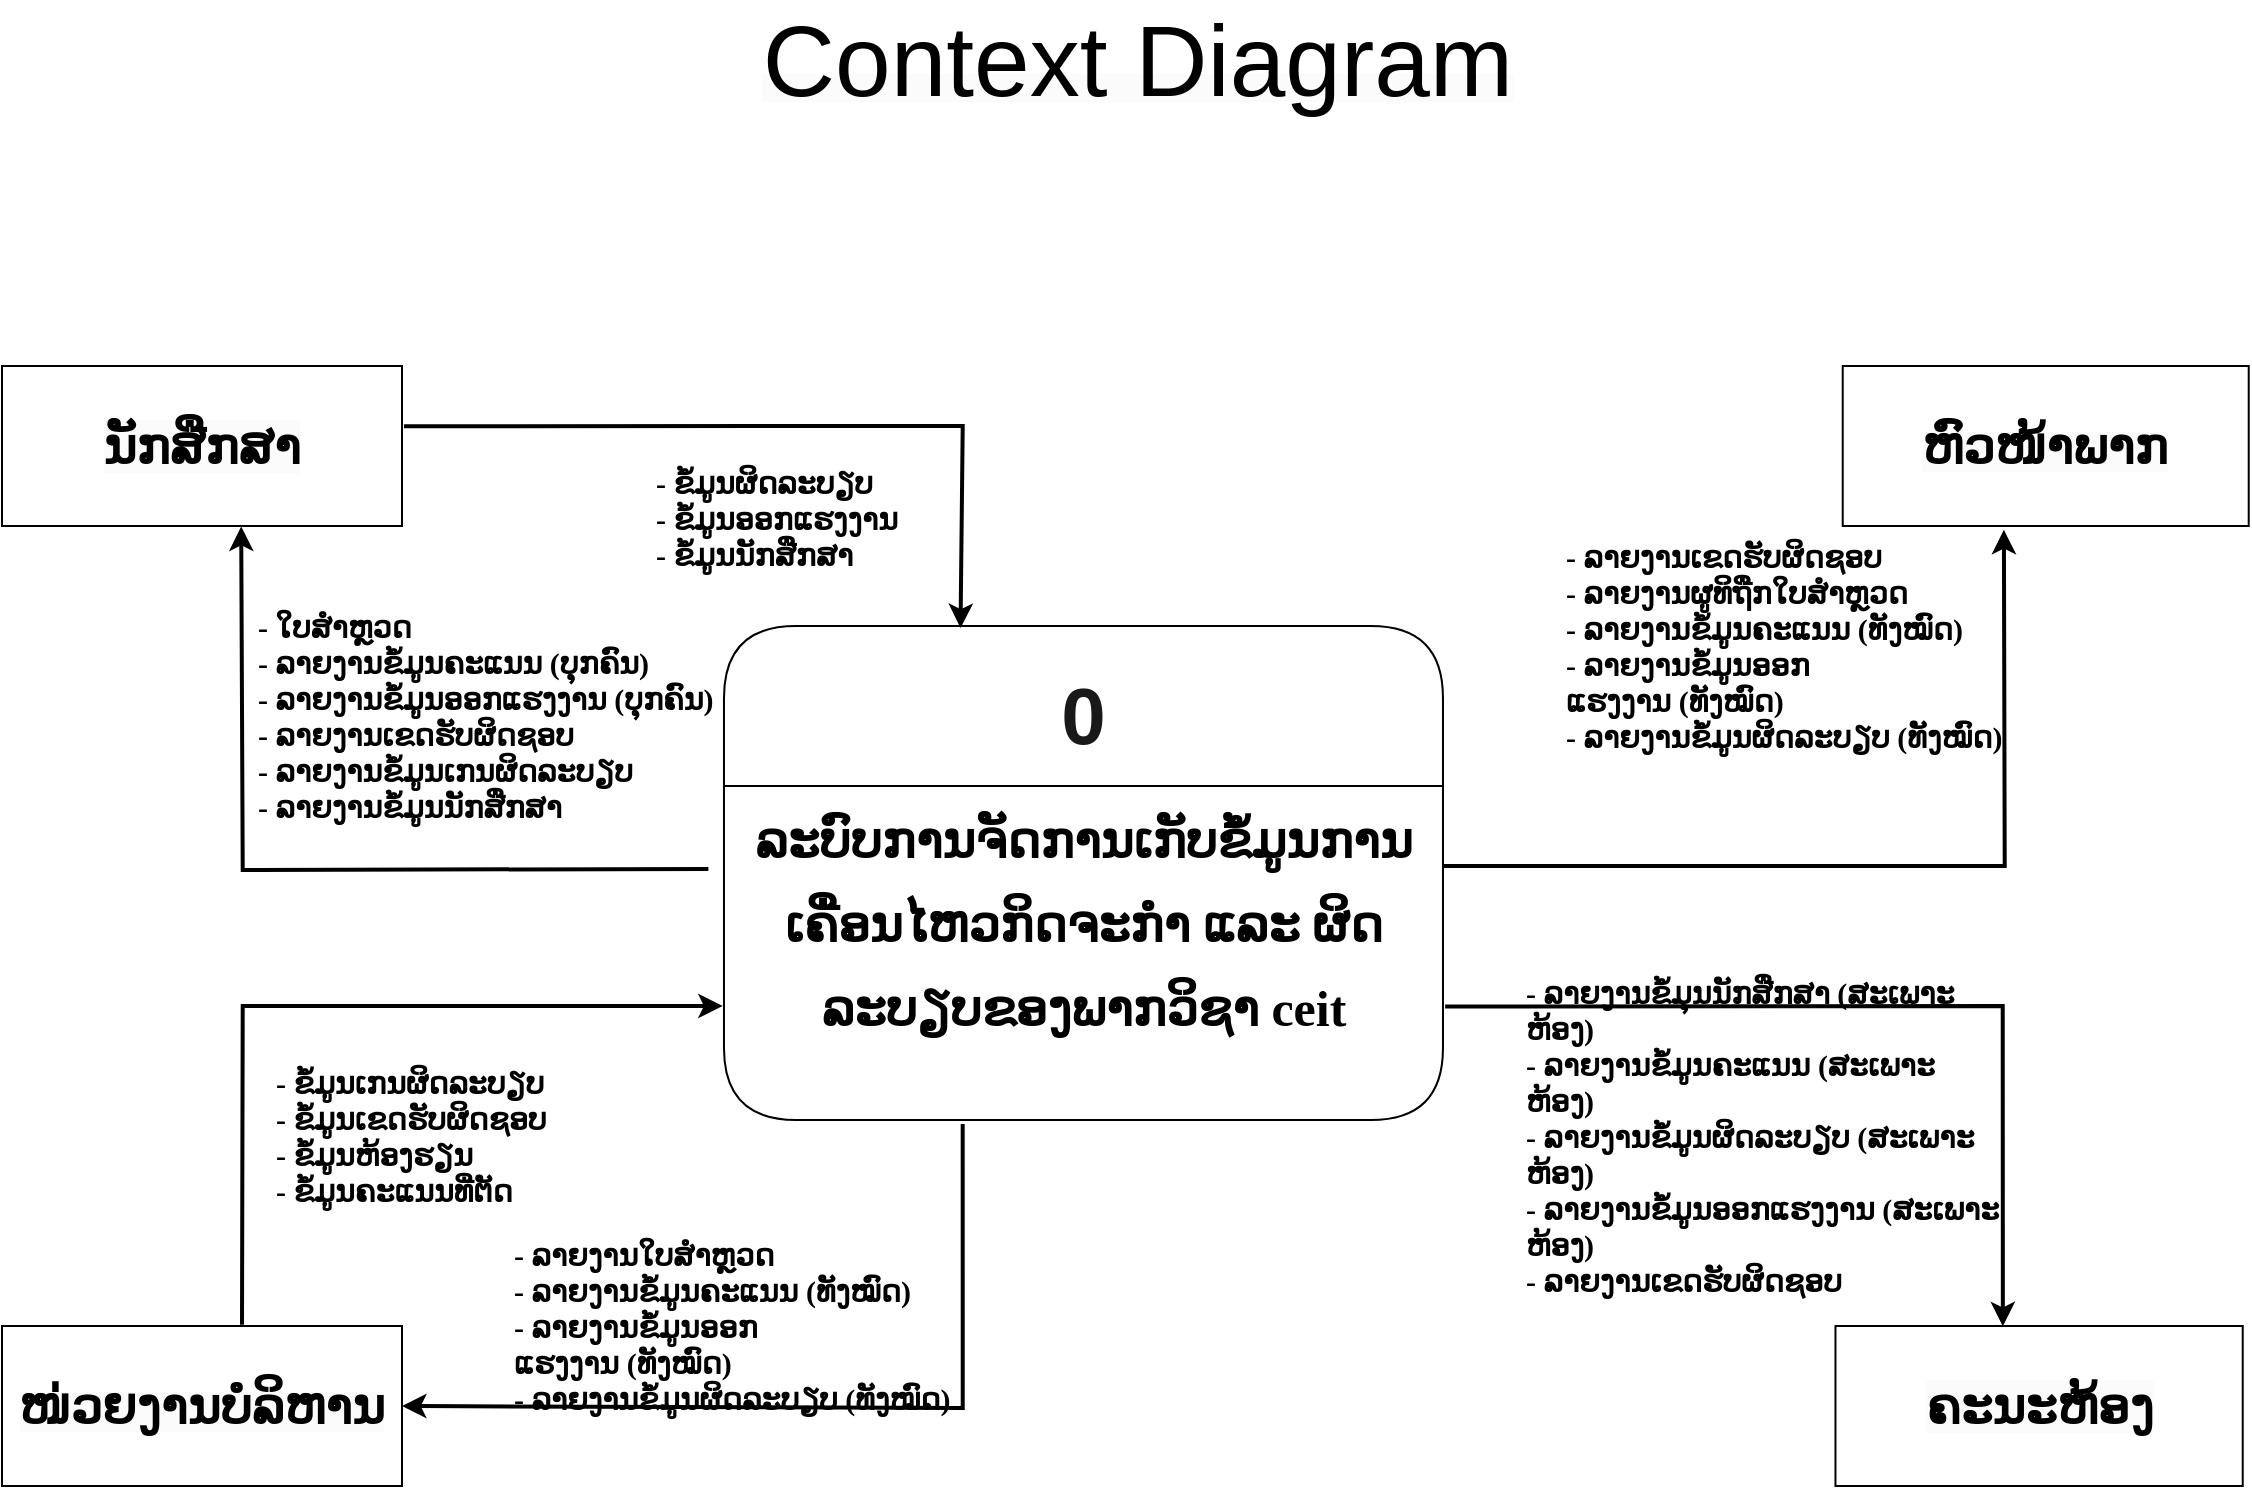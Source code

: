 <mxfile>
    <diagram id="Prv0E_yPXUL5wBgVVHg7" name="Context Diagram">
        <mxGraphModel dx="1517" dy="1113" grid="0" gridSize="10" guides="1" tooltips="1" connect="1" arrows="1" fold="1" page="1" pageScale="1" pageWidth="827" pageHeight="1169" background="#ffffff" math="0" shadow="0">
            <root>
                <mxCell id="0"/>
                <mxCell id="1" parent="0"/>
                <mxCell id="XSOcx2RjnnHx2y-ZBgwv-1" value="&lt;span style=&quot;color: rgb(0, 0, 0); background-color: rgb(251, 251, 251);&quot;&gt;&lt;font style=&quot;font-size: 50px;&quot;&gt;Context Diagram&lt;/font&gt;&lt;/span&gt;" style="text;html=1;strokeColor=none;fillColor=none;align=center;verticalAlign=middle;whiteSpace=wrap;rounded=0;sketch=0;" parent="1" vertex="1">
                    <mxGeometry x="575.36" y="185" width="550" height="40" as="geometry"/>
                </mxCell>
                <mxCell id="kEebfvWyHpA8reU0Rni_-1" value="0" style="swimlane;fontStyle=1;childLayout=stackLayout;horizontal=1;startSize=80;fillColor=#ffffff;horizontalStack=0;resizeParent=1;resizeParentMax=0;resizeLast=0;collapsible=0;marginBottom=0;swimlaneFillColor=#ffffff;sketch=0;strokeColor=#000000;container=0;fontColor=#1a1919;fontSize=40;rounded=1;" parent="1" vertex="1">
                    <mxGeometry x="642.99" y="488" width="359.5" height="247" as="geometry"/>
                </mxCell>
                <mxCell id="kEebfvWyHpA8reU0Rni_-2" value="&lt;div style=&quot;forced-color-adjust: none;&quot;&gt;&lt;font face=&quot;Phetsarath OT&quot; style=&quot;font-size: 25px;&quot; color=&quot;#000000&quot;&gt;&lt;b&gt;ລະບົບການຈັດການເກັບຂໍ້ມູນການເຄື່ອນໄຫວກິດຈະກຳ ແລະ ຜິດລະບຽບຂອງພາກວິຊາ ceit&lt;/b&gt;&lt;/font&gt;&lt;/div&gt;&lt;div style=&quot;forced-color-adjust: none; font-size: 30px;&quot;&gt;&lt;br style=&quot;forced-color-adjust: none; color: rgb(0, 0, 0); font-family: Helvetica; background-color: rgb(251, 251, 251);&quot;&gt;&lt;/div&gt;" style="text;html=1;strokeColor=none;fillColor=none;align=center;verticalAlign=middle;whiteSpace=wrap;rounded=0;sketch=0;fontFamily=laa;fontSource=https%3A%2F%2Ffonts.googleapis.com%2Fcss2%3Ffamily%3DNoto%2BSans%2BLao%26family%3DNoto%2BSerif%2BLao%3Awght%40100..900%26display%3Dswap;fontSize=35;container=0;" parent="kEebfvWyHpA8reU0Rni_-1" vertex="1">
                    <mxGeometry y="80" width="359.5" height="167" as="geometry"/>
                </mxCell>
                <mxCell id="kEebfvWyHpA8reU0Rni_-3" value="&lt;h1&gt;&lt;span style=&quot;color: rgb(0, 0, 0); background-color: rgb(251, 251, 251);&quot;&gt;&lt;font face=&quot;Phetsarath OT&quot; style=&quot;font-size: 25px;&quot;&gt;ນັກສືກສາ&lt;/font&gt;&lt;/span&gt;&lt;/h1&gt;" style="rounded=0;whiteSpace=wrap;html=1;sketch=0;strokeColor=#000000;fillColor=#FFFFFF;gradientColor=none;container=0;" parent="1" vertex="1">
                    <mxGeometry x="282" y="358" width="200" height="80" as="geometry"/>
                </mxCell>
                <mxCell id="kEebfvWyHpA8reU0Rni_-4" value="" style="endArrow=classic;html=1;strokeColor=#000000;strokeWidth=2;fontFamily=laa;fontSource=https%3A%2F%2Ffonts.googleapis.com%2Fcss2%3Ffamily%3DNoto%2BSans%2BLao%26family%3DNoto%2BSerif%2BLao%3Awght%40100..900%26display%3Dswap;fontSize=15;entryX=0.329;entryY=0.004;entryDx=0;entryDy=0;entryPerimeter=0;rounded=0;exitX=1.005;exitY=0.377;exitDx=0;exitDy=0;exitPerimeter=0;" parent="1" source="kEebfvWyHpA8reU0Rni_-3" target="kEebfvWyHpA8reU0Rni_-1" edge="1">
                    <mxGeometry width="50" height="50" relative="1" as="geometry">
                        <mxPoint x="402.49" y="328" as="sourcePoint"/>
                        <mxPoint x="745.49" y="464" as="targetPoint"/>
                        <Array as="points">
                            <mxPoint x="762.36" y="388"/>
                        </Array>
                    </mxGeometry>
                </mxCell>
                <mxCell id="kEebfvWyHpA8reU0Rni_-5" value="&lt;font color=&quot;#000000&quot;&gt;&lt;b style=&quot;&quot;&gt;&lt;font face=&quot;Phetsarath OT&quot; style=&quot;font-size: 15px;&quot;&gt;-&amp;nbsp;&lt;/font&gt;&lt;/b&gt;&lt;b style=&quot;&quot;&gt;&lt;font face=&quot;Phetsarath OT&quot;&gt;ຂໍ້ມູນຜິດລະບຽບ&lt;br&gt;&lt;/font&gt;&lt;/b&gt;&lt;b style=&quot;&quot;&gt;&lt;font face=&quot;Phetsarath OT&quot; style=&quot;font-size: 15px;&quot;&gt;-&amp;nbsp;&lt;/font&gt;&lt;/b&gt;&lt;b style=&quot;&quot;&gt;&lt;font face=&quot;Phetsarath OT&quot;&gt;ຂໍ້ມູນອອກແຮງງານ&lt;br&gt;&lt;/font&gt;&lt;/b&gt;&lt;b style=&quot;&quot;&gt;&lt;font face=&quot;Phetsarath OT&quot; style=&quot;font-size: 15px;&quot;&gt;-&amp;nbsp;&lt;/font&gt;&lt;/b&gt;&lt;b style=&quot;&quot;&gt;&lt;font face=&quot;Phetsarath OT&quot;&gt;ຂໍ້ມູນນັກສືກສາ&lt;/font&gt;&lt;/b&gt;&lt;/font&gt;&lt;span style=&quot;color: rgb(0, 0, 0); background-color: rgb(251, 251, 251);&quot;&gt;&lt;b style=&quot;&quot;&gt;&lt;font face=&quot;Phetsarath OT&quot; style=&quot;font-size: 15px;&quot;&gt;&lt;br&gt;&lt;/font&gt;&lt;/b&gt;&lt;/span&gt;" style="text;html=1;strokeColor=none;fillColor=none;align=left;verticalAlign=middle;whiteSpace=wrap;rounded=0;sketch=0;fontFamily=laa;fontSource=https%3A%2F%2Ffonts.googleapis.com%2Fcss2%3Ffamily%3DNoto%2BSans%2BLao%26family%3DNoto%2BSerif%2BLao%3Awght%40100..900%26display%3Dswap;fontSize=15;container=0;" parent="1" vertex="1">
                    <mxGeometry x="606.8" y="395" width="138.62" height="77" as="geometry"/>
                </mxCell>
                <mxCell id="kEebfvWyHpA8reU0Rni_-6" value="&lt;div&gt;&lt;font color=&quot;#000000&quot;&gt;&lt;b&gt;&lt;font face=&quot;Phetsarath OT&quot;&gt;- ໃບສຳຫຼວດ&lt;/font&gt;&lt;/b&gt;&lt;b style=&quot;&quot;&gt;&lt;font face=&quot;Phetsarath OT&quot;&gt;&lt;font style=&quot;font-size: 15px; forced-color-adjust: none;&quot; data-font-src=&quot;https://fonts.googleapis.com/css2?family=Noto+Sans+Lao:wght@100..900&amp;amp;display=swap&quot;&gt;&lt;/font&gt;&lt;/font&gt;&lt;/b&gt;&lt;/font&gt;&lt;/div&gt;&lt;font color=&quot;#000000&quot;&gt;&lt;b style=&quot;&quot;&gt;&lt;font face=&quot;Phetsarath OT&quot;&gt;&lt;font style=&quot;font-size: 15px; forced-color-adjust: none;&quot; data-font-src=&quot;https://fonts.googleapis.com/css2?family=Noto+Sans+Lao:wght@100..900&amp;amp;display=swap&quot;&gt;- ລາຍງານຂໍ້ມູນຄະແນນ&amp;nbsp;&lt;/font&gt;&lt;span style=&quot;forced-color-adjust: none;&quot;&gt;(ບຸກຄົນ)&lt;br&gt;-&amp;nbsp;&lt;/span&gt;&lt;/font&gt;&lt;/b&gt;&lt;b style=&quot;&quot;&gt;&lt;font face=&quot;Phetsarath OT&quot;&gt;ລາຍງານຂໍ້ມູນອອກແຮງງານ (ບຸກຄົນ)&lt;br&gt;&lt;/font&gt;&lt;/b&gt;&lt;b style=&quot;&quot;&gt;&lt;font face=&quot;Phetsarath OT&quot;&gt;&lt;span style=&quot;forced-color-adjust: none;&quot;&gt;-&amp;nbsp;&lt;/span&gt;&lt;/font&gt;&lt;/b&gt;&lt;b style=&quot;&quot;&gt;&lt;font face=&quot;Phetsarath OT&quot;&gt;ລາຍງານເຂດຮັບຜິດຊອບ&lt;br&gt;&lt;/font&gt;&lt;/b&gt;&lt;b style=&quot;&quot;&gt;&lt;font face=&quot;Phetsarath OT&quot;&gt;&lt;span style=&quot;forced-color-adjust: none;&quot;&gt;-&amp;nbsp;&lt;/span&gt;&lt;/font&gt;&lt;/b&gt;&lt;b style=&quot;&quot;&gt;&lt;font face=&quot;Phetsarath OT&quot;&gt;ລາຍງານຂໍ້ມູນເກນຜິດລະບຽບ&lt;br&gt;&lt;/font&gt;&lt;/b&gt;&lt;b style=&quot;&quot;&gt;&lt;font face=&quot;Phetsarath OT&quot;&gt;&lt;span style=&quot;forced-color-adjust: none;&quot;&gt;-&amp;nbsp;&lt;/span&gt;&lt;/font&gt;&lt;/b&gt;&lt;b style=&quot;&quot;&gt;&lt;font style=&quot;&quot; face=&quot;Phetsarath OT&quot;&gt;ລາຍງານຂໍ້ມູນນັກສືກສາ&lt;/font&gt;&lt;/b&gt;&lt;/font&gt;&lt;b style=&quot;&quot;&gt;&lt;font face=&quot;Phetsarath OT&quot;&gt;&lt;span style=&quot;color: light-dark(rgb(0, 0, 0), rgb(255, 255, 255)); background-color: transparent; forced-color-adjust: none;&quot;&gt;&lt;br&gt;&lt;/span&gt;&lt;/font&gt;&lt;/b&gt;" style="text;html=1;strokeColor=none;fillColor=none;align=left;verticalAlign=middle;whiteSpace=wrap;rounded=0;sketch=0;fontFamily=laa;fontSource=https%3A%2F%2Ffonts.googleapis.com%2Fcss2%3Ffamily%3DNoto%2BSans%2BLao%26family%3DNoto%2BSerif%2BLao%3Awght%40100..900%26display%3Dswap;fontSize=15;container=0;" parent="1" vertex="1">
                    <mxGeometry x="408" y="457" width="257" height="152" as="geometry"/>
                </mxCell>
                <mxCell id="kEebfvWyHpA8reU0Rni_-7" value="" style="endArrow=classic;html=1;strokeColor=#000000;strokeWidth=2;fontFamily=laa;fontSource=https%3A%2F%2Ffonts.googleapis.com%2Fcss2%3Ffamily%3DNoto%2BSans%2BLao%26family%3DNoto%2BSerif%2BLao%3Awght%40100..900%26display%3Dswap;fontSize=15;rounded=0;exitX=0.884;exitY=1.003;exitDx=0;exitDy=0;entryX=0.598;entryY=1.003;entryDx=0;entryDy=0;entryPerimeter=0;exitPerimeter=0;" parent="1" source="kEebfvWyHpA8reU0Rni_-6" target="kEebfvWyHpA8reU0Rni_-3" edge="1">
                    <mxGeometry width="50" height="50" relative="1" as="geometry">
                        <mxPoint x="632.49" y="568" as="sourcePoint"/>
                        <mxPoint x="322.49" y="374" as="targetPoint"/>
                        <Array as="points">
                            <mxPoint x="402.36" y="610"/>
                        </Array>
                    </mxGeometry>
                </mxCell>
                <mxCell id="kEebfvWyHpA8reU0Rni_-8" value="&lt;h2&gt;&lt;span style=&quot;color: rgb(0, 0, 0); background-color: rgb(251, 251, 251);&quot;&gt;&lt;font face=&quot;Phetsarath OT&quot; style=&quot;font-size: 25px;&quot;&gt;ຫົວໜ້າພາກ&lt;/font&gt;&lt;/span&gt;&lt;br&gt;&lt;/h2&gt;" style="rounded=0;whiteSpace=wrap;html=1;sketch=0;strokeColor=#000000;fillColor=#FFFFFF;gradientColor=none;container=0;" parent="1" vertex="1">
                    <mxGeometry x="1202.36" y="358" width="203" height="80" as="geometry"/>
                </mxCell>
                <mxCell id="kEebfvWyHpA8reU0Rni_-9" value="" style="endArrow=classic;html=1;strokeColor=#000000;strokeWidth=2;fontFamily=laa;fontSource=https%3A%2F%2Ffonts.googleapis.com%2Fcss2%3Ffamily%3DNoto%2BSans%2BLao%26family%3DNoto%2BSerif%2BLao%3Awght%40100..900%26display%3Dswap;fontSize=30;fontColor=#000000;rounded=0;entryX=0.397;entryY=1.024;entryDx=0;entryDy=0;entryPerimeter=0;" parent="1" target="kEebfvWyHpA8reU0Rni_-8" edge="1">
                    <mxGeometry width="50" height="50" relative="1" as="geometry">
                        <mxPoint x="1002.36" y="608" as="sourcePoint"/>
                        <mxPoint x="1410.49" y="378" as="targetPoint"/>
                        <Array as="points">
                            <mxPoint x="1283.36" y="608"/>
                        </Array>
                    </mxGeometry>
                </mxCell>
                <mxCell id="kEebfvWyHpA8reU0Rni_-10" value="&lt;font color=&quot;#000000&quot;&gt;&lt;b style=&quot;&quot;&gt;&lt;font face=&quot;Phetsarath OT&quot; style=&quot;font-size: 15px;&quot;&gt;- ລາຍງານເຂດຮັບຜິດຊອບ&lt;br&gt;-&amp;nbsp;&lt;/font&gt;&lt;/b&gt;&lt;b style=&quot;&quot;&gt;&lt;font face=&quot;Phetsarath OT&quot;&gt;ລາຍງານຜູທິຖືກໃບສຳຫຼວດ&lt;br&gt;&lt;/font&gt;&lt;/b&gt;&lt;b style=&quot;&quot;&gt;&lt;font face=&quot;Phetsarath OT&quot; style=&quot;font-size: 15px;&quot;&gt;-&amp;nbsp;&lt;/font&gt;&lt;/b&gt;&lt;b&gt;&lt;font face=&quot;Phetsarath OT&quot;&gt;&lt;font style=&quot;forced-color-adjust: none;&quot;&gt;ລາຍງານຂໍ້ມູນຄະແນນ (&lt;/font&gt;&lt;span style=&quot;forced-color-adjust: none;&quot;&gt;ທັງໝົດ)&lt;/span&gt;&lt;/font&gt;&lt;/b&gt;&lt;b style=&quot;&quot;&gt;&lt;font face=&quot;Phetsarath OT&quot; style=&quot;font-size: 15px;&quot;&gt;&lt;br&gt;-&amp;nbsp;&lt;/font&gt;&lt;/b&gt;&lt;b&gt;&lt;font face=&quot;Phetsarath OT&quot;&gt;&lt;span style=&quot;forced-color-adjust: none;&quot;&gt;ລາຍງານຂໍ້ມູນອອກແຮງງານ&amp;nbsp;&lt;/span&gt;&lt;font style=&quot;forced-color-adjust: none;&quot;&gt;(&lt;/font&gt;&lt;span style=&quot;forced-color-adjust: none;&quot;&gt;ທັງໝົດ)&lt;/span&gt;&lt;/font&gt;&lt;/b&gt;&lt;b style=&quot;&quot;&gt;&lt;font face=&quot;Phetsarath OT&quot; style=&quot;font-size: 15px;&quot;&gt;&lt;br&gt;-&amp;nbsp;&lt;/font&gt;&lt;/b&gt;&lt;b&gt;&lt;font face=&quot;Phetsarath OT&quot;&gt;&lt;span style=&quot;forced-color-adjust: none;&quot;&gt;ລາຍງານຂໍ້ມູນຜິດລະບຽບ&amp;nbsp;&lt;/span&gt;&lt;font style=&quot;forced-color-adjust: none;&quot;&gt;(&lt;/font&gt;&lt;span style=&quot;forced-color-adjust: none;&quot;&gt;ທັງໝົດ)&amp;nbsp;&lt;/span&gt;&lt;/font&gt;&lt;/b&gt;&lt;/font&gt;&lt;span style=&quot;color: rgb(0, 0, 0); background-color: rgb(251, 251, 251);&quot;&gt;&lt;b style=&quot;&quot;&gt;&lt;font face=&quot;Phetsarath OT&quot; style=&quot;font-size: 15px;&quot;&gt;&lt;br&gt;&lt;/font&gt;&lt;/b&gt;&lt;/span&gt;" style="text;html=1;strokeColor=none;fillColor=none;align=left;verticalAlign=middle;whiteSpace=wrap;rounded=0;sketch=0;fontFamily=laa;fontSource=https%3A%2F%2Ffonts.googleapis.com%2Fcss2%3Ffamily%3DNoto%2BSans%2BLao%26family%3DNoto%2BSerif%2BLao%3Awght%40100..900%26display%3Dswap;fontSize=15;container=0;" parent="1" vertex="1">
                    <mxGeometry x="1062.36" y="448" width="224" height="100" as="geometry"/>
                </mxCell>
                <mxCell id="kEebfvWyHpA8reU0Rni_-11" value="&lt;h2&gt;&lt;font style=&quot;font-size: 25px;&quot; face=&quot;Phetsarath OT&quot; color=&quot;#000000&quot;&gt;&lt;span style=&quot;background-color: rgb(251, 251, 251);&quot;&gt;ຄະນະຫ້ອງ&lt;/span&gt;&lt;/font&gt;&lt;/h2&gt;" style="rounded=0;whiteSpace=wrap;html=1;sketch=0;strokeColor=#000000;fillColor=#FFFFFF;gradientColor=none;container=0;" parent="1" vertex="1">
                    <mxGeometry x="1198.74" y="838" width="203.62" height="80" as="geometry"/>
                </mxCell>
                <mxCell id="kEebfvWyHpA8reU0Rni_-12" value="&lt;h2&gt;&lt;span style=&quot;color: rgb(0, 0, 0); background-color: rgb(251, 251, 251);&quot;&gt;&lt;font face=&quot;Phetsarath OT&quot; style=&quot;font-size: 25px;&quot;&gt;ໜ່ວຍງານບໍລິຫານ&lt;/font&gt;&lt;/span&gt;&lt;br&gt;&lt;/h2&gt;" style="rounded=0;whiteSpace=wrap;html=1;sketch=0;strokeColor=#000000;fillColor=#FFFFFF;gradientColor=none;container=0;" parent="1" vertex="1">
                    <mxGeometry x="282" y="838" width="200" height="80" as="geometry"/>
                </mxCell>
                <mxCell id="kEebfvWyHpA8reU0Rni_-13" value="" style="endArrow=classic;html=1;strokeColor=#000000;strokeWidth=2;fontFamily=laa;fontSource=https%3A%2F%2Ffonts.googleapis.com%2Fcss2%3Ffamily%3DNoto%2BSans%2BLao%26family%3DNoto%2BSerif%2BLao%3Awght%40100..900%26display%3Dswap;fontSize=30;fontColor=#000000;entryX=0.411;entryY=0.002;entryDx=0;entryDy=0;rounded=0;exitX=1.003;exitY=0.66;exitDx=0;exitDy=0;exitPerimeter=0;entryPerimeter=0;" parent="1" source="kEebfvWyHpA8reU0Rni_-2" target="kEebfvWyHpA8reU0Rni_-11" edge="1">
                    <mxGeometry width="50" height="50" relative="1" as="geometry">
                        <mxPoint x="1415.49" y="1014" as="sourcePoint"/>
                        <mxPoint x="1415.49" y="844" as="targetPoint"/>
                        <Array as="points">
                            <mxPoint x="1282.36" y="678"/>
                        </Array>
                    </mxGeometry>
                </mxCell>
                <mxCell id="kEebfvWyHpA8reU0Rni_-14" value="&lt;font color=&quot;#000000&quot;&gt;&lt;b style=&quot;&quot;&gt;&lt;font face=&quot;Phetsarath OT&quot; style=&quot;font-size: 15px;&quot;&gt;- ລາຍງານຂໍ້ມຸນນັກສືກສາ (ສະເພາະຫ້ອງ)&lt;br&gt;-&amp;nbsp;&lt;/font&gt;&lt;/b&gt;&lt;b&gt;&lt;font face=&quot;Phetsarath OT&quot;&gt;&lt;span style=&quot;forced-color-adjust: none;&quot;&gt;ລາຍງານຂໍ້ມູນຄະແນນ&amp;nbsp;&lt;/span&gt;&lt;span style=&quot;forced-color-adjust: none;&quot;&gt;(ສະເພາະຫ້ອງ)&lt;br&gt;&lt;/span&gt;&lt;/font&gt;&lt;/b&gt;&lt;b style=&quot;&quot;&gt;&lt;font face=&quot;Phetsarath OT&quot; style=&quot;font-size: 15px;&quot;&gt;-&amp;nbsp;&lt;/font&gt;&lt;/b&gt;&lt;b style=&quot;&quot;&gt;&lt;font face=&quot;Phetsarath OT&quot;&gt;&lt;span style=&quot;forced-color-adjust: none;&quot;&gt;ລາຍງານຂໍ້ມູນຜິດລະບຽບ&amp;nbsp;&lt;/span&gt;&lt;span style=&quot;forced-color-adjust: none;&quot;&gt;(ສະເພາະຫ້ອງ)&lt;br&gt;&lt;/span&gt;&lt;/font&gt;&lt;/b&gt;&lt;b style=&quot;&quot;&gt;&lt;font face=&quot;Phetsarath OT&quot; style=&quot;font-size: 15px;&quot;&gt;-&amp;nbsp;&lt;/font&gt;&lt;/b&gt;&lt;b&gt;&lt;font face=&quot;Phetsarath OT&quot;&gt;&lt;span style=&quot;forced-color-adjust: none;&quot;&gt;ລາຍງານຂໍ້ມູນອອກແຮງງານ&amp;nbsp;&lt;/span&gt;&lt;span style=&quot;forced-color-adjust: none;&quot;&gt;(ສະເພາະຫ້ອງ)&lt;br&gt;&lt;/span&gt;&lt;/font&gt;&lt;/b&gt;&lt;b style=&quot;&quot;&gt;&lt;font face=&quot;Phetsarath OT&quot; style=&quot;font-size: 15px;&quot;&gt;-&amp;nbsp;&lt;/font&gt;&lt;/b&gt;&lt;b style=&quot;font-family: &amp;quot;Phetsarath OT&amp;quot;;&quot;&gt;ລາຍງານເຂດຮັບຜິດຊອບ&lt;/b&gt;&lt;/font&gt;&lt;span style=&quot;color: rgb(0, 0, 0); background-color: rgb(251, 251, 251);&quot;&gt;&lt;b style=&quot;&quot;&gt;&lt;font face=&quot;Phetsarath OT&quot; style=&quot;font-size: 15px;&quot;&gt;&lt;br&gt;&lt;/font&gt;&lt;/b&gt;&lt;/span&gt;" style="text;html=1;strokeColor=none;fillColor=none;align=left;verticalAlign=middle;whiteSpace=wrap;rounded=0;sketch=0;fontFamily=laa;fontSource=https%3A%2F%2Ffonts.googleapis.com%2Fcss2%3Ffamily%3DNoto%2BSans%2BLao%26family%3DNoto%2BSerif%2BLao%3Awght%40100..900%26display%3Dswap;fontSize=15;container=0;" parent="1" vertex="1">
                    <mxGeometry x="1042.36" y="673" width="240" height="140" as="geometry"/>
                </mxCell>
                <mxCell id="kEebfvWyHpA8reU0Rni_-15" value="" style="endArrow=classic;html=1;rounded=0;strokeColor=#000000;strokeWidth=2;fontFamily=laa;fontSource=https%3A%2F%2Ffonts.googleapis.com%2Fcss2%3Ffamily%3DNoto%2BSans%2BLao%26family%3DNoto%2BSerif%2BLao%3Awght%40100..900%26display%3Dswap;fontSize=15;fontColor=#000000;entryX=1;entryY=0.5;entryDx=0;entryDy=0;exitX=0.332;exitY=1.012;exitDx=0;exitDy=0;exitPerimeter=0;" parent="1" source="kEebfvWyHpA8reU0Rni_-2" target="kEebfvWyHpA8reU0Rni_-12" edge="1">
                    <mxGeometry width="50" height="50" relative="1" as="geometry">
                        <mxPoint x="762.49" y="888" as="sourcePoint"/>
                        <mxPoint x="745.49" y="888" as="targetPoint"/>
                        <Array as="points">
                            <mxPoint x="762.36" y="879"/>
                        </Array>
                    </mxGeometry>
                </mxCell>
                <mxCell id="kEebfvWyHpA8reU0Rni_-16" value="&lt;font face=&quot;Phetsarath OT&quot; color=&quot;#000000&quot; style=&quot;font-size: 15px;&quot;&gt;&lt;b&gt;&lt;span style=&quot;forced-color-adjust: none; background-color: transparent;&quot;&gt;-&amp;nbsp;&lt;/span&gt;&lt;/b&gt;&lt;/font&gt;&lt;b style=&quot;color: rgb(0, 0, 0);&quot;&gt;&lt;font face=&quot;Phetsarath OT&quot;&gt;ຂໍ້ມູນເກນຜິດລະບຽບ&lt;br&gt;&lt;/font&gt;&lt;/b&gt;&lt;font face=&quot;Phetsarath OT&quot; color=&quot;#000000&quot; style=&quot;font-size: 15px;&quot;&gt;&lt;b&gt;&lt;span style=&quot;forced-color-adjust: none; background-color: transparent;&quot;&gt;-&amp;nbsp;&lt;/span&gt;&lt;/b&gt;&lt;/font&gt;&lt;b&gt;&lt;font color=&quot;#000000&quot; face=&quot;Phetsarath OT&quot;&gt;&lt;span style=&quot;forced-color-adjust: none; background-color: transparent;&quot;&gt;ຂໍ້ມູນ&lt;/span&gt;&lt;span style=&quot;forced-color-adjust: none; background-color: transparent;&quot;&gt;ເຂດຮັບຜິດຊອບ&lt;br&gt;&lt;/span&gt;&lt;/font&gt;&lt;/b&gt;&lt;font face=&quot;Phetsarath OT&quot; color=&quot;#000000&quot; style=&quot;font-size: 15px;&quot;&gt;&lt;b&gt;&lt;span style=&quot;forced-color-adjust: none; background-color: transparent;&quot;&gt;-&amp;nbsp;&lt;/span&gt;&lt;/b&gt;&lt;/font&gt;&lt;b style=&quot;color: rgb(0, 0, 0);&quot;&gt;&lt;font face=&quot;Phetsarath OT&quot;&gt;ຂໍ້ມູນຫ້ອງຮຽນ&lt;br&gt;&lt;/font&gt;&lt;/b&gt;&lt;font face=&quot;Phetsarath OT&quot; color=&quot;#000000&quot; style=&quot;font-size: 15px;&quot;&gt;&lt;b&gt;&lt;span style=&quot;forced-color-adjust: none; background-color: transparent;&quot;&gt;-&amp;nbsp;&lt;/span&gt;&lt;/b&gt;&lt;/font&gt;&lt;b style=&quot;color: rgb(0, 0, 0); font-family: &amp;quot;Phetsarath OT&amp;quot;;&quot;&gt;ຂໍ້ມູນຄະແນນທີ່ຕັດ&lt;/b&gt;&lt;font face=&quot;Phetsarath OT&quot; color=&quot;#000000&quot; style=&quot;font-size: 15px;&quot;&gt;&lt;b&gt;&lt;span style=&quot;forced-color-adjust: none; background-color: transparent;&quot;&gt;&lt;br&gt;&lt;/span&gt;&lt;/b&gt;&lt;/font&gt;" style="text;html=1;strokeColor=none;fillColor=none;align=left;verticalAlign=middle;whiteSpace=wrap;rounded=0;sketch=0;fontFamily=laa;fontSource=https%3A%2F%2Ffonts.googleapis.com%2Fcss2%3Ffamily%3DNoto%2BSans%2BLao%26family%3DNoto%2BSerif%2BLao%3Awght%40100..900%26display%3Dswap;fontSize=15;container=0;" parent="1" vertex="1">
                    <mxGeometry x="417.36" y="688" width="145" height="110" as="geometry"/>
                </mxCell>
                <mxCell id="kEebfvWyHpA8reU0Rni_-17" value="&lt;span style=&quot;color: rgb(0, 0, 0);&quot;&gt;&lt;font face=&quot;Phetsarath OT&quot; style=&quot;font-size: 15px;&quot;&gt;&lt;b style=&quot;&quot;&gt;- ລາຍງານໃບສຳຫຼວດ&lt;br&gt;-&amp;nbsp;&lt;/b&gt;&lt;/font&gt;&lt;/span&gt;&lt;b style=&quot;color: rgb(0, 0, 0); font-family: &amp;quot;Phetsarath OT&amp;quot;;&quot;&gt;&lt;span style=&quot;forced-color-adjust: none;&quot;&gt;ລາຍງານຂໍ້ມູນຄະແນນ&amp;nbsp;&lt;/span&gt;&lt;font style=&quot;forced-color-adjust: none;&quot;&gt;(&lt;/font&gt;&lt;span style=&quot;forced-color-adjust: none;&quot;&gt;ທັງໝົດ)&lt;br&gt;&lt;/span&gt;&lt;/b&gt;&lt;span style=&quot;color: rgb(0, 0, 0);&quot;&gt;&lt;font face=&quot;Phetsarath OT&quot; style=&quot;font-size: 15px;&quot;&gt;&lt;b style=&quot;&quot;&gt;-&amp;nbsp;&lt;/b&gt;&lt;/font&gt;&lt;/span&gt;&lt;b style=&quot;color: rgb(0, 0, 0); font-family: &amp;quot;Phetsarath OT&amp;quot;;&quot;&gt;&lt;span style=&quot;forced-color-adjust: none;&quot;&gt;ລາຍງານຂໍ້ມູນອອກແຮງງານ&amp;nbsp;&lt;/span&gt;&lt;font style=&quot;forced-color-adjust: none;&quot;&gt;(&lt;/font&gt;&lt;span style=&quot;forced-color-adjust: none;&quot;&gt;ທັງໝົດ)&lt;br&gt;&lt;/span&gt;&lt;/b&gt;&lt;span style=&quot;color: rgb(0, 0, 0);&quot;&gt;&lt;font face=&quot;Phetsarath OT&quot; style=&quot;font-size: 15px;&quot;&gt;&lt;b style=&quot;&quot;&gt;-&amp;nbsp;&lt;/b&gt;&lt;/font&gt;&lt;/span&gt;&lt;b style=&quot;color: rgb(0, 0, 0); font-family: &amp;quot;Phetsarath OT&amp;quot;;&quot;&gt;&lt;span style=&quot;forced-color-adjust: none; background-color: transparent;&quot;&gt;ລາຍງານຂໍ້ມູນຜິດລະບຽບ&amp;nbsp;&lt;/span&gt;&lt;font style=&quot;forced-color-adjust: none; background-color: transparent;&quot;&gt;(&lt;/font&gt;&lt;span style=&quot;forced-color-adjust: none; background-color: transparent;&quot;&gt;ທັງໝົດ)&lt;/span&gt;&lt;/b&gt;&lt;span style=&quot;color: rgb(0, 0, 0);&quot;&gt;&lt;font face=&quot;Phetsarath OT&quot; style=&quot;font-size: 15px;&quot;&gt;&lt;b style=&quot;&quot;&gt;&lt;br&gt;&lt;/b&gt;&lt;/font&gt;&lt;/span&gt;" style="text;html=1;strokeColor=none;fillColor=none;align=left;verticalAlign=middle;whiteSpace=wrap;rounded=0;sketch=0;fontFamily=laa;fontSource=https%3A%2F%2Ffonts.googleapis.com%2Fcss2%3Ffamily%3DNoto%2BSans%2BLao%26family%3DNoto%2BSerif%2BLao%3Awght%40100..900%26display%3Dswap;fontSize=15;container=0;" parent="1" vertex="1">
                    <mxGeometry x="535.86" y="798" width="231.5" height="80" as="geometry"/>
                </mxCell>
                <mxCell id="kEebfvWyHpA8reU0Rni_-18" value="" style="endArrow=classic;html=1;rounded=0;strokeColor=#000000;strokeWidth=2;fontFamily=laa;fontSource=https%3A%2F%2Ffonts.googleapis.com%2Fcss2%3Ffamily%3DNoto%2BSans%2BLao%26family%3DNoto%2BSerif%2BLao%3Awght%40100..900%26display%3Dswap;fontSize=15;fontColor=#000000;exitX=0.6;exitY=-0.008;exitDx=0;exitDy=0;exitPerimeter=0;" parent="1" source="kEebfvWyHpA8reU0Rni_-12" edge="1">
                    <mxGeometry width="50" height="50" relative="1" as="geometry">
                        <mxPoint x="302.49" y="1008" as="sourcePoint"/>
                        <mxPoint x="642.36" y="678" as="targetPoint"/>
                        <Array as="points">
                            <mxPoint x="402.36" y="678"/>
                        </Array>
                    </mxGeometry>
                </mxCell>
            </root>
        </mxGraphModel>
    </diagram>
    <diagram id="yj9QJ5QsB4WuNTGAjY7e" name="Process Hierarchy Chart">
        <mxGraphModel dx="1889" dy="-390" grid="0" gridSize="10" guides="1" tooltips="1" connect="1" arrows="1" fold="1" page="1" pageScale="1" pageWidth="827" pageHeight="1169" background="#ffffff" math="0" shadow="0">
            <root>
                <mxCell id="0"/>
                <mxCell id="1" parent="0"/>
                <mxCell id="kKVb2izFGAU3sboBNh76-1" value="&lt;font style=&quot;font-size: 50px;&quot;&gt;Process Hierarchy Chart&lt;/font&gt;" style="text;html=1;align=center;verticalAlign=middle;resizable=0;points=[];autosize=1;strokeColor=none;fillColor=none;fontColor=#000000;" parent="1" vertex="1">
                    <mxGeometry x="146.87" y="1297" width="570" height="70" as="geometry"/>
                </mxCell>
                <mxCell id="uLAY-mPUe_2OWB0i1_ME-1" value="0" style="swimlane;fontStyle=1;childLayout=stackLayout;horizontal=1;startSize=80;fillColor=#ffffff;horizontalStack=0;resizeParent=1;resizeParentMax=0;resizeLast=0;collapsible=0;marginBottom=0;swimlaneFillColor=#ffffff;sketch=0;strokeColor=#000000;fontColor=#000000;fontSize=50;rounded=1;swimlaneLine=1;strokeWidth=2;" parent="1" vertex="1">
                    <mxGeometry x="272.37" y="1429" width="362" height="260" as="geometry"/>
                </mxCell>
                <mxCell id="uLAY-mPUe_2OWB0i1_ME-2" value="&lt;div style=&quot;forced-color-adjust: none; font-size: 30px;&quot;&gt;&lt;font face=&quot;Phetsarath OT&quot; style=&quot;font-size: 30px;&quot; color=&quot;#000000&quot;&gt;&lt;b&gt;ລະບົບການຈັດການເກັບຂໍ້ມູນການເຄື່ອນໄຫວກິດຈະກຳ ແລະ ຜິດລະບຽບຂອງພາກວິຊາ ceit&lt;/b&gt;&lt;/font&gt;&lt;/div&gt;" style="text;html=1;strokeColor=none;fillColor=none;align=center;verticalAlign=middle;whiteSpace=wrap;rounded=0;sketch=0;fontFamily=laa;fontSource=https%3A%2F%2Ffonts.googleapis.com%2Fcss2%3Ffamily%3DNoto%2BSans%2BLao%26family%3DNoto%2BSerif%2BLao%3Awght%40100..900%26display%3Dswap;fontSize=35;strokeWidth=2;" parent="uLAY-mPUe_2OWB0i1_ME-1" vertex="1">
                    <mxGeometry y="80" width="362" height="180" as="geometry"/>
                </mxCell>
                <mxCell id="uLAY-mPUe_2OWB0i1_ME-3" value="1.0" style="swimlane;fontStyle=1;childLayout=stackLayout;horizontal=1;startSize=50;fillColor=#ffffff;horizontalStack=0;resizeParent=1;resizeParentMax=0;resizeLast=0;collapsible=0;marginBottom=0;swimlaneFillColor=#ffffff;rounded=1;labelBackgroundColor=none;fontSize=30;fontColor=#000000;strokeColor=#000000;align=center;strokeWidth=2;" parent="1" vertex="1">
                    <mxGeometry x="-167" y="1840" width="280" height="200" as="geometry"/>
                </mxCell>
                <mxCell id="uLAY-mPUe_2OWB0i1_ME-4" value="&lt;h2 style=&quot;font-family: Helvetica;&quot;&gt;&lt;span style=&quot;color: rgb(0, 0, 0); background-color: rgb(251, 251, 251);&quot;&gt;&lt;font style=&quot;font-size: 30px;&quot; face=&quot;Phetsarath OT&quot;&gt;ຈັດການຂໍ້ມູນພື້ນຖານ&lt;/font&gt;&lt;/span&gt;&lt;/h2&gt;" style="text;html=1;strokeColor=none;fillColor=none;align=center;verticalAlign=middle;whiteSpace=wrap;rounded=0;sketch=0;fontFamily=laa;fontSource=https%3A%2F%2Ffonts.googleapis.com%2Fcss2%3Ffamily%3DNoto%2BSans%2BLao%26family%3DNoto%2BSerif%2BLao%3Awght%40100..900%26display%3Dswap;fontSize=15;container=0;strokeWidth=2;" parent="uLAY-mPUe_2OWB0i1_ME-3" vertex="1">
                    <mxGeometry y="50" width="280" height="150" as="geometry"/>
                </mxCell>
                <mxCell id="uLAY-mPUe_2OWB0i1_ME-5" value="2.0" style="swimlane;fontStyle=1;childLayout=stackLayout;horizontal=1;startSize=50;fillColor=#ffffff;horizontalStack=0;resizeParent=1;resizeParentMax=0;resizeLast=0;collapsible=0;marginBottom=0;swimlaneFillColor=#ffffff;rounded=1;labelBackgroundColor=none;fontSize=30;fontColor=#000000;strokeColor=#000000;strokeWidth=2;" parent="1" vertex="1">
                    <mxGeometry x="313" y="1840" width="280" height="200" as="geometry"/>
                </mxCell>
                <mxCell id="uLAY-mPUe_2OWB0i1_ME-6" value="&lt;h2 style=&quot;color: rgb(0, 0, 0); font-family: Helvetica; line-height: 0px;&quot;&gt;&lt;font style=&quot;font-size: 30px;&quot; face=&quot;Phetsarath OT&quot;&gt;&lt;sup&gt;ຈັດການຂໍ້ມູນ&lt;/sup&gt;&lt;/font&gt;&lt;/h2&gt;&lt;h2 style=&quot;color: rgb(0, 0, 0); line-height: 0px;&quot;&gt;&lt;font face=&quot;Phetsarath OT&quot;&gt;&lt;span style=&quot;font-size: 25px;&quot;&gt;ການເຄື່ອນໄຫວ&lt;/span&gt;&lt;/font&gt;&lt;/h2&gt;" style="text;html=1;strokeColor=none;fillColor=none;align=center;verticalAlign=middle;whiteSpace=wrap;rounded=0;sketch=0;fontFamily=laa;fontSource=https%3A%2F%2Ffonts.googleapis.com%2Fcss2%3Ffamily%3DNoto%2BSans%2BLao%26family%3DNoto%2BSerif%2BLao%3Awght%40100..900%26display%3Dswap;fontSize=15;container=0;strokeWidth=2;" parent="uLAY-mPUe_2OWB0i1_ME-5" vertex="1">
                    <mxGeometry y="50" width="280" height="150" as="geometry"/>
                </mxCell>
                <mxCell id="uLAY-mPUe_2OWB0i1_ME-7" value="3.0" style="swimlane;fontStyle=1;childLayout=stackLayout;horizontal=1;startSize=50;fillColor=#ffffff;horizontalStack=0;resizeParent=1;resizeParentMax=0;resizeLast=0;collapsible=0;marginBottom=0;swimlaneFillColor=#ffffff;rounded=1;labelBackgroundColor=none;fontSize=30;fontColor=#000000;strokeColor=#000000;strokeWidth=2;" parent="1" vertex="1">
                    <mxGeometry x="795.5" y="1840" width="280" height="200" as="geometry"/>
                </mxCell>
                <mxCell id="uLAY-mPUe_2OWB0i1_ME-8" value="&lt;h2 style=&quot;color: rgb(0, 0, 0); line-height: 0px;&quot;&gt;&lt;font face=&quot;Phetsarath OT&quot;&gt;&lt;span style=&quot;font-size: 25px;&quot;&gt;ລາຍງານ&lt;/span&gt;&lt;/font&gt;&lt;/h2&gt;" style="text;html=1;strokeColor=none;fillColor=none;align=center;verticalAlign=middle;whiteSpace=wrap;rounded=0;sketch=0;fontFamily=laa;fontSource=https%3A%2F%2Ffonts.googleapis.com%2Fcss2%3Ffamily%3DNoto%2BSans%2BLao%26family%3DNoto%2BSerif%2BLao%3Awght%40100..900%26display%3Dswap;fontSize=15;container=0;" parent="uLAY-mPUe_2OWB0i1_ME-7" vertex="1">
                    <mxGeometry y="50" width="280" height="150" as="geometry"/>
                </mxCell>
                <mxCell id="uLAY-mPUe_2OWB0i1_ME-9" value="&lt;font style=&quot;font-size: 20px;&quot;&gt;&lt;b style=&quot;font-family: laa;&quot;&gt;&lt;font style=&quot;font-size: 20px;&quot; face=&quot;Phetsarath OT&quot;&gt;&amp;nbsp;1.2&amp;nbsp;&lt;/font&gt;&lt;/b&gt;&lt;b style=&quot;font-family: laa;&quot;&gt;&lt;font style=&quot;font-size: 20px;&quot; face=&quot;Phetsarath OT&quot;&gt;ຈັດການ&lt;/font&gt;&lt;/b&gt;&lt;b style=&quot;font-family: laa;&quot;&gt;&lt;font style=&quot;font-size: 20px;&quot; face=&quot;Phetsarath OT&quot;&gt;ຂໍ້ມູນເກນຜິດລະບຽບ&lt;/font&gt;&lt;/b&gt;&lt;/font&gt;" style="html=1;dashed=0;whitespace=wrap;fontFamily=Helvetica;fontSize=30;fontColor=#000000;fillColor=none;gradientColor=none;strokeColor=#000000;strokeWidth=2;align=left;" parent="1" vertex="1">
                    <mxGeometry x="-166.87" y="2131" width="286.87" height="50" as="geometry"/>
                </mxCell>
                <mxCell id="uLAY-mPUe_2OWB0i1_ME-10" value="&lt;div style=&quot;&quot;&gt;&lt;b style=&quot;background-color: initial; color: rgb(240, 240, 240); font-family: laa; font-size: 20px;&quot;&gt;&lt;font style=&quot;font-size: 20px;&quot; color=&quot;#000000&quot; face=&quot;Phetsarath OT&quot;&gt;&lt;span style=&quot;forced-color-adjust: none; background-color: transparent;&quot;&gt;&amp;nbsp;1.3 ຈັດການຂໍ້ມູນ&lt;/span&gt;&lt;span style=&quot;forced-color-adjust: none; background-color: transparent;&quot;&gt;ເຂດຮັບຜິດຊອບ&lt;/span&gt;&lt;/font&gt;&lt;/b&gt;&lt;/div&gt;" style="html=1;dashed=0;whitespace=wrap;fontFamily=Helvetica;fontSize=30;fontColor=#000000;fillColor=none;gradientColor=none;strokeColor=#000000;strokeWidth=2;align=left;" parent="1" vertex="1">
                    <mxGeometry x="-166.87" y="2211" width="286.87" height="50" as="geometry"/>
                </mxCell>
                <mxCell id="uLAY-mPUe_2OWB0i1_ME-11" value="&lt;font style=&quot;font-size: 20px;&quot;&gt;&lt;b style=&quot;font-family: laa;&quot;&gt;&lt;font style=&quot;font-size: 20px;&quot; face=&quot;Phetsarath OT&quot;&gt;&amp;nbsp;1.4&amp;nbsp;&lt;/font&gt;&lt;/b&gt;&lt;b style=&quot;background-color: initial; color: rgb(240, 240, 240); font-family: laa;&quot;&gt;&lt;font style=&quot;font-size: 20px;&quot; color=&quot;#000000&quot; face=&quot;Phetsarath OT&quot;&gt;ຈັດການ&lt;/font&gt;&lt;/b&gt;&lt;b style=&quot;font-family: laa;&quot;&gt;&lt;font style=&quot;font-size: 20px;&quot; face=&quot;Phetsarath OT&quot;&gt;ຂໍ້ມູນຫ້ອງຮຽນ&lt;/font&gt;&lt;/b&gt;&lt;/font&gt;" style="html=1;dashed=0;whitespace=wrap;fontFamily=Helvetica;fontSize=30;fontColor=#000000;fillColor=none;gradientColor=none;strokeColor=#000000;strokeWidth=2;align=left;" parent="1" vertex="1">
                    <mxGeometry x="-166.87" y="2299" width="286.87" height="50" as="geometry"/>
                </mxCell>
                <mxCell id="uLAY-mPUe_2OWB0i1_ME-12" value="&lt;font style=&quot;font-size: 20px;&quot;&gt;&lt;font style=&quot;font-size: 20px;&quot; face=&quot;Phetsarath OT&quot; color=&quot;#000000&quot;&gt;&lt;b style=&quot;&quot;&gt;&amp;nbsp;2.3&amp;nbsp;&lt;/b&gt;&lt;/font&gt;&lt;b style=&quot;background-color: initial; color: rgb(240, 240, 240); font-family: laa;&quot;&gt;&lt;font style=&quot;font-size: 20px;&quot; color=&quot;#000000&quot; face=&quot;Phetsarath OT&quot;&gt;ຈັດການ&lt;/font&gt;&lt;/b&gt;&lt;b style=&quot;font-family: &amp;quot;Phetsarath OT&amp;quot;;&quot;&gt;ຂໍ້ມູນຄະແນນທີ່ຕັດ&lt;/b&gt;&lt;/font&gt;" style="html=1;dashed=0;whitespace=wrap;fontFamily=Helvetica;fontSize=30;fontColor=#000000;fillColor=none;gradientColor=none;strokeColor=#000000;strokeWidth=2;align=left;" parent="1" vertex="1">
                    <mxGeometry x="313.13" y="2211" width="281.37" height="50" as="geometry"/>
                </mxCell>
                <mxCell id="uLAY-mPUe_2OWB0i1_ME-13" value="&lt;b style=&quot;font-family: laa;&quot;&gt;&lt;font style=&quot;font-size: 20px;&quot; face=&quot;Phetsarath OT&quot;&gt;&amp;nbsp;3.8&amp;nbsp;&lt;/font&gt;&lt;/b&gt;&lt;b style=&quot;font-family: laa;&quot;&gt;&lt;font face=&quot;Phetsarath OT&quot;&gt;&lt;font style=&quot;font-size: 20px;&quot; data-font-src=&quot;https://fonts.googleapis.com/css2?family=Noto+Sans+Lao:wght@100..900&amp;amp;display=swap&quot;&gt;ພິມ&lt;/font&gt;&lt;/font&gt;&lt;/b&gt;&lt;b style=&quot;font-family: laa;&quot;&gt;&lt;font style=&quot;font-size: 20px;&quot; face=&quot;Phetsarath OT&quot;&gt;ໃບສຳຫຼວດ&lt;/font&gt;&lt;/b&gt;" style="html=1;dashed=0;whitespace=wrap;fontFamily=Helvetica;fontSize=30;fontColor=#000000;fillColor=none;gradientColor=none;strokeColor=#000000;strokeWidth=2;align=left;" parent="1" vertex="1">
                    <mxGeometry x="800.82" y="2611" width="279.87" height="50" as="geometry"/>
                </mxCell>
                <mxCell id="uLAY-mPUe_2OWB0i1_ME-14" value="&lt;font style=&quot;font-size: 20px;&quot;&gt;&lt;b style=&quot;font-family: laa;&quot;&gt;&lt;font style=&quot;font-size: 20px;&quot; face=&quot;Phetsarath OT&quot;&gt;&amp;nbsp;2.1&amp;nbsp;&lt;/font&gt;&lt;/b&gt;&lt;b style=&quot;font-family: laa;&quot;&gt;&lt;font style=&quot;font-size: 20px;&quot; face=&quot;Phetsarath OT&quot;&gt;ຈັດການ&lt;/font&gt;&lt;/b&gt;&lt;b style=&quot;font-family: laa;&quot;&gt;&lt;font style=&quot;font-size: 20px;&quot; face=&quot;Phetsarath OT&quot;&gt;ຂໍ້ມູນຜິດລະບຽບ&lt;/font&gt;&lt;/b&gt;&lt;/font&gt;" style="html=1;dashed=0;whitespace=wrap;fontFamily=Helvetica;fontSize=30;fontColor=#000000;fillColor=none;gradientColor=none;strokeColor=#000000;strokeWidth=2;align=left;" parent="1" vertex="1">
                    <mxGeometry x="313" y="2051" width="279.87" height="50" as="geometry"/>
                </mxCell>
                <mxCell id="uLAY-mPUe_2OWB0i1_ME-15" value="&lt;font style=&quot;font-size: 20px;&quot;&gt;&lt;b style=&quot;font-family: laa;&quot;&gt;&lt;font style=&quot;font-size: 20px;&quot; face=&quot;Phetsarath OT&quot;&gt;&amp;nbsp;2.2&amp;nbsp;&lt;/font&gt;&lt;/b&gt;&lt;b style=&quot;font-family: laa;&quot;&gt;&lt;font style=&quot;font-size: 20px;&quot; face=&quot;Phetsarath OT&quot;&gt;ຈັດການ&lt;/font&gt;&lt;/b&gt;&lt;b style=&quot;font-family: laa;&quot;&gt;&lt;font style=&quot;font-size: 20px;&quot; face=&quot;Phetsarath OT&quot;&gt;ຂໍ້ມູນອອກແຮງງານ&lt;/font&gt;&lt;/b&gt;&lt;/font&gt;" style="html=1;dashed=0;whitespace=wrap;fontFamily=Helvetica;fontSize=30;fontColor=#000000;fillColor=none;gradientColor=none;strokeColor=#000000;strokeWidth=2;align=left;" parent="1" vertex="1">
                    <mxGeometry x="313.13" y="2131" width="279.87" height="50" as="geometry"/>
                </mxCell>
                <mxCell id="uLAY-mPUe_2OWB0i1_ME-16" value="&lt;font style=&quot;font-size: 20px;&quot;&gt;&lt;b style=&quot;font-family: laa;&quot;&gt;&lt;font style=&quot;font-size: 20px;&quot; face=&quot;Phetsarath OT&quot;&gt;&amp;nbsp;1.1&amp;nbsp;&lt;/font&gt;&lt;/b&gt;&lt;b style=&quot;font-family: laa;&quot;&gt;&lt;font style=&quot;font-size: 20px;&quot; face=&quot;Phetsarath OT&quot;&gt;ຈັດການ&lt;/font&gt;&lt;/b&gt;&lt;b style=&quot;font-family: laa;&quot;&gt;&lt;font style=&quot;font-size: 20px;&quot; face=&quot;Phetsarath OT&quot;&gt;ຂໍ້ມູນນັກສືກສາ&lt;/font&gt;&lt;/b&gt;&lt;/font&gt;" style="html=1;dashed=0;whitespace=wrap;fontFamily=Helvetica;fontSize=30;fontColor=#000000;fillColor=none;gradientColor=none;strokeColor=#000000;strokeWidth=2;align=left;" parent="1" vertex="1">
                    <mxGeometry x="-166.87" y="2051" width="286.87" height="50" as="geometry"/>
                </mxCell>
                <mxCell id="uLAY-mPUe_2OWB0i1_ME-17" value="" style="endArrow=none;html=1;rounded=0;strokeColor=#000000;strokeWidth=2;fontFamily=Helvetica;fontSize=30;fontColor=#000000;entryX=0.002;entryY=0.201;entryDx=0;entryDy=0;entryPerimeter=0;exitX=-0.002;exitY=0.593;exitDx=0;exitDy=0;exitPerimeter=0;" parent="1" source="uLAY-mPUe_2OWB0i1_ME-12" target="uLAY-mPUe_2OWB0i1_ME-6" edge="1">
                    <mxGeometry width="50" height="50" relative="1" as="geometry">
                        <mxPoint x="314.37" y="2340" as="sourcePoint"/>
                        <mxPoint x="394.37" y="2150" as="targetPoint"/>
                        <Array as="points">
                            <mxPoint x="280" y="2241"/>
                            <mxPoint x="280" y="1920"/>
                        </Array>
                    </mxGeometry>
                </mxCell>
                <mxCell id="uLAY-mPUe_2OWB0i1_ME-18" value="" style="endArrow=none;html=1;rounded=0;strokeColor=#000000;strokeWidth=2;fontFamily=Helvetica;fontSize=30;fontColor=#000000;entryX=0;entryY=0.5;entryDx=0;entryDy=0;" parent="1" target="uLAY-mPUe_2OWB0i1_ME-14" edge="1">
                    <mxGeometry width="50" height="50" relative="1" as="geometry">
                        <mxPoint x="280" y="2076" as="sourcePoint"/>
                        <mxPoint x="314.5" y="2094.63" as="targetPoint"/>
                    </mxGeometry>
                </mxCell>
                <mxCell id="uLAY-mPUe_2OWB0i1_ME-19" value="" style="endArrow=none;html=1;rounded=0;strokeColor=#000000;strokeWidth=2;fontFamily=Helvetica;fontSize=30;fontColor=#000000;entryX=0;entryY=0.5;entryDx=0;entryDy=0;" parent="1" edge="1">
                    <mxGeometry width="50" height="50" relative="1" as="geometry">
                        <mxPoint x="280" y="2156" as="sourcePoint"/>
                        <mxPoint x="313.13" y="2155.9" as="targetPoint"/>
                    </mxGeometry>
                </mxCell>
                <mxCell id="uLAY-mPUe_2OWB0i1_ME-20" value="&lt;b style=&quot;font-family: laa;&quot;&gt;&lt;font style=&quot;&quot; face=&quot;Phetsarath OT&quot;&gt;&lt;font style=&quot;font-size: 20px; forced-color-adjust: none;&quot; data-font-src=&quot;https://fonts.googleapis.com/css2?family=Noto+Sans+Lao:wght@100..900&amp;amp;display=swap&quot;&gt;&amp;nbsp;3&lt;/font&gt;&lt;font style=&quot;forced-color-adjust: none; font-size: 20px;&quot; data-font-src=&quot;https://fonts.googleapis.com/css2?family=Noto+Sans+Lao:wght@100..900&amp;amp;display=swap&quot;&gt;.1 ພິມລາຍງານຂໍ້ມູນຄະແນນ&lt;/font&gt;&lt;/font&gt;&lt;/b&gt;" style="html=1;dashed=0;whitespace=wrap;fontFamily=Helvetica;fontSize=30;fontColor=#000000;fillColor=none;gradientColor=none;strokeColor=#000000;strokeWidth=2;align=left;" parent="1" vertex="1">
                    <mxGeometry x="800.82" y="2051" width="277.87" height="50" as="geometry"/>
                </mxCell>
                <mxCell id="uLAY-mPUe_2OWB0i1_ME-21" value="&lt;b style=&quot;font-family: laa;&quot;&gt;&lt;font style=&quot;font-size: 18px;&quot; face=&quot;Phetsarath OT&quot;&gt;&amp;nbsp;3&lt;/font&gt;&lt;font style=&quot;font-size: 20px;&quot;&gt;&lt;font style=&quot;&quot; face=&quot;Phetsarath OT&quot;&gt;.2&amp;nbsp;&lt;/font&gt;&lt;/font&gt;&lt;/b&gt;&lt;b style=&quot;font-family: laa;&quot;&gt;&lt;font face=&quot;Phetsarath OT&quot;&gt;&lt;font style=&quot;font-size: 20px;&quot; data-font-src=&quot;https://fonts.googleapis.com/css2?family=Noto+Sans+Lao:wght@100..900&amp;amp;display=swap&quot;&gt;ພິມ&lt;/font&gt;&lt;/font&gt;&lt;/b&gt;&lt;b style=&quot;font-family: laa;&quot;&gt;&lt;font style=&quot;font-size: 20px;&quot;&gt;&lt;font style=&quot;&quot; face=&quot;Phetsarath OT&quot;&gt;ລາຍງານຂໍ້ມູນອອກແຮງງານ&lt;/font&gt;&lt;/font&gt;&lt;/b&gt;" style="html=1;dashed=0;whitespace=wrap;fontFamily=Helvetica;fontSize=30;fontColor=#000000;fillColor=none;gradientColor=none;strokeColor=#000000;strokeWidth=2;align=left;" parent="1" vertex="1">
                    <mxGeometry x="800.82" y="2131" width="278.87" height="50" as="geometry"/>
                </mxCell>
                <mxCell id="uLAY-mPUe_2OWB0i1_ME-22" value="&lt;b style=&quot;font-family: laa;&quot;&gt;&lt;font style=&quot;font-size: 20px;&quot; face=&quot;Phetsarath OT&quot;&gt;&amp;nbsp;3.3&amp;nbsp;&lt;/font&gt;&lt;/b&gt;&lt;b style=&quot;font-family: laa;&quot;&gt;&lt;font face=&quot;Phetsarath OT&quot;&gt;&lt;font style=&quot;font-size: 20px;&quot; data-font-src=&quot;https://fonts.googleapis.com/css2?family=Noto+Sans+Lao:wght@100..900&amp;amp;display=swap&quot;&gt;ພິມ&lt;/font&gt;&lt;/font&gt;&lt;/b&gt;&lt;b style=&quot;font-family: laa;&quot;&gt;&lt;font style=&quot;font-size: 20px;&quot; face=&quot;Phetsarath OT&quot;&gt;ລາຍງານເຂດຮັບຜິດຊອບ&lt;/font&gt;&lt;/b&gt;" style="html=1;dashed=0;whitespace=wrap;fontFamily=Helvetica;fontSize=30;fontColor=#000000;fillColor=none;gradientColor=none;strokeColor=#000000;strokeWidth=2;align=left;" parent="1" vertex="1">
                    <mxGeometry x="800.76" y="2211" width="278.93" height="50" as="geometry"/>
                </mxCell>
                <mxCell id="uLAY-mPUe_2OWB0i1_ME-23" value="&lt;b style=&quot;font-family: laa;&quot;&gt;&lt;font style=&quot;font-size: 20px;&quot; face=&quot;Phetsarath OT&quot;&gt;&amp;nbsp;3.4&amp;nbsp;&lt;/font&gt;&lt;/b&gt;&lt;b style=&quot;font-family: laa;&quot;&gt;&lt;font face=&quot;Phetsarath OT&quot;&gt;&lt;font style=&quot;font-size: 20px;&quot; data-font-src=&quot;https://fonts.googleapis.com/css2?family=Noto+Sans+Lao:wght@100..900&amp;amp;display=swap&quot;&gt;ພິມ&lt;/font&gt;&lt;/font&gt;&lt;/b&gt;&lt;b style=&quot;font-family: laa;&quot;&gt;&lt;font style=&quot;font-size: 20px;&quot; face=&quot;Phetsarath OT&quot;&gt;ລາຍງານຂໍ້ມູນເກນຜິດລະບຽບ&lt;/font&gt;&lt;/b&gt;" style="html=1;dashed=0;whitespace=wrap;fontFamily=Helvetica;fontSize=30;fontColor=#000000;fillColor=none;gradientColor=none;strokeColor=#000000;strokeWidth=2;align=left;" parent="1" vertex="1">
                    <mxGeometry x="800.76" y="2291" width="277.8" height="50" as="geometry"/>
                </mxCell>
                <mxCell id="uLAY-mPUe_2OWB0i1_ME-24" value="&lt;b style=&quot;font-family: laa;&quot;&gt;&lt;font style=&quot;font-size: 20px;&quot; face=&quot;Phetsarath OT&quot;&gt;&amp;nbsp;3.5&amp;nbsp;&lt;/font&gt;&lt;/b&gt;&lt;b style=&quot;font-family: laa;&quot;&gt;&lt;font face=&quot;Phetsarath OT&quot;&gt;&lt;font style=&quot;font-size: 20px;&quot; data-font-src=&quot;https://fonts.googleapis.com/css2?family=Noto+Sans+Lao:wght@100..900&amp;amp;display=swap&quot;&gt;ພິມ&lt;/font&gt;&lt;/font&gt;&lt;/b&gt;&lt;b style=&quot;font-family: laa;&quot;&gt;&lt;font style=&quot;font-size: 20px;&quot; face=&quot;Phetsarath OT&quot;&gt;ລາຍງານຂໍ້ມູນນັກສືກສາ&lt;/font&gt;&lt;/b&gt;" style="html=1;dashed=0;whitespace=wrap;fontFamily=Helvetica;fontSize=30;fontColor=#000000;fillColor=none;gradientColor=none;strokeColor=#000000;strokeWidth=2;align=left;" parent="1" vertex="1">
                    <mxGeometry x="800.76" y="2371" width="277.8" height="50" as="geometry"/>
                </mxCell>
                <mxCell id="uLAY-mPUe_2OWB0i1_ME-25" value="&lt;b style=&quot;font-family: laa; text-align: left;&quot;&gt;&lt;font style=&quot;font-size: 20px;&quot; face=&quot;Phetsarath OT&quot;&gt;&amp;nbsp;3.6&amp;nbsp;&lt;/font&gt;&lt;/b&gt;&lt;b style=&quot;font-family: laa;&quot;&gt;&lt;font face=&quot;Phetsarath OT&quot;&gt;&lt;font style=&quot;font-size: 20px;&quot; data-font-src=&quot;https://fonts.googleapis.com/css2?family=Noto+Sans+Lao:wght@100..900&amp;amp;display=swap&quot;&gt;ພິມ&lt;/font&gt;&lt;/font&gt;&lt;/b&gt;&lt;b style=&quot;font-family: laa; text-align: left;&quot;&gt;&lt;font style=&quot;font-size: 20px;&quot; face=&quot;Phetsarath OT&quot;&gt;ລາຍງານຜູທີ່ຖືກໃບສຳຫຼວດ&lt;/font&gt;&lt;/b&gt;" style="html=1;dashed=0;whitespace=wrap;fontFamily=Helvetica;fontSize=30;fontColor=#000000;fillColor=none;gradientColor=none;strokeColor=#000000;strokeWidth=2;align=left;" parent="1" vertex="1">
                    <mxGeometry x="800.76" y="2451" width="277.8" height="50" as="geometry"/>
                </mxCell>
                <mxCell id="uLAY-mPUe_2OWB0i1_ME-26" value="&lt;b style=&quot;font-family: laa; font-size: 19px;&quot;&gt;&lt;font style=&quot;font-size: 19px;&quot; face=&quot;Phetsarath OT&quot;&gt;&lt;span style=&quot;forced-color-adjust: none;&quot;&gt;&amp;nbsp;3.7&amp;nbsp;&lt;/span&gt;&lt;/font&gt;&lt;/b&gt;&lt;b style=&quot;font-family: laa;&quot;&gt;&lt;font face=&quot;Phetsarath OT&quot;&gt;&lt;font style=&quot;font-size: 20px;&quot; data-font-src=&quot;https://fonts.googleapis.com/css2?family=Noto+Sans+Lao:wght@100..900&amp;amp;display=swap&quot;&gt;ພິມ&lt;/font&gt;&lt;/font&gt;&lt;/b&gt;&lt;b style=&quot;font-family: laa; font-size: 19px;&quot;&gt;&lt;font style=&quot;font-size: 19px;&quot; face=&quot;Phetsarath OT&quot;&gt;&lt;span style=&quot;forced-color-adjust: none;&quot;&gt;ລາຍງານຂໍ້ມູນຜິດລະບຽບ&lt;/span&gt;&lt;span style=&quot;forced-color-adjust: none;&quot;&gt;&amp;nbsp;&lt;/span&gt;&lt;/font&gt;&lt;/b&gt;" style="html=1;dashed=0;whitespace=wrap;fontFamily=Helvetica;fontSize=30;fontColor=#000000;fillColor=none;gradientColor=none;strokeColor=#000000;strokeWidth=2;align=left;" parent="1" vertex="1">
                    <mxGeometry x="800.76" y="2531" width="277.8" height="50" as="geometry"/>
                </mxCell>
                <mxCell id="uLAY-mPUe_2OWB0i1_ME-27" value="" style="endArrow=none;html=1;rounded=0;strokeColor=#000000;strokeWidth=2;fontFamily=Helvetica;fontSize=30;fontColor=#000000;exitX=0.5;exitY=0;exitDx=0;exitDy=0;entryX=0.5;entryY=1;entryDx=0;entryDy=0;" parent="1" source="uLAY-mPUe_2OWB0i1_ME-5" target="uLAY-mPUe_2OWB0i1_ME-2" edge="1">
                    <mxGeometry width="50" height="50" relative="1" as="geometry">
                        <mxPoint x="632.87" y="1830" as="sourcePoint"/>
                        <mxPoint x="453.37" y="1760" as="targetPoint"/>
                    </mxGeometry>
                </mxCell>
                <mxCell id="uLAY-mPUe_2OWB0i1_ME-28" value="" style="endArrow=none;html=1;rounded=0;exitX=0.002;exitY=0.626;exitDx=0;exitDy=0;exitPerimeter=0;entryX=0.002;entryY=0.538;entryDx=0;entryDy=0;entryPerimeter=0;strokeWidth=2;strokeColor=#000000;" parent="1" source="uLAY-mPUe_2OWB0i1_ME-11" target="uLAY-mPUe_2OWB0i1_ME-4" edge="1">
                    <mxGeometry width="50" height="50" relative="1" as="geometry">
                        <mxPoint x="-270" y="2081" as="sourcePoint"/>
                        <mxPoint x="-170" y="1971" as="targetPoint"/>
                        <Array as="points">
                            <mxPoint x="-200" y="2331"/>
                            <mxPoint x="-200" y="1971"/>
                        </Array>
                    </mxGeometry>
                </mxCell>
                <mxCell id="uLAY-mPUe_2OWB0i1_ME-29" value="" style="endArrow=none;html=1;rounded=0;strokeWidth=2;entryX=0;entryY=0.5;entryDx=0;entryDy=0;strokeColor=#000000;" parent="1" target="uLAY-mPUe_2OWB0i1_ME-16" edge="1">
                    <mxGeometry width="50" height="50" relative="1" as="geometry">
                        <mxPoint x="-200" y="2076" as="sourcePoint"/>
                        <mxPoint x="-270" y="2051" as="targetPoint"/>
                    </mxGeometry>
                </mxCell>
                <mxCell id="uLAY-mPUe_2OWB0i1_ME-30" value="" style="endArrow=none;html=1;rounded=0;strokeWidth=2;entryX=0;entryY=0.5;entryDx=0;entryDy=0;strokeColor=#000000;" parent="1" edge="1">
                    <mxGeometry width="50" height="50" relative="1" as="geometry">
                        <mxPoint x="-199.87" y="2160" as="sourcePoint"/>
                        <mxPoint x="-166.87" y="2160" as="targetPoint"/>
                    </mxGeometry>
                </mxCell>
                <mxCell id="uLAY-mPUe_2OWB0i1_ME-31" value="" style="endArrow=none;html=1;rounded=0;strokeWidth=2;entryX=0;entryY=0.5;entryDx=0;entryDy=0;strokeColor=#000000;" parent="1" edge="1">
                    <mxGeometry width="50" height="50" relative="1" as="geometry">
                        <mxPoint x="-199.87" y="2240" as="sourcePoint"/>
                        <mxPoint x="-166.87" y="2240" as="targetPoint"/>
                    </mxGeometry>
                </mxCell>
                <mxCell id="uLAY-mPUe_2OWB0i1_ME-32" value="" style="endArrow=none;html=1;rounded=0;entryX=-0.001;entryY=0.542;entryDx=0;entryDy=0;entryPerimeter=0;strokeWidth=2;" parent="1" target="uLAY-mPUe_2OWB0i1_ME-8" edge="1">
                    <mxGeometry width="50" height="50" relative="1" as="geometry">
                        <mxPoint x="800" y="2641" as="sourcePoint"/>
                        <mxPoint x="870" y="1961" as="targetPoint"/>
                        <Array as="points">
                            <mxPoint x="760" y="2641"/>
                            <mxPoint x="760" y="1971"/>
                        </Array>
                    </mxGeometry>
                </mxCell>
                <mxCell id="uLAY-mPUe_2OWB0i1_ME-33" value="" style="endArrow=none;html=1;rounded=0;strokeWidth=2;" parent="1" edge="1">
                    <mxGeometry width="50" height="50" relative="1" as="geometry">
                        <mxPoint x="760" y="2081" as="sourcePoint"/>
                        <mxPoint x="800" y="2081" as="targetPoint"/>
                    </mxGeometry>
                </mxCell>
                <mxCell id="uLAY-mPUe_2OWB0i1_ME-34" value="" style="endArrow=none;html=1;rounded=0;strokeWidth=2;" parent="1" edge="1">
                    <mxGeometry width="50" height="50" relative="1" as="geometry">
                        <mxPoint x="760.82" y="2155.9" as="sourcePoint"/>
                        <mxPoint x="800.82" y="2155.9" as="targetPoint"/>
                    </mxGeometry>
                </mxCell>
                <mxCell id="uLAY-mPUe_2OWB0i1_ME-35" value="" style="endArrow=none;html=1;rounded=0;strokeWidth=2;" parent="1" edge="1">
                    <mxGeometry width="50" height="50" relative="1" as="geometry">
                        <mxPoint x="760.76" y="2241" as="sourcePoint"/>
                        <mxPoint x="800.76" y="2241" as="targetPoint"/>
                    </mxGeometry>
                </mxCell>
                <mxCell id="uLAY-mPUe_2OWB0i1_ME-36" value="" style="endArrow=none;html=1;rounded=0;strokeWidth=2;" parent="1" edge="1">
                    <mxGeometry width="50" height="50" relative="1" as="geometry">
                        <mxPoint x="760.76" y="2323.9" as="sourcePoint"/>
                        <mxPoint x="800.76" y="2323.9" as="targetPoint"/>
                    </mxGeometry>
                </mxCell>
                <mxCell id="uLAY-mPUe_2OWB0i1_ME-37" value="" style="endArrow=none;html=1;rounded=0;strokeWidth=2;" parent="1" edge="1">
                    <mxGeometry width="50" height="50" relative="1" as="geometry">
                        <mxPoint x="760.82" y="2401" as="sourcePoint"/>
                        <mxPoint x="800.82" y="2401" as="targetPoint"/>
                    </mxGeometry>
                </mxCell>
                <mxCell id="uLAY-mPUe_2OWB0i1_ME-38" value="" style="endArrow=none;html=1;rounded=0;strokeWidth=2;" parent="1" edge="1">
                    <mxGeometry width="50" height="50" relative="1" as="geometry">
                        <mxPoint x="760.82" y="2481" as="sourcePoint"/>
                        <mxPoint x="800.82" y="2481" as="targetPoint"/>
                    </mxGeometry>
                </mxCell>
                <mxCell id="uLAY-mPUe_2OWB0i1_ME-39" value="" style="endArrow=none;html=1;rounded=0;strokeWidth=2;" parent="1" edge="1">
                    <mxGeometry width="50" height="50" relative="1" as="geometry">
                        <mxPoint x="760.82" y="2555.9" as="sourcePoint"/>
                        <mxPoint x="800.82" y="2555.9" as="targetPoint"/>
                    </mxGeometry>
                </mxCell>
                <mxCell id="uLAY-mPUe_2OWB0i1_ME-40" value="" style="endArrow=none;html=1;rounded=0;strokeWidth=2;exitX=0.524;exitY=0;exitDx=0;exitDy=0;entryX=0.552;entryY=0.003;entryDx=0;entryDy=0;entryPerimeter=0;exitPerimeter=0;strokeColor=#000000;" parent="1" source="uLAY-mPUe_2OWB0i1_ME-3" target="uLAY-mPUe_2OWB0i1_ME-7" edge="1">
                    <mxGeometry width="50" height="50" relative="1" as="geometry">
                        <mxPoint y="1800" as="sourcePoint"/>
                        <mxPoint x="970" y="1700" as="targetPoint"/>
                        <Array as="points">
                            <mxPoint x="-20" y="1760"/>
                            <mxPoint x="950" y="1760"/>
                        </Array>
                    </mxGeometry>
                </mxCell>
            </root>
        </mxGraphModel>
    </diagram>
    <diagram id="jxl82d52VylS2PPUBU29" name="Data Flow Diagram Level 0">
        <mxGraphModel dx="5963" dy="-2728" grid="0" gridSize="10" guides="1" tooltips="1" connect="1" arrows="1" fold="1" page="1" pageScale="1" pageWidth="827" pageHeight="1169" background="#ffffff" math="0" shadow="0">
            <root>
                <mxCell id="0"/>
                <mxCell id="1" parent="0"/>
                <mxCell id="nRAgtvVNM6VkZSQYjirw-1" value="1.0" style="swimlane;fontStyle=1;childLayout=stackLayout;horizontal=1;startSize=50;fillColor=#ffffff;horizontalStack=0;resizeParent=1;resizeParentMax=0;resizeLast=0;collapsible=0;marginBottom=0;swimlaneFillColor=#ffffff;rounded=1;labelBackgroundColor=none;fontSize=30;fontColor=#000000;strokeColor=#000000;align=center;strokeWidth=2;" parent="1" vertex="1">
                    <mxGeometry x="-2898.75" y="5093" width="280" height="200" as="geometry"/>
                </mxCell>
                <mxCell id="nRAgtvVNM6VkZSQYjirw-2" value="&lt;h2 style=&quot;font-family: Helvetica;&quot;&gt;&lt;span style=&quot;color: rgb(0, 0, 0); background-color: rgb(251, 251, 251);&quot;&gt;&lt;font style=&quot;font-size: 30px;&quot; face=&quot;Phetsarath OT&quot;&gt;ຈັດການຂໍ້ມູນພື້ນຖານ&lt;/font&gt;&lt;/span&gt;&lt;/h2&gt;" style="text;html=1;strokeColor=none;fillColor=none;align=center;verticalAlign=middle;whiteSpace=wrap;rounded=0;sketch=0;fontFamily=laa;fontSource=https%3A%2F%2Ffonts.googleapis.com%2Fcss2%3Ffamily%3DNoto%2BSans%2BLao%26family%3DNoto%2BSerif%2BLao%3Awght%40100..900%26display%3Dswap;fontSize=15;container=0;strokeWidth=2;" parent="nRAgtvVNM6VkZSQYjirw-1" vertex="1">
                    <mxGeometry y="50" width="280" height="150" as="geometry"/>
                </mxCell>
                <mxCell id="nRAgtvVNM6VkZSQYjirw-3" value="2.0" style="swimlane;fontStyle=1;childLayout=stackLayout;horizontal=1;startSize=50;fillColor=#ffffff;horizontalStack=0;resizeParent=1;resizeParentMax=0;resizeLast=0;collapsible=0;marginBottom=0;swimlaneFillColor=#ffffff;rounded=1;labelBackgroundColor=none;fontSize=30;fontColor=#000000;strokeColor=#000000;strokeWidth=2;" parent="1" vertex="1">
                    <mxGeometry x="-2888.75" y="5413" width="280" height="200" as="geometry"/>
                </mxCell>
                <mxCell id="nRAgtvVNM6VkZSQYjirw-4" value="&lt;h2 style=&quot;color: rgb(0, 0, 0); font-family: Helvetica; line-height: 0px;&quot;&gt;&lt;font style=&quot;font-size: 30px;&quot; face=&quot;Phetsarath OT&quot;&gt;&lt;sup&gt;ຈັດການຂໍ້ມູນ&lt;/sup&gt;&lt;/font&gt;&lt;/h2&gt;&lt;h2 style=&quot;color: rgb(0, 0, 0); line-height: 0px;&quot;&gt;&lt;font face=&quot;Phetsarath OT&quot;&gt;&lt;span style=&quot;font-size: 25px;&quot;&gt;ການເຄື່ອນໄຫວ&lt;/span&gt;&lt;/font&gt;&lt;/h2&gt;" style="text;html=1;strokeColor=none;fillColor=none;align=center;verticalAlign=middle;whiteSpace=wrap;rounded=0;sketch=0;fontFamily=laa;fontSource=https%3A%2F%2Ffonts.googleapis.com%2Fcss2%3Ffamily%3DNoto%2BSans%2BLao%26family%3DNoto%2BSerif%2BLao%3Awght%40100..900%26display%3Dswap;fontSize=15;container=0;strokeWidth=2;" parent="nRAgtvVNM6VkZSQYjirw-3" vertex="1">
                    <mxGeometry y="50" width="280" height="150" as="geometry"/>
                </mxCell>
                <mxCell id="nRAgtvVNM6VkZSQYjirw-5" value="3.0" style="swimlane;fontStyle=1;childLayout=stackLayout;horizontal=1;startSize=50;fillColor=#ffffff;horizontalStack=0;resizeParent=1;resizeParentMax=0;resizeLast=0;collapsible=0;marginBottom=0;swimlaneFillColor=#ffffff;rounded=1;labelBackgroundColor=none;fontSize=30;fontColor=#000000;strokeColor=#000000;strokeWidth=2;" parent="1" vertex="1">
                    <mxGeometry x="-2888.75" y="5783" width="280" height="200" as="geometry"/>
                </mxCell>
                <mxCell id="nRAgtvVNM6VkZSQYjirw-6" value="&lt;h2 style=&quot;color: rgb(0, 0, 0); line-height: 0px;&quot;&gt;&lt;font face=&quot;Phetsarath OT&quot;&gt;&lt;span style=&quot;font-size: 25px;&quot;&gt;ລາຍງານ&lt;/span&gt;&lt;/font&gt;&lt;/h2&gt;" style="text;html=1;strokeColor=none;fillColor=none;align=center;verticalAlign=middle;whiteSpace=wrap;rounded=0;sketch=0;fontFamily=laa;fontSource=https%3A%2F%2Ffonts.googleapis.com%2Fcss2%3Ffamily%3DNoto%2BSans%2BLao%26family%3DNoto%2BSerif%2BLao%3Awght%40100..900%26display%3Dswap;fontSize=15;container=0;" parent="nRAgtvVNM6VkZSQYjirw-5" vertex="1">
                    <mxGeometry y="50" width="280" height="150" as="geometry"/>
                </mxCell>
                <mxCell id="nRAgtvVNM6VkZSQYjirw-7" value="&lt;h1&gt;&lt;span style=&quot;color: rgb(0, 0, 0); background-color: rgb(251, 251, 251);&quot;&gt;&lt;font face=&quot;Phetsarath OT&quot; style=&quot;font-size: 30px;&quot;&gt;ນັກສືກສາ&lt;/font&gt;&lt;/span&gt;&lt;/h1&gt;" style="rounded=0;whiteSpace=wrap;html=1;sketch=0;strokeColor=#000000;fillColor=#FFFFFF;gradientColor=none;container=0;" parent="1" vertex="1">
                    <mxGeometry x="-3130" y="4933" width="200" height="80" as="geometry"/>
                </mxCell>
                <mxCell id="nRAgtvVNM6VkZSQYjirw-8" value="&lt;font color=&quot;#000000&quot;&gt;&lt;b style=&quot;&quot;&gt;&lt;font face=&quot;Phetsarath OT&quot; style=&quot;font-size: 15px;&quot;&gt;-&amp;nbsp;&lt;/font&gt;&lt;/b&gt;&lt;b style=&quot;&quot;&gt;&lt;font face=&quot;Phetsarath OT&quot;&gt;ຂໍ້ມູນນັກສືກສາ&lt;/font&gt;&lt;/b&gt;&lt;/font&gt;&lt;span style=&quot;color: rgb(0, 0, 0); background-color: rgb(251, 251, 251);&quot;&gt;&lt;b style=&quot;&quot;&gt;&lt;font face=&quot;Phetsarath OT&quot; style=&quot;font-size: 15px;&quot;&gt;&lt;br&gt;&lt;/font&gt;&lt;/b&gt;&lt;/span&gt;" style="text;html=1;strokeColor=none;fillColor=none;align=left;verticalAlign=middle;whiteSpace=wrap;rounded=0;sketch=0;fontFamily=laa;fontSource=https%3A%2F%2Ffonts.googleapis.com%2Fcss2%3Ffamily%3DNoto%2BSans%2BLao%26family%3DNoto%2BSerif%2BLao%3Awght%40100..900%26display%3Dswap;fontSize=15;container=0;" parent="1" vertex="1">
                    <mxGeometry x="-3022.06" y="5130" width="138.62" height="43" as="geometry"/>
                </mxCell>
                <mxCell id="nRAgtvVNM6VkZSQYjirw-9" value="" style="endArrow=classic;html=1;rounded=0;exitX=0.5;exitY=1;exitDx=0;exitDy=0;entryX=-0.009;entryY=0.331;entryDx=0;entryDy=0;entryPerimeter=0;strokeWidth=2;strokeColor=#000000;" parent="1" source="nRAgtvVNM6VkZSQYjirw-7" target="nRAgtvVNM6VkZSQYjirw-2" edge="1">
                    <mxGeometry width="50" height="50" relative="1" as="geometry">
                        <mxPoint x="-2928.75" y="5023" as="sourcePoint"/>
                        <mxPoint x="-2878.75" y="4973" as="targetPoint"/>
                        <Array as="points">
                            <mxPoint x="-3028.75" y="5193"/>
                        </Array>
                    </mxGeometry>
                </mxCell>
                <mxCell id="nRAgtvVNM6VkZSQYjirw-10" value="" style="group" parent="1" connectable="0" vertex="1">
                    <mxGeometry x="-2528.75" y="5093" width="240" height="60" as="geometry"/>
                </mxCell>
                <mxCell id="nRAgtvVNM6VkZSQYjirw-11" value="&lt;font style=&quot;font-size: 18px;&quot;&gt;D1&lt;/font&gt;" style="html=1;dashed=0;whitespace=wrap;shape=mxgraph.dfd.dataStoreID;align=left;spacingLeft=3;points=[[0,0],[0.5,0],[1,0],[0,0.5],[1,0.5],[0,1],[0.5,1],[1,1]];fontFamily=Helvetica;fontSize=30;fontColor=#000000;fillColor=none;gradientColor=none;strokeColor=#000000;strokeWidth=2;perimeterSpacing=0;" parent="nRAgtvVNM6VkZSQYjirw-10" vertex="1">
                    <mxGeometry width="240" height="60" as="geometry"/>
                </mxCell>
                <mxCell id="nRAgtvVNM6VkZSQYjirw-12" value="&lt;b style=&quot;font-family: laa;&quot;&gt;&lt;font face=&quot;Phetsarath OT&quot;&gt;ແຟ້ມຂໍ້ມູນ&lt;/font&gt;&lt;/b&gt;&lt;b style=&quot;font-family: laa;&quot;&gt;&lt;font face=&quot;Phetsarath OT&quot;&gt;ນັກສືກສາ&lt;/font&gt;&lt;/b&gt;" style="text;html=1;strokeColor=none;fillColor=none;align=left;verticalAlign=middle;whiteSpace=wrap;rounded=0;fontFamily=Helvetica;fontSize=20;fontColor=#000000;" parent="nRAgtvVNM6VkZSQYjirw-10" vertex="1">
                    <mxGeometry x="39.5" y="15" width="197.5" height="30" as="geometry"/>
                </mxCell>
                <mxCell id="nRAgtvVNM6VkZSQYjirw-13" value="&lt;font face=&quot;Phetsarath OT&quot; color=&quot;#000000&quot; style=&quot;font-size: 15px;&quot;&gt;&lt;b&gt;&lt;span style=&quot;forced-color-adjust: none; background-color: transparent;&quot;&gt;-&amp;nbsp;&lt;/span&gt;&lt;/b&gt;&lt;/font&gt;&lt;b style=&quot;color: rgb(0, 0, 0);&quot;&gt;&lt;font face=&quot;Phetsarath OT&quot;&gt;ຂໍ້ມູນເກນຜິດລະບຽບ&lt;br&gt;&lt;/font&gt;&lt;/b&gt;&lt;font face=&quot;Phetsarath OT&quot; color=&quot;#000000&quot; style=&quot;font-size: 15px;&quot;&gt;&lt;b&gt;&lt;span style=&quot;forced-color-adjust: none; background-color: transparent;&quot;&gt;-&amp;nbsp;&lt;/span&gt;&lt;/b&gt;&lt;/font&gt;&lt;b&gt;&lt;font color=&quot;#000000&quot; face=&quot;Phetsarath OT&quot;&gt;&lt;span style=&quot;forced-color-adjust: none; background-color: transparent;&quot;&gt;ຂໍ້ມູນ&lt;/span&gt;&lt;span style=&quot;forced-color-adjust: none; background-color: transparent;&quot;&gt;ເຂດຮັບຜິດຊອບ&lt;br&gt;&lt;/span&gt;&lt;/font&gt;&lt;/b&gt;&lt;font face=&quot;Phetsarath OT&quot; color=&quot;#000000&quot; style=&quot;font-size: 15px;&quot;&gt;&lt;b&gt;&lt;span style=&quot;forced-color-adjust: none; background-color: transparent;&quot;&gt;-&amp;nbsp;&lt;/span&gt;&lt;/b&gt;&lt;/font&gt;&lt;b style=&quot;color: rgb(0, 0, 0);&quot;&gt;&lt;font face=&quot;Phetsarath OT&quot;&gt;ຂໍ້ມູນຫ້ອງຮຽນ&lt;/font&gt;&lt;/b&gt;&lt;font face=&quot;Phetsarath OT&quot; color=&quot;#000000&quot; style=&quot;font-size: 15px;&quot;&gt;&lt;b&gt;&lt;span style=&quot;forced-color-adjust: none; background-color: transparent;&quot;&gt;&lt;br&gt;&lt;/span&gt;&lt;/b&gt;&lt;/font&gt;" style="text;html=1;strokeColor=none;fillColor=none;align=left;verticalAlign=middle;whiteSpace=wrap;rounded=0;sketch=0;fontFamily=laa;fontSource=https%3A%2F%2Ffonts.googleapis.com%2Fcss2%3Ffamily%3DNoto%2BSans%2BLao%26family%3DNoto%2BSerif%2BLao%3Awght%40100..900%26display%3Dswap;fontSize=15;container=0;" parent="1" vertex="1">
                    <mxGeometry x="-2763.75" y="4983" width="145" height="80" as="geometry"/>
                </mxCell>
                <mxCell id="nRAgtvVNM6VkZSQYjirw-14" value="" style="endArrow=classic;html=1;rounded=0;exitX=0.5;exitY=1;exitDx=0;exitDy=0;strokeWidth=2;strokeColor=#000000;" parent="1" source="nRAgtvVNM6VkZSQYjirw-7" edge="1">
                    <mxGeometry width="50" height="50" relative="1" as="geometry">
                        <mxPoint x="-3098.75" y="5013" as="sourcePoint"/>
                        <mxPoint x="-2886.75" y="5533" as="targetPoint"/>
                        <Array as="points">
                            <mxPoint x="-3028.75" y="5373"/>
                            <mxPoint x="-3028.75" y="5533"/>
                        </Array>
                    </mxGeometry>
                </mxCell>
                <mxCell id="nRAgtvVNM6VkZSQYjirw-15" value="&lt;h2&gt;&lt;span style=&quot;color: rgb(0, 0, 0); background-color: rgb(251, 251, 251);&quot;&gt;&lt;font face=&quot;Phetsarath OT&quot; style=&quot;font-size: 25px;&quot;&gt;ໜ່ວຍງານບໍລິຫານ&lt;/font&gt;&lt;/span&gt;&lt;br&gt;&lt;/h2&gt;" style="rounded=0;whiteSpace=wrap;html=1;sketch=0;strokeColor=#000000;fillColor=#FFFFFF;gradientColor=none;container=0;" parent="1" vertex="1">
                    <mxGeometry x="-2107.75" y="4933" width="200" height="80" as="geometry"/>
                </mxCell>
                <mxCell id="nRAgtvVNM6VkZSQYjirw-16" value="&lt;font color=&quot;#000000&quot;&gt;&lt;b style=&quot;&quot;&gt;&lt;font face=&quot;Phetsarath OT&quot; style=&quot;font-size: 15px;&quot;&gt;-&amp;nbsp;&lt;/font&gt;&lt;/b&gt;&lt;b style=&quot;&quot;&gt;&lt;font face=&quot;Phetsarath OT&quot;&gt;ຂໍ້ມູນຜິດລະບຽບ&lt;br&gt;&lt;/font&gt;&lt;/b&gt;&lt;b style=&quot;&quot;&gt;&lt;font face=&quot;Phetsarath OT&quot; style=&quot;font-size: 15px;&quot;&gt;-&amp;nbsp;&lt;/font&gt;&lt;/b&gt;&lt;b style=&quot;&quot;&gt;&lt;font face=&quot;Phetsarath OT&quot;&gt;ຂໍ້ມູນອອກແຮງງານ&lt;/font&gt;&lt;/b&gt;&lt;/font&gt;&lt;span style=&quot;color: rgb(0, 0, 0); background-color: rgb(251, 251, 251);&quot;&gt;&lt;b style=&quot;&quot;&gt;&lt;font face=&quot;Phetsarath OT&quot; style=&quot;font-size: 15px;&quot;&gt;&lt;br&gt;&lt;/font&gt;&lt;/b&gt;&lt;/span&gt;" style="text;html=1;strokeColor=none;fillColor=none;align=left;verticalAlign=middle;whiteSpace=wrap;rounded=0;sketch=0;fontFamily=laa;fontSource=https%3A%2F%2Ffonts.googleapis.com%2Fcss2%3Ffamily%3DNoto%2BSans%2BLao%26family%3DNoto%2BSerif%2BLao%3Awght%40100..900%26display%3Dswap;fontSize=15;container=0;" parent="1" vertex="1">
                    <mxGeometry x="-3022.06" y="5453" width="138.62" height="57" as="geometry"/>
                </mxCell>
                <mxCell id="nRAgtvVNM6VkZSQYjirw-17" value="&lt;font face=&quot;Phetsarath OT&quot; color=&quot;#000000&quot; style=&quot;font-size: 15px;&quot;&gt;&lt;b&gt;&lt;span style=&quot;forced-color-adjust: none; background-color: transparent;&quot;&gt;-&amp;nbsp;&lt;/span&gt;&lt;/b&gt;&lt;/font&gt;&lt;b style=&quot;color: rgb(0, 0, 0); font-family: &amp;quot;Phetsarath OT&amp;quot;;&quot;&gt;ຂໍ້ມູນຄະແນນທີ່ຕັດ&lt;/b&gt;&lt;font face=&quot;Phetsarath OT&quot; color=&quot;#000000&quot; style=&quot;font-size: 15px;&quot;&gt;&lt;b&gt;&lt;span style=&quot;forced-color-adjust: none; background-color: transparent;&quot;&gt;&lt;br&gt;&lt;/span&gt;&lt;/b&gt;&lt;/font&gt;" style="text;html=1;strokeColor=none;fillColor=none;align=left;verticalAlign=middle;whiteSpace=wrap;rounded=0;sketch=0;fontFamily=laa;fontSource=https%3A%2F%2Ffonts.googleapis.com%2Fcss2%3Ffamily%3DNoto%2BSans%2BLao%26family%3DNoto%2BSerif%2BLao%3Awght%40100..900%26display%3Dswap;fontSize=15;container=0;" parent="1" vertex="1">
                    <mxGeometry x="-2227.75" y="5033" width="120" height="40" as="geometry"/>
                </mxCell>
                <mxCell id="nRAgtvVNM6VkZSQYjirw-18" value="" style="endArrow=classic;html=1;rounded=0;entryX=0.45;entryY=0.011;entryDx=0;entryDy=0;entryPerimeter=0;strokeWidth=2;strokeColor=#000000;" parent="1" target="nRAgtvVNM6VkZSQYjirw-1" edge="1">
                    <mxGeometry width="50" height="50" relative="1" as="geometry">
                        <mxPoint x="-2108.75" y="4973" as="sourcePoint"/>
                        <mxPoint x="-2568.75" y="4903" as="targetPoint"/>
                        <Array as="points">
                            <mxPoint x="-2772.75" y="4973"/>
                        </Array>
                    </mxGeometry>
                </mxCell>
                <mxCell id="nRAgtvVNM6VkZSQYjirw-19" value="" style="endArrow=classic;html=1;rounded=0;entryX=0.999;entryY=0.47;entryDx=0;entryDy=0;strokeWidth=2;entryPerimeter=0;strokeColor=#000000;" parent="1" target="nRAgtvVNM6VkZSQYjirw-4" edge="1">
                    <mxGeometry width="50" height="50" relative="1" as="geometry">
                        <mxPoint x="-2108.75" y="4973" as="sourcePoint"/>
                        <mxPoint x="-2498.75" y="5293" as="targetPoint"/>
                        <Array as="points">
                            <mxPoint x="-2228.75" y="4973"/>
                            <mxPoint x="-2228.75" y="5533"/>
                        </Array>
                    </mxGeometry>
                </mxCell>
                <mxCell id="nRAgtvVNM6VkZSQYjirw-20" value="" style="group" parent="1" connectable="0" vertex="1">
                    <mxGeometry x="-2528.75" y="5173" width="240" height="60" as="geometry"/>
                </mxCell>
                <mxCell id="nRAgtvVNM6VkZSQYjirw-21" value="&lt;font style=&quot;font-size: 18px;&quot;&gt;D2&lt;/font&gt;" style="html=1;dashed=0;whitespace=wrap;shape=mxgraph.dfd.dataStoreID;align=left;spacingLeft=3;points=[[0,0],[0.5,0],[1,0],[0,0.5],[1,0.5],[0,1],[0.5,1],[1,1]];fontFamily=Helvetica;fontSize=30;fontColor=#000000;fillColor=none;gradientColor=none;strokeColor=#000000;strokeWidth=2;perimeterSpacing=0;" parent="nRAgtvVNM6VkZSQYjirw-20" vertex="1">
                    <mxGeometry width="240" height="60" as="geometry"/>
                </mxCell>
                <mxCell id="nRAgtvVNM6VkZSQYjirw-22" value="&lt;b style=&quot;font-family: laa;&quot;&gt;&lt;font face=&quot;Phetsarath OT&quot;&gt;ແຟ້ມຂໍ້ມູນເກນຜິດລະບຽບ&lt;/font&gt;&lt;/b&gt;" style="text;html=1;strokeColor=none;fillColor=none;align=left;verticalAlign=middle;whiteSpace=wrap;rounded=0;fontFamily=Helvetica;fontSize=20;fontColor=#000000;" parent="nRAgtvVNM6VkZSQYjirw-20" vertex="1">
                    <mxGeometry x="39.5" y="15" width="197.5" height="30" as="geometry"/>
                </mxCell>
                <mxCell id="nRAgtvVNM6VkZSQYjirw-23" value="" style="group" parent="1" connectable="0" vertex="1">
                    <mxGeometry x="-2528.75" y="5253" width="240" height="60" as="geometry"/>
                </mxCell>
                <mxCell id="nRAgtvVNM6VkZSQYjirw-24" value="&lt;font style=&quot;font-size: 18px;&quot;&gt;D3&lt;/font&gt;" style="html=1;dashed=0;whitespace=wrap;shape=mxgraph.dfd.dataStoreID;align=left;spacingLeft=3;points=[[0,0],[0.5,0],[1,0],[0,0.5],[1,0.5],[0,1],[0.5,1],[1,1]];fontFamily=Helvetica;fontSize=30;fontColor=#000000;fillColor=none;gradientColor=none;strokeColor=#000000;strokeWidth=2;perimeterSpacing=0;" parent="nRAgtvVNM6VkZSQYjirw-23" vertex="1">
                    <mxGeometry width="240" height="60" as="geometry"/>
                </mxCell>
                <mxCell id="nRAgtvVNM6VkZSQYjirw-25" value="&lt;font style=&quot;color: rgb(0, 0, 0); font-size: 18px;&quot;&gt;&lt;b style=&quot;font-family: laa;&quot;&gt;&lt;font style=&quot;&quot; face=&quot;Phetsarath OT&quot;&gt;ແຟ້ມຂໍ້ມູນ&lt;/font&gt;&lt;/b&gt;&lt;b style=&quot;background-color: initial; font-family: laa;&quot;&gt;&lt;font style=&quot;&quot; face=&quot;Phetsarath OT&quot;&gt;ເຂດຮັບຜິດຊອບ&lt;/font&gt;&lt;/b&gt;&lt;/font&gt;" style="text;html=1;strokeColor=none;fillColor=none;align=left;verticalAlign=middle;whiteSpace=wrap;rounded=0;fontFamily=Helvetica;fontSize=20;fontColor=#000000;" parent="nRAgtvVNM6VkZSQYjirw-23" vertex="1">
                    <mxGeometry x="39.5" y="15" width="180.5" height="30" as="geometry"/>
                </mxCell>
                <mxCell id="nRAgtvVNM6VkZSQYjirw-26" value="" style="group" parent="1" connectable="0" vertex="1">
                    <mxGeometry x="-2528.75" y="5333" width="240" height="60" as="geometry"/>
                </mxCell>
                <mxCell id="nRAgtvVNM6VkZSQYjirw-27" value="&lt;font style=&quot;font-size: 18px;&quot;&gt;D4&lt;/font&gt;" style="html=1;dashed=0;whitespace=wrap;shape=mxgraph.dfd.dataStoreID;align=left;spacingLeft=3;points=[[0,0],[0.5,0],[1,0],[0,0.5],[1,0.5],[0,1],[0.5,1],[1,1]];fontFamily=Helvetica;fontSize=30;fontColor=#000000;fillColor=none;gradientColor=none;strokeColor=#000000;strokeWidth=2;perimeterSpacing=0;" parent="nRAgtvVNM6VkZSQYjirw-26" vertex="1">
                    <mxGeometry width="240" height="60" as="geometry"/>
                </mxCell>
                <mxCell id="nRAgtvVNM6VkZSQYjirw-28" value="&lt;b style=&quot;font-family: laa;&quot;&gt;&lt;font style=&quot;font-size: 20px;&quot; face=&quot;Phetsarath OT&quot;&gt;ແຟ້ມຂໍ້ມູນຫ້ອງຮຽນ&lt;/font&gt;&lt;/b&gt;" style="text;html=1;strokeColor=none;fillColor=none;align=left;verticalAlign=middle;whiteSpace=wrap;rounded=0;fontFamily=Helvetica;fontSize=20;fontColor=#000000;" parent="nRAgtvVNM6VkZSQYjirw-26" vertex="1">
                    <mxGeometry x="39.5" y="15" width="197.5" height="30" as="geometry"/>
                </mxCell>
                <mxCell id="nRAgtvVNM6VkZSQYjirw-29" value="" style="group" parent="1" connectable="0" vertex="1">
                    <mxGeometry x="-2528.75" y="5453" width="240" height="60" as="geometry"/>
                </mxCell>
                <mxCell id="nRAgtvVNM6VkZSQYjirw-30" value="&lt;font style=&quot;font-size: 18px;&quot;&gt;D5&lt;/font&gt;" style="html=1;dashed=0;whitespace=wrap;shape=mxgraph.dfd.dataStoreID;align=left;spacingLeft=3;points=[[0,0],[0.5,0],[1,0],[0,0.5],[1,0.5],[0,1],[0.5,1],[1,1]];fontFamily=Helvetica;fontSize=30;fontColor=#000000;fillColor=none;gradientColor=none;strokeColor=#000000;strokeWidth=2;perimeterSpacing=0;" parent="nRAgtvVNM6VkZSQYjirw-29" vertex="1">
                    <mxGeometry width="240" height="60" as="geometry"/>
                </mxCell>
                <mxCell id="nRAgtvVNM6VkZSQYjirw-31" value="&lt;b style=&quot;font-family: laa;&quot;&gt;&lt;font style=&quot;font-size: 20px;&quot; face=&quot;Phetsarath OT&quot;&gt;ແຟ້ມຂໍ້ມູນຜິດລະບຽບ&lt;/font&gt;&lt;/b&gt;" style="text;html=1;strokeColor=none;fillColor=none;align=left;verticalAlign=middle;whiteSpace=wrap;rounded=0;fontFamily=Helvetica;fontSize=20;fontColor=#000000;" parent="nRAgtvVNM6VkZSQYjirw-29" vertex="1">
                    <mxGeometry x="39.5" y="15" width="197.5" height="30" as="geometry"/>
                </mxCell>
                <mxCell id="nRAgtvVNM6VkZSQYjirw-32" value="" style="group" parent="1" connectable="0" vertex="1">
                    <mxGeometry x="-2528.75" y="5543" width="240" height="60" as="geometry"/>
                </mxCell>
                <mxCell id="nRAgtvVNM6VkZSQYjirw-33" value="&lt;font style=&quot;font-size: 18px;&quot;&gt;D6&lt;/font&gt;" style="html=1;dashed=0;whitespace=wrap;shape=mxgraph.dfd.dataStoreID;align=left;spacingLeft=3;points=[[0,0],[0.5,0],[1,0],[0,0.5],[1,0.5],[0,1],[0.5,1],[1,1]];fontFamily=Helvetica;fontSize=30;fontColor=#000000;fillColor=none;gradientColor=none;strokeColor=#000000;strokeWidth=2;perimeterSpacing=0;" parent="nRAgtvVNM6VkZSQYjirw-32" vertex="1">
                    <mxGeometry width="240" height="60" as="geometry"/>
                </mxCell>
                <mxCell id="nRAgtvVNM6VkZSQYjirw-34" value="&lt;b style=&quot;font-family: laa;&quot;&gt;&lt;font face=&quot;Phetsarath OT&quot;&gt;ແຟ້ມຂໍ້ມູນ&lt;/font&gt;&lt;/b&gt;&lt;b style=&quot;font-family: laa;&quot;&gt;&lt;font face=&quot;Phetsarath OT&quot;&gt;ອອກແຮງງານ&lt;/font&gt;&lt;/b&gt;" style="text;html=1;strokeColor=none;fillColor=none;align=left;verticalAlign=middle;whiteSpace=wrap;rounded=0;fontFamily=Helvetica;fontSize=20;fontColor=#000000;" parent="nRAgtvVNM6VkZSQYjirw-32" vertex="1">
                    <mxGeometry x="39.5" y="15" width="197.5" height="30" as="geometry"/>
                </mxCell>
                <mxCell id="nRAgtvVNM6VkZSQYjirw-35" value="" style="group" parent="1" connectable="0" vertex="1">
                    <mxGeometry x="-2528.75" y="5633" width="240" height="60" as="geometry"/>
                </mxCell>
                <mxCell id="nRAgtvVNM6VkZSQYjirw-36" value="&lt;font style=&quot;font-size: 18px;&quot;&gt;D7&lt;/font&gt;" style="html=1;dashed=0;whitespace=wrap;shape=mxgraph.dfd.dataStoreID;align=left;spacingLeft=3;points=[[0,0],[0.5,0],[1,0],[0,0.5],[1,0.5],[0,1],[0.5,1],[1,1]];fontFamily=Helvetica;fontSize=30;fontColor=#000000;fillColor=none;gradientColor=none;strokeColor=#000000;strokeWidth=2;perimeterSpacing=0;" parent="nRAgtvVNM6VkZSQYjirw-35" vertex="1">
                    <mxGeometry width="240" height="60" as="geometry"/>
                </mxCell>
                <mxCell id="nRAgtvVNM6VkZSQYjirw-37" value="&lt;b style=&quot;font-family: laa;&quot;&gt;&lt;font face=&quot;Phetsarath OT&quot;&gt;ແຟ້ມຂໍ້ມູນ&lt;/font&gt;&lt;/b&gt;&lt;b style=&quot;font-family: &amp;quot;Phetsarath OT&amp;quot;;&quot;&gt;ຄະແນນທີ່ຕັດ&lt;/b&gt;" style="text;html=1;strokeColor=none;fillColor=none;align=left;verticalAlign=middle;whiteSpace=wrap;rounded=0;fontFamily=Helvetica;fontSize=20;fontColor=#000000;" parent="nRAgtvVNM6VkZSQYjirw-35" vertex="1">
                    <mxGeometry x="39.5" y="15" width="197.5" height="30" as="geometry"/>
                </mxCell>
                <mxCell id="nRAgtvVNM6VkZSQYjirw-38" value="" style="endArrow=classic;startArrow=classic;html=1;rounded=0;entryX=0;entryY=0.5;entryDx=0;entryDy=0;exitX=1.001;exitY=0.15;exitDx=0;exitDy=0;exitPerimeter=0;strokeWidth=2;strokeColor=#000000;" parent="1" source="nRAgtvVNM6VkZSQYjirw-1" target="nRAgtvVNM6VkZSQYjirw-11" edge="1">
                    <mxGeometry width="50" height="50" relative="1" as="geometry">
                        <mxPoint x="-2678.75" y="5203" as="sourcePoint"/>
                        <mxPoint x="-2628.75" y="5153" as="targetPoint"/>
                    </mxGeometry>
                </mxCell>
                <mxCell id="nRAgtvVNM6VkZSQYjirw-39" value="" style="endArrow=classic;startArrow=classic;html=1;rounded=0;entryX=0;entryY=0.5;entryDx=0;entryDy=0;exitX=1.001;exitY=0.15;exitDx=0;exitDy=0;exitPerimeter=0;strokeWidth=2;strokeColor=#000000;" parent="1" edge="1">
                    <mxGeometry width="50" height="50" relative="1" as="geometry">
                        <mxPoint x="-2618.75" y="5202.77" as="sourcePoint"/>
                        <mxPoint x="-2528.75" y="5202.77" as="targetPoint"/>
                    </mxGeometry>
                </mxCell>
                <mxCell id="nRAgtvVNM6VkZSQYjirw-40" value="" style="endArrow=classic;startArrow=classic;html=1;rounded=0;entryX=0;entryY=0.5;entryDx=0;entryDy=0;exitX=1.001;exitY=0.15;exitDx=0;exitDy=0;exitPerimeter=0;strokeWidth=2;strokeColor=#000000;" parent="1" edge="1">
                    <mxGeometry width="50" height="50" relative="1" as="geometry">
                        <mxPoint x="-2618.75" y="5282.77" as="sourcePoint"/>
                        <mxPoint x="-2528.75" y="5282.77" as="targetPoint"/>
                    </mxGeometry>
                </mxCell>
                <mxCell id="nRAgtvVNM6VkZSQYjirw-41" value="" style="endArrow=classic;startArrow=classic;html=1;rounded=0;entryX=0;entryY=0.5;entryDx=0;entryDy=0;exitX=0.75;exitY=0;exitDx=0;exitDy=0;strokeWidth=2;strokeColor=#000000;" parent="1" source="nRAgtvVNM6VkZSQYjirw-3" edge="1">
                    <mxGeometry width="50" height="50" relative="1" as="geometry">
                        <mxPoint x="-2618.75" y="5362.52" as="sourcePoint"/>
                        <mxPoint x="-2528.75" y="5362.52" as="targetPoint"/>
                        <Array as="points">
                            <mxPoint x="-2678.75" y="5363"/>
                        </Array>
                    </mxGeometry>
                </mxCell>
                <mxCell id="nRAgtvVNM6VkZSQYjirw-42" value="" style="endArrow=classic;startArrow=classic;html=1;rounded=0;entryX=0;entryY=0.5;entryDx=0;entryDy=0;strokeWidth=2;strokeColor=#000000;" parent="1" edge="1">
                    <mxGeometry width="50" height="50" relative="1" as="geometry">
                        <mxPoint x="-2608.75" y="5483" as="sourcePoint"/>
                        <mxPoint x="-2528.75" y="5482.77" as="targetPoint"/>
                    </mxGeometry>
                </mxCell>
                <mxCell id="nRAgtvVNM6VkZSQYjirw-43" value="" style="endArrow=classic;startArrow=classic;html=1;rounded=0;entryX=0;entryY=0.5;entryDx=0;entryDy=0;strokeWidth=2;strokeColor=#000000;" parent="1" edge="1">
                    <mxGeometry width="50" height="50" relative="1" as="geometry">
                        <mxPoint x="-2608.75" y="5573" as="sourcePoint"/>
                        <mxPoint x="-2528.75" y="5572.77" as="targetPoint"/>
                    </mxGeometry>
                </mxCell>
                <mxCell id="nRAgtvVNM6VkZSQYjirw-44" value="" style="endArrow=classic;startArrow=classic;html=1;rounded=0;entryX=0;entryY=0.5;entryDx=0;entryDy=0;strokeWidth=2;exitX=0.859;exitY=0.999;exitDx=0;exitDy=0;exitPerimeter=0;strokeColor=#000000;" parent="1" source="nRAgtvVNM6VkZSQYjirw-4" edge="1">
                    <mxGeometry width="50" height="50" relative="1" as="geometry">
                        <mxPoint x="-2608.75" y="5663" as="sourcePoint"/>
                        <mxPoint x="-2528.75" y="5662.77" as="targetPoint"/>
                        <Array as="points">
                            <mxPoint x="-2648.75" y="5663"/>
                        </Array>
                    </mxGeometry>
                </mxCell>
                <mxCell id="nRAgtvVNM6VkZSQYjirw-45" value="" style="group" parent="1" connectable="0" vertex="1">
                    <mxGeometry x="-2528.75" y="5773" width="240" height="60" as="geometry"/>
                </mxCell>
                <mxCell id="nRAgtvVNM6VkZSQYjirw-46" value="&lt;font style=&quot;font-size: 18px;&quot;&gt;D1&lt;/font&gt;" style="html=1;dashed=0;whitespace=wrap;shape=mxgraph.dfd.dataStoreID;align=left;spacingLeft=3;points=[[0,0],[0.5,0],[1,0],[0,0.5],[1,0.5],[0,1],[0.5,1],[1,1]];fontFamily=Helvetica;fontSize=30;fontColor=#000000;fillColor=none;gradientColor=none;strokeColor=#000000;strokeWidth=2;perimeterSpacing=0;" parent="nRAgtvVNM6VkZSQYjirw-45" vertex="1">
                    <mxGeometry width="240" height="60" as="geometry"/>
                </mxCell>
                <mxCell id="nRAgtvVNM6VkZSQYjirw-47" value="&lt;b style=&quot;font-family: laa;&quot;&gt;&lt;font face=&quot;Phetsarath OT&quot;&gt;ແຟ້ມຂໍ້ມູນ&lt;/font&gt;&lt;/b&gt;&lt;b style=&quot;font-family: laa;&quot;&gt;&lt;font face=&quot;Phetsarath OT&quot;&gt;ນັກສືກສາ&lt;/font&gt;&lt;/b&gt;" style="text;html=1;strokeColor=none;fillColor=none;align=left;verticalAlign=middle;whiteSpace=wrap;rounded=0;fontFamily=Helvetica;fontSize=20;fontColor=#000000;" parent="nRAgtvVNM6VkZSQYjirw-45" vertex="1">
                    <mxGeometry x="39.5" y="15" width="197.5" height="30" as="geometry"/>
                </mxCell>
                <mxCell id="nRAgtvVNM6VkZSQYjirw-48" value="" style="group" parent="1" connectable="0" vertex="1">
                    <mxGeometry x="-2528.75" y="5853" width="240" height="60" as="geometry"/>
                </mxCell>
                <mxCell id="nRAgtvVNM6VkZSQYjirw-49" value="&lt;font style=&quot;font-size: 18px;&quot;&gt;D2&lt;/font&gt;" style="html=1;dashed=0;whitespace=wrap;shape=mxgraph.dfd.dataStoreID;align=left;spacingLeft=3;points=[[0,0],[0.5,0],[1,0],[0,0.5],[1,0.5],[0,1],[0.5,1],[1,1]];fontFamily=Helvetica;fontSize=30;fontColor=#000000;fillColor=none;gradientColor=none;strokeColor=#000000;strokeWidth=2;perimeterSpacing=0;" parent="nRAgtvVNM6VkZSQYjirw-48" vertex="1">
                    <mxGeometry width="240" height="60" as="geometry"/>
                </mxCell>
                <mxCell id="nRAgtvVNM6VkZSQYjirw-50" value="&lt;b style=&quot;font-family: laa;&quot;&gt;&lt;font face=&quot;Phetsarath OT&quot;&gt;ແຟ້ມຂໍ້ມູນເກນຜິດລະບຽບ&lt;/font&gt;&lt;/b&gt;" style="text;html=1;strokeColor=none;fillColor=none;align=left;verticalAlign=middle;whiteSpace=wrap;rounded=0;fontFamily=Helvetica;fontSize=20;fontColor=#000000;" parent="nRAgtvVNM6VkZSQYjirw-48" vertex="1">
                    <mxGeometry x="39.5" y="15" width="197.5" height="30" as="geometry"/>
                </mxCell>
                <mxCell id="nRAgtvVNM6VkZSQYjirw-51" value="" style="group" parent="1" connectable="0" vertex="1">
                    <mxGeometry x="-2528.75" y="5933" width="240" height="60" as="geometry"/>
                </mxCell>
                <mxCell id="nRAgtvVNM6VkZSQYjirw-52" value="&lt;font style=&quot;font-size: 18px;&quot;&gt;D3&lt;/font&gt;" style="html=1;dashed=0;whitespace=wrap;shape=mxgraph.dfd.dataStoreID;align=left;spacingLeft=3;points=[[0,0],[0.5,0],[1,0],[0,0.5],[1,0.5],[0,1],[0.5,1],[1,1]];fontFamily=Helvetica;fontSize=30;fontColor=#000000;fillColor=none;gradientColor=none;strokeColor=#000000;strokeWidth=2;perimeterSpacing=0;" parent="nRAgtvVNM6VkZSQYjirw-51" vertex="1">
                    <mxGeometry width="240" height="60" as="geometry"/>
                </mxCell>
                <mxCell id="nRAgtvVNM6VkZSQYjirw-53" value="&lt;font style=&quot;color: rgb(0, 0, 0); font-size: 18px;&quot;&gt;&lt;b style=&quot;font-family: laa;&quot;&gt;&lt;font style=&quot;&quot; face=&quot;Phetsarath OT&quot;&gt;ແຟ້ມຂໍ້ມູນ&lt;/font&gt;&lt;/b&gt;&lt;b style=&quot;background-color: initial; font-family: laa;&quot;&gt;&lt;font style=&quot;&quot; face=&quot;Phetsarath OT&quot;&gt;ເຂດຮັບຜິດຊອບ&lt;/font&gt;&lt;/b&gt;&lt;/font&gt;" style="text;html=1;strokeColor=none;fillColor=none;align=left;verticalAlign=middle;whiteSpace=wrap;rounded=0;fontFamily=Helvetica;fontSize=20;fontColor=#000000;" parent="nRAgtvVNM6VkZSQYjirw-51" vertex="1">
                    <mxGeometry x="39.5" y="15" width="180.5" height="30" as="geometry"/>
                </mxCell>
                <mxCell id="nRAgtvVNM6VkZSQYjirw-54" value="" style="group" parent="1" connectable="0" vertex="1">
                    <mxGeometry x="-2528.75" y="6013" width="240" height="60" as="geometry"/>
                </mxCell>
                <mxCell id="nRAgtvVNM6VkZSQYjirw-55" value="&lt;font style=&quot;font-size: 18px;&quot;&gt;D4&lt;/font&gt;" style="html=1;dashed=0;whitespace=wrap;shape=mxgraph.dfd.dataStoreID;align=left;spacingLeft=3;points=[[0,0],[0.5,0],[1,0],[0,0.5],[1,0.5],[0,1],[0.5,1],[1,1]];fontFamily=Helvetica;fontSize=30;fontColor=#000000;fillColor=none;gradientColor=none;strokeColor=#000000;strokeWidth=2;perimeterSpacing=0;" parent="nRAgtvVNM6VkZSQYjirw-54" vertex="1">
                    <mxGeometry width="240" height="60" as="geometry"/>
                </mxCell>
                <mxCell id="nRAgtvVNM6VkZSQYjirw-56" value="&lt;b style=&quot;font-family: laa;&quot;&gt;&lt;font style=&quot;font-size: 20px;&quot; face=&quot;Phetsarath OT&quot;&gt;ແຟ້ມຂໍ້ມູນຫ້ອງຮຽນ&lt;/font&gt;&lt;/b&gt;" style="text;html=1;strokeColor=none;fillColor=none;align=left;verticalAlign=middle;whiteSpace=wrap;rounded=0;fontFamily=Helvetica;fontSize=20;fontColor=#000000;" parent="nRAgtvVNM6VkZSQYjirw-54" vertex="1">
                    <mxGeometry x="39.5" y="15" width="197.5" height="30" as="geometry"/>
                </mxCell>
                <mxCell id="nRAgtvVNM6VkZSQYjirw-57" value="" style="group" parent="1" connectable="0" vertex="1">
                    <mxGeometry x="-2528.75" y="6103" width="240" height="60" as="geometry"/>
                </mxCell>
                <mxCell id="nRAgtvVNM6VkZSQYjirw-58" value="&lt;font style=&quot;font-size: 18px;&quot;&gt;D5&lt;/font&gt;" style="html=1;dashed=0;whitespace=wrap;shape=mxgraph.dfd.dataStoreID;align=left;spacingLeft=3;points=[[0,0],[0.5,0],[1,0],[0,0.5],[1,0.5],[0,1],[0.5,1],[1,1]];fontFamily=Helvetica;fontSize=30;fontColor=#000000;fillColor=none;gradientColor=none;strokeColor=#000000;strokeWidth=2;perimeterSpacing=0;" parent="nRAgtvVNM6VkZSQYjirw-57" vertex="1">
                    <mxGeometry width="240" height="60" as="geometry"/>
                </mxCell>
                <mxCell id="nRAgtvVNM6VkZSQYjirw-59" value="&lt;b style=&quot;font-family: laa;&quot;&gt;&lt;font style=&quot;font-size: 20px;&quot; face=&quot;Phetsarath OT&quot;&gt;ແຟ້ມຂໍ້ມູນຜິດລະບຽບ&lt;/font&gt;&lt;/b&gt;" style="text;html=1;strokeColor=none;fillColor=none;align=left;verticalAlign=middle;whiteSpace=wrap;rounded=0;fontFamily=Helvetica;fontSize=20;fontColor=#000000;" parent="nRAgtvVNM6VkZSQYjirw-57" vertex="1">
                    <mxGeometry x="39.5" y="15" width="197.5" height="30" as="geometry"/>
                </mxCell>
                <mxCell id="nRAgtvVNM6VkZSQYjirw-60" value="" style="group" parent="1" connectable="0" vertex="1">
                    <mxGeometry x="-2528.75" y="6193" width="240" height="60" as="geometry"/>
                </mxCell>
                <mxCell id="nRAgtvVNM6VkZSQYjirw-61" value="&lt;font style=&quot;font-size: 18px;&quot;&gt;D6&lt;/font&gt;" style="html=1;dashed=0;whitespace=wrap;shape=mxgraph.dfd.dataStoreID;align=left;spacingLeft=3;points=[[0,0],[0.5,0],[1,0],[0,0.5],[1,0.5],[0,1],[0.5,1],[1,1]];fontFamily=Helvetica;fontSize=30;fontColor=#000000;fillColor=none;gradientColor=none;strokeColor=#000000;strokeWidth=2;perimeterSpacing=0;" parent="nRAgtvVNM6VkZSQYjirw-60" vertex="1">
                    <mxGeometry width="240" height="60" as="geometry"/>
                </mxCell>
                <mxCell id="nRAgtvVNM6VkZSQYjirw-62" value="&lt;b style=&quot;font-family: laa;&quot;&gt;&lt;font face=&quot;Phetsarath OT&quot;&gt;ແຟ້ມຂໍ້ມູນ&lt;/font&gt;&lt;/b&gt;&lt;b style=&quot;font-family: laa;&quot;&gt;&lt;font face=&quot;Phetsarath OT&quot;&gt;ອອກແຮງງານ&lt;/font&gt;&lt;/b&gt;" style="text;html=1;strokeColor=none;fillColor=none;align=left;verticalAlign=middle;whiteSpace=wrap;rounded=0;fontFamily=Helvetica;fontSize=20;fontColor=#000000;" parent="nRAgtvVNM6VkZSQYjirw-60" vertex="1">
                    <mxGeometry x="39.5" y="15" width="197.5" height="30" as="geometry"/>
                </mxCell>
                <mxCell id="nRAgtvVNM6VkZSQYjirw-63" value="" style="group" parent="1" connectable="0" vertex="1">
                    <mxGeometry x="-2528.75" y="6283" width="240" height="60" as="geometry"/>
                </mxCell>
                <mxCell id="nRAgtvVNM6VkZSQYjirw-64" value="&lt;font style=&quot;font-size: 18px;&quot;&gt;D7&lt;/font&gt;" style="html=1;dashed=0;whitespace=wrap;shape=mxgraph.dfd.dataStoreID;align=left;spacingLeft=3;points=[[0,0],[0.5,0],[1,0],[0,0.5],[1,0.5],[0,1],[0.5,1],[1,1]];fontFamily=Helvetica;fontSize=30;fontColor=#000000;fillColor=none;gradientColor=none;strokeColor=#000000;strokeWidth=2;perimeterSpacing=0;" parent="nRAgtvVNM6VkZSQYjirw-63" vertex="1">
                    <mxGeometry width="240" height="60" as="geometry"/>
                </mxCell>
                <mxCell id="nRAgtvVNM6VkZSQYjirw-65" value="&lt;b style=&quot;font-family: laa;&quot;&gt;&lt;font face=&quot;Phetsarath OT&quot;&gt;ແຟ້ມຂໍ້ມູນ&lt;/font&gt;&lt;/b&gt;&lt;b style=&quot;font-family: &amp;quot;Phetsarath OT&amp;quot;;&quot;&gt;ຄະແນນທີ່ຕັດ&lt;/b&gt;" style="text;html=1;strokeColor=none;fillColor=none;align=left;verticalAlign=middle;whiteSpace=wrap;rounded=0;fontFamily=Helvetica;fontSize=20;fontColor=#000000;" parent="nRAgtvVNM6VkZSQYjirw-63" vertex="1">
                    <mxGeometry x="39.5" y="15" width="197.5" height="30" as="geometry"/>
                </mxCell>
                <mxCell id="nRAgtvVNM6VkZSQYjirw-66" value="&lt;h2&gt;&lt;span style=&quot;color: rgb(0, 0, 0); background-color: rgb(251, 251, 251);&quot;&gt;&lt;font face=&quot;Phetsarath OT&quot; style=&quot;font-size: 25px;&quot;&gt;ຫົວໜ້າພາກ&lt;/font&gt;&lt;/span&gt;&lt;br&gt;&lt;/h2&gt;" style="rounded=0;whiteSpace=wrap;html=1;sketch=0;strokeColor=#000000;fillColor=#FFFFFF;gradientColor=none;container=0;" parent="1" vertex="1">
                    <mxGeometry x="-2128.75" y="6093" width="203" height="80" as="geometry"/>
                </mxCell>
                <mxCell id="nRAgtvVNM6VkZSQYjirw-67" value="" style="endArrow=classic;html=1;rounded=0;strokeWidth=2;entryX=0.356;entryY=1;entryDx=0;entryDy=0;entryPerimeter=0;strokeColor=#000000;" parent="1" target="nRAgtvVNM6VkZSQYjirw-7" edge="1">
                    <mxGeometry width="50" height="50" relative="1" as="geometry">
                        <mxPoint x="-2888.75" y="5852" as="sourcePoint"/>
                        <mxPoint x="-2940.41" y="5763" as="targetPoint"/>
                        <Array as="points">
                            <mxPoint x="-3058.75" y="5852"/>
                        </Array>
                    </mxGeometry>
                </mxCell>
                <mxCell id="nRAgtvVNM6VkZSQYjirw-68" value="&lt;div&gt;&lt;font color=&quot;#000000&quot;&gt;&lt;b&gt;&lt;font face=&quot;Phetsarath OT&quot;&gt;- ໃບສຳຫຼວດ&lt;/font&gt;&lt;/b&gt;&lt;b style=&quot;&quot;&gt;&lt;font face=&quot;Phetsarath OT&quot;&gt;&lt;font style=&quot;font-size: 15px; forced-color-adjust: none;&quot; data-font-src=&quot;https://fonts.googleapis.com/css2?family=Noto+Sans+Lao:wght@100..900&amp;amp;display=swap&quot;&gt;&lt;/font&gt;&lt;/font&gt;&lt;/b&gt;&lt;/font&gt;&lt;/div&gt;&lt;font color=&quot;#000000&quot;&gt;&lt;b style=&quot;&quot;&gt;&lt;font face=&quot;Phetsarath OT&quot;&gt;&lt;font style=&quot;font-size: 15px; forced-color-adjust: none;&quot; data-font-src=&quot;https://fonts.googleapis.com/css2?family=Noto+Sans+Lao:wght@100..900&amp;amp;display=swap&quot;&gt;- ລາຍງານຂໍ້ມູນຄະແນນ&amp;nbsp;&lt;/font&gt;&lt;span style=&quot;forced-color-adjust: none;&quot;&gt;(ບຸກຄົນ)&lt;br&gt;-&amp;nbsp;&lt;/span&gt;&lt;/font&gt;&lt;/b&gt;&lt;b style=&quot;&quot;&gt;&lt;font face=&quot;Phetsarath OT&quot;&gt;ລາຍງານຂໍ້ມູນອອກແຮງງານ (ບຸກຄົນ)&lt;br&gt;&lt;/font&gt;&lt;/b&gt;&lt;b style=&quot;&quot;&gt;&lt;font face=&quot;Phetsarath OT&quot;&gt;&lt;span style=&quot;forced-color-adjust: none;&quot;&gt;-&amp;nbsp;&lt;/span&gt;&lt;/font&gt;&lt;/b&gt;&lt;b style=&quot;&quot;&gt;&lt;font face=&quot;Phetsarath OT&quot;&gt;ລາຍງານເຂດຮັບຜິດຊອບ&lt;br&gt;&lt;/font&gt;&lt;/b&gt;&lt;b style=&quot;&quot;&gt;&lt;font face=&quot;Phetsarath OT&quot;&gt;&lt;span style=&quot;forced-color-adjust: none;&quot;&gt;-&amp;nbsp;&lt;/span&gt;&lt;/font&gt;&lt;/b&gt;&lt;b style=&quot;&quot;&gt;&lt;font face=&quot;Phetsarath OT&quot;&gt;ລາຍງານຂໍ້ມູນເກນຜິດລະບຽບ&lt;br&gt;&lt;/font&gt;&lt;/b&gt;&lt;b style=&quot;&quot;&gt;&lt;font face=&quot;Phetsarath OT&quot;&gt;&lt;span style=&quot;forced-color-adjust: none;&quot;&gt;-&amp;nbsp;&lt;/span&gt;&lt;/font&gt;&lt;/b&gt;&lt;b style=&quot;&quot;&gt;&lt;font style=&quot;&quot; face=&quot;Phetsarath OT&quot;&gt;ລາຍງານຂໍ້ມູນນັກສືກສາ&lt;/font&gt;&lt;/b&gt;&lt;/font&gt;&lt;b style=&quot;&quot;&gt;&lt;font face=&quot;Phetsarath OT&quot;&gt;&lt;span style=&quot;color: light-dark(rgb(0, 0, 0), rgb(255, 255, 255)); background-color: transparent; forced-color-adjust: none;&quot;&gt;&lt;br&gt;&lt;/span&gt;&lt;/font&gt;&lt;/b&gt;" style="text;html=1;strokeColor=none;fillColor=none;align=left;verticalAlign=middle;whiteSpace=wrap;rounded=0;sketch=0;fontFamily=laa;fontSource=https%3A%2F%2Ffonts.googleapis.com%2Fcss2%3Ffamily%3DNoto%2BSans%2BLao%26family%3DNoto%2BSerif%2BLao%3Awght%40100..900%26display%3Dswap;fontSize=15;container=0;" parent="1" vertex="1">
                    <mxGeometry x="-3048.75" y="5633" width="257" height="152" as="geometry"/>
                </mxCell>
                <mxCell id="nRAgtvVNM6VkZSQYjirw-69" value="" style="endArrow=classic;html=1;rounded=0;strokeWidth=2;entryX=0.5;entryY=1;entryDx=0;entryDy=0;exitX=0.935;exitY=0.997;exitDx=0;exitDy=0;exitPerimeter=0;strokeColor=#000000;" parent="1" source="nRAgtvVNM6VkZSQYjirw-68" target="nRAgtvVNM6VkZSQYjirw-15" edge="1">
                    <mxGeometry width="50" height="50" relative="1" as="geometry">
                        <mxPoint x="-2791.75" y="5778" as="sourcePoint"/>
                        <mxPoint x="-2741.75" y="5728" as="targetPoint"/>
                        <Array as="points">
                            <mxPoint x="-2808.75" y="5703"/>
                            <mxPoint x="-2007.75" y="5703"/>
                        </Array>
                    </mxGeometry>
                </mxCell>
                <mxCell id="nRAgtvVNM6VkZSQYjirw-70" value="&lt;span style=&quot;color: rgb(0, 0, 0);&quot;&gt;&lt;font face=&quot;Phetsarath OT&quot; style=&quot;font-size: 15px;&quot;&gt;&lt;b style=&quot;&quot;&gt;- ລາຍງານໃບສຳຫຼວດ&lt;br&gt;-&amp;nbsp;&lt;/b&gt;&lt;/font&gt;&lt;/span&gt;&lt;b style=&quot;color: rgb(0, 0, 0); font-family: &amp;quot;Phetsarath OT&amp;quot;;&quot;&gt;&lt;span style=&quot;forced-color-adjust: none;&quot;&gt;ລາຍງານຂໍ້ມູນຄະແນນ&amp;nbsp;&lt;/span&gt;&lt;font style=&quot;forced-color-adjust: none;&quot;&gt;(&lt;/font&gt;&lt;span style=&quot;forced-color-adjust: none;&quot;&gt;ທັງໝົດ)&lt;br&gt;&lt;/span&gt;&lt;/b&gt;&lt;span style=&quot;color: rgb(0, 0, 0);&quot;&gt;&lt;font face=&quot;Phetsarath OT&quot; style=&quot;font-size: 15px;&quot;&gt;&lt;b style=&quot;&quot;&gt;-&amp;nbsp;&lt;/b&gt;&lt;/font&gt;&lt;/span&gt;&lt;b style=&quot;color: rgb(0, 0, 0); font-family: &amp;quot;Phetsarath OT&amp;quot;;&quot;&gt;&lt;span style=&quot;forced-color-adjust: none;&quot;&gt;ລາຍງານຂໍ້ມູນອອກແຮງງານ&amp;nbsp;&lt;/span&gt;&lt;font style=&quot;forced-color-adjust: none;&quot;&gt;(&lt;/font&gt;&lt;span style=&quot;forced-color-adjust: none;&quot;&gt;ທັງໝົດ)&lt;br&gt;&lt;/span&gt;&lt;/b&gt;&lt;span style=&quot;color: rgb(0, 0, 0);&quot;&gt;&lt;font face=&quot;Phetsarath OT&quot; style=&quot;font-size: 15px;&quot;&gt;&lt;b style=&quot;&quot;&gt;-&amp;nbsp;&lt;/b&gt;&lt;/font&gt;&lt;/span&gt;&lt;b style=&quot;color: rgb(0, 0, 0); font-family: &amp;quot;Phetsarath OT&amp;quot;;&quot;&gt;&lt;span style=&quot;forced-color-adjust: none; background-color: transparent;&quot;&gt;ລາຍງານຂໍ້ມູນຜິດລະບຽບ&amp;nbsp;&lt;/span&gt;&lt;font style=&quot;forced-color-adjust: none; background-color: transparent;&quot;&gt;(&lt;/font&gt;&lt;span style=&quot;forced-color-adjust: none; background-color: transparent;&quot;&gt;ທັງໝົດ)&lt;/span&gt;&lt;/b&gt;&lt;span style=&quot;color: rgb(0, 0, 0);&quot;&gt;&lt;font face=&quot;Phetsarath OT&quot; style=&quot;font-size: 15px;&quot;&gt;&lt;b style=&quot;&quot;&gt;&lt;br&gt;&lt;/b&gt;&lt;/font&gt;&lt;/span&gt;" style="text;html=1;strokeColor=none;fillColor=none;align=left;verticalAlign=middle;whiteSpace=wrap;rounded=0;sketch=0;fontFamily=laa;fontSource=https%3A%2F%2Ffonts.googleapis.com%2Fcss2%3Ffamily%3DNoto%2BSans%2BLao%26family%3DNoto%2BSerif%2BLao%3Awght%40100..900%26display%3Dswap;fontSize=15;container=0;" parent="1" vertex="1">
                    <mxGeometry x="-1998.75" y="5213" width="231.5" height="80" as="geometry"/>
                </mxCell>
                <mxCell id="Wv7gzxUN7wey3iraV8LE-1" value="&lt;h2&gt;&lt;font style=&quot;font-size: 25px;&quot; face=&quot;Phetsarath OT&quot; color=&quot;#000000&quot;&gt;&lt;span style=&quot;background-color: rgb(251, 251, 251);&quot;&gt;ຄະນະຫ້ອງ&lt;/span&gt;&lt;/font&gt;&lt;/h2&gt;" style="rounded=0;whiteSpace=wrap;html=1;sketch=0;strokeColor=#000000;fillColor=#FFFFFF;gradientColor=none;container=0;" parent="1" vertex="1">
                    <mxGeometry x="-3133.62" y="6119" width="203.62" height="80" as="geometry"/>
                </mxCell>
                <mxCell id="Wv7gzxUN7wey3iraV8LE-2" value="" style="endArrow=classic;html=1;strokeColor=#000000;exitX=0.571;exitY=0;exitDx=0;exitDy=0;exitPerimeter=0;rounded=0;strokeWidth=2;entryX=0.301;entryY=-0.034;entryDx=0;entryDy=0;entryPerimeter=0;" parent="1" source="nRAgtvVNM6VkZSQYjirw-5" target="nRAgtvVNM6VkZSQYjirw-66" edge="1">
                    <mxGeometry width="50" height="50" relative="1" as="geometry">
                        <mxPoint x="-2838.75" y="6013" as="sourcePoint"/>
                        <mxPoint x="-2068.75" y="6083" as="targetPoint"/>
                        <Array as="points">
                            <mxPoint x="-2728.75" y="5733"/>
                            <mxPoint x="-2068.75" y="5733"/>
                        </Array>
                    </mxGeometry>
                </mxCell>
                <mxCell id="GHhZn_HQVwIe4IZKDD0R-1" value="&lt;font color=&quot;#000000&quot;&gt;&lt;b style=&quot;&quot;&gt;&lt;font face=&quot;Phetsarath OT&quot; style=&quot;font-size: 15px;&quot;&gt;- ລາຍງານເຂດຮັບຜິດຊອບ&lt;br&gt;-&amp;nbsp;&lt;/font&gt;&lt;/b&gt;&lt;b style=&quot;&quot;&gt;&lt;font face=&quot;Phetsarath OT&quot;&gt;ລາຍງານຜູທິຖືກໃບສຳຫຼວດ&lt;br&gt;&lt;/font&gt;&lt;/b&gt;&lt;b style=&quot;&quot;&gt;&lt;font face=&quot;Phetsarath OT&quot; style=&quot;font-size: 15px;&quot;&gt;-&amp;nbsp;&lt;/font&gt;&lt;/b&gt;&lt;b&gt;&lt;font face=&quot;Phetsarath OT&quot;&gt;&lt;font style=&quot;forced-color-adjust: none;&quot;&gt;ລາຍງານຂໍ້ມູນຄະແນນ (&lt;/font&gt;&lt;span style=&quot;forced-color-adjust: none;&quot;&gt;ທັງໝົດ)&lt;/span&gt;&lt;/font&gt;&lt;/b&gt;&lt;b style=&quot;&quot;&gt;&lt;font face=&quot;Phetsarath OT&quot; style=&quot;font-size: 15px;&quot;&gt;&lt;br&gt;-&amp;nbsp;&lt;/font&gt;&lt;/b&gt;&lt;b&gt;&lt;font face=&quot;Phetsarath OT&quot;&gt;&lt;span style=&quot;forced-color-adjust: none;&quot;&gt;ລາຍງານຂໍ້ມູນອອກແຮງງານ&amp;nbsp;&lt;/span&gt;&lt;font style=&quot;forced-color-adjust: none;&quot;&gt;(&lt;/font&gt;&lt;span style=&quot;forced-color-adjust: none;&quot;&gt;ທັງໝົດ)&lt;/span&gt;&lt;/font&gt;&lt;/b&gt;&lt;b style=&quot;&quot;&gt;&lt;font face=&quot;Phetsarath OT&quot; style=&quot;font-size: 15px;&quot;&gt;&lt;br&gt;-&amp;nbsp;&lt;/font&gt;&lt;/b&gt;&lt;b&gt;&lt;font face=&quot;Phetsarath OT&quot;&gt;&lt;span style=&quot;forced-color-adjust: none;&quot;&gt;ລາຍງານຂໍ້ມູນຜິດລະບຽບ&amp;nbsp;&lt;/span&gt;&lt;font style=&quot;forced-color-adjust: none;&quot;&gt;(&lt;/font&gt;&lt;span style=&quot;forced-color-adjust: none;&quot;&gt;ທັງໝົດ)&amp;nbsp;&lt;/span&gt;&lt;/font&gt;&lt;/b&gt;&lt;/font&gt;&lt;span style=&quot;color: rgb(0, 0, 0); background-color: rgb(251, 251, 251);&quot;&gt;&lt;b style=&quot;&quot;&gt;&lt;font face=&quot;Phetsarath OT&quot; style=&quot;font-size: 15px;&quot;&gt;&lt;br&gt;&lt;/font&gt;&lt;/b&gt;&lt;/span&gt;" style="text;html=1;strokeColor=none;fillColor=none;align=left;verticalAlign=middle;whiteSpace=wrap;rounded=0;sketch=0;fontFamily=laa;fontSource=https%3A%2F%2Ffonts.googleapis.com%2Fcss2%3Ffamily%3DNoto%2BSans%2BLao%26family%3DNoto%2BSerif%2BLao%3Awght%40100..900%26display%3Dswap;fontSize=15;container=0;" parent="1" vertex="1">
                    <mxGeometry x="-2048.75" y="5853" width="224" height="100" as="geometry"/>
                </mxCell>
                <mxCell id="_6ZxnEAteazFIBFxwXYj-1" value="&lt;font color=&quot;#000000&quot;&gt;&lt;b style=&quot;&quot;&gt;&lt;font face=&quot;Phetsarath OT&quot; style=&quot;font-size: 15px;&quot;&gt;- ລາຍງານຂໍ້ມຸນນັກສືກສາ (ສະເພາະຫ້ອງ)&lt;br&gt;-&amp;nbsp;&lt;/font&gt;&lt;/b&gt;&lt;b&gt;&lt;font face=&quot;Phetsarath OT&quot;&gt;&lt;span style=&quot;forced-color-adjust: none;&quot;&gt;ລາຍງານຂໍ້ມູນຄະແນນ&amp;nbsp;&lt;/span&gt;&lt;span style=&quot;forced-color-adjust: none;&quot;&gt;(ສະເພາະຫ້ອງ)&lt;br&gt;&lt;/span&gt;&lt;/font&gt;&lt;/b&gt;&lt;b style=&quot;&quot;&gt;&lt;font face=&quot;Phetsarath OT&quot; style=&quot;font-size: 15px;&quot;&gt;-&amp;nbsp;&lt;/font&gt;&lt;/b&gt;&lt;b style=&quot;&quot;&gt;&lt;font face=&quot;Phetsarath OT&quot;&gt;&lt;span style=&quot;forced-color-adjust: none;&quot;&gt;ລາຍງານຂໍ້ມູນຜິດລະບຽບ&amp;nbsp;&lt;/span&gt;&lt;span style=&quot;forced-color-adjust: none;&quot;&gt;(ສະເພາະຫ້ອງ)&lt;br&gt;&lt;/span&gt;&lt;/font&gt;&lt;/b&gt;&lt;b style=&quot;&quot;&gt;&lt;font face=&quot;Phetsarath OT&quot; style=&quot;font-size: 15px;&quot;&gt;-&amp;nbsp;&lt;/font&gt;&lt;/b&gt;&lt;b&gt;&lt;font face=&quot;Phetsarath OT&quot;&gt;&lt;span style=&quot;forced-color-adjust: none;&quot;&gt;ລາຍງານຂໍ້ມູນອອກແຮງງານ&amp;nbsp;&lt;/span&gt;&lt;span style=&quot;forced-color-adjust: none;&quot;&gt;(ສະເພາະຫ້ອງ)&lt;br&gt;&lt;/span&gt;&lt;/font&gt;&lt;/b&gt;&lt;b style=&quot;&quot;&gt;&lt;font face=&quot;Phetsarath OT&quot; style=&quot;font-size: 15px;&quot;&gt;-&amp;nbsp;&lt;/font&gt;&lt;/b&gt;&lt;b style=&quot;font-family: &amp;quot;Phetsarath OT&amp;quot;;&quot;&gt;ລາຍງານເຂດຮັບຜິດຊອບ&lt;/b&gt;&lt;/font&gt;&lt;span style=&quot;color: rgb(0, 0, 0); background-color: rgb(251, 251, 251);&quot;&gt;&lt;b style=&quot;&quot;&gt;&lt;font face=&quot;Phetsarath OT&quot; style=&quot;font-size: 15px;&quot;&gt;&lt;br&gt;&lt;/font&gt;&lt;/b&gt;&lt;/span&gt;" style="text;html=1;strokeColor=none;fillColor=none;align=left;verticalAlign=middle;whiteSpace=wrap;rounded=0;sketch=0;fontFamily=laa;fontSource=https%3A%2F%2Ffonts.googleapis.com%2Fcss2%3Ffamily%3DNoto%2BSans%2BLao%26family%3DNoto%2BSerif%2BLao%3Awght%40100..900%26display%3Dswap;fontSize=15;container=0;" parent="1" vertex="1">
                    <mxGeometry x="-3008" y="5988" width="240" height="140" as="geometry"/>
                </mxCell>
                <mxCell id="_6ZxnEAteazFIBFxwXYj-2" value="" style="endArrow=classic;html=1;rounded=0;strokeColor=#000000;strokeWidth=2;entryX=1;entryY=0.5;entryDx=0;entryDy=0;exitX=0.426;exitY=0.998;exitDx=0;exitDy=0;exitPerimeter=0;" parent="1" source="nRAgtvVNM6VkZSQYjirw-6" target="Wv7gzxUN7wey3iraV8LE-1" edge="1">
                    <mxGeometry width="50" height="50" relative="1" as="geometry">
                        <mxPoint x="-2938.75" y="6093" as="sourcePoint"/>
                        <mxPoint x="-2888.75" y="6043" as="targetPoint"/>
                        <Array as="points">
                            <mxPoint x="-2770" y="6159"/>
                        </Array>
                    </mxGeometry>
                </mxCell>
                <mxCell id="_6ZxnEAteazFIBFxwXYj-4" value="" style="endArrow=classic;html=1;rounded=0;strokeColor=#000000;strokeWidth=2;exitX=0;exitY=0.5;exitDx=0;exitDy=0;entryX=1.003;entryY=0.1;entryDx=0;entryDy=0;entryPerimeter=0;" parent="1" source="nRAgtvVNM6VkZSQYjirw-46" target="nRAgtvVNM6VkZSQYjirw-5" edge="1">
                    <mxGeometry width="50" height="50" relative="1" as="geometry">
                        <mxPoint x="-2538.75" y="5763" as="sourcePoint"/>
                        <mxPoint x="-2588.75" y="5813" as="targetPoint"/>
                    </mxGeometry>
                </mxCell>
                <mxCell id="_6ZxnEAteazFIBFxwXYj-5" value="" style="endArrow=classic;html=1;rounded=0;strokeColor=#000000;strokeWidth=2;exitX=0;exitY=0.5;exitDx=0;exitDy=0;entryX=0.927;entryY=1.007;entryDx=0;entryDy=0;entryPerimeter=0;" parent="1" source="nRAgtvVNM6VkZSQYjirw-55" target="nRAgtvVNM6VkZSQYjirw-6" edge="1">
                    <mxGeometry width="50" height="50" relative="1" as="geometry">
                        <mxPoint x="-2678.75" y="6083" as="sourcePoint"/>
                        <mxPoint x="-2728.75" y="6133" as="targetPoint"/>
                        <Array as="points">
                            <mxPoint x="-2628.75" y="6043"/>
                        </Array>
                    </mxGeometry>
                </mxCell>
                <mxCell id="_6ZxnEAteazFIBFxwXYj-6" value="" style="endArrow=classic;html=1;rounded=0;strokeColor=#000000;strokeWidth=2;exitX=0;exitY=0.5;exitDx=0;exitDy=0;entryX=0.858;entryY=0.998;entryDx=0;entryDy=0;entryPerimeter=0;" parent="1" source="nRAgtvVNM6VkZSQYjirw-58" target="nRAgtvVNM6VkZSQYjirw-6" edge="1">
                    <mxGeometry width="50" height="50" relative="1" as="geometry">
                        <mxPoint x="-2658.75" y="6093" as="sourcePoint"/>
                        <mxPoint x="-2708.75" y="6143" as="targetPoint"/>
                        <Array as="points">
                            <mxPoint x="-2648.75" y="6133"/>
                            <mxPoint x="-2648.75" y="5993"/>
                        </Array>
                    </mxGeometry>
                </mxCell>
                <mxCell id="_6ZxnEAteazFIBFxwXYj-7" value="" style="endArrow=classic;html=1;rounded=0;strokeColor=#000000;strokeWidth=2;exitX=0;exitY=0.5;exitDx=0;exitDy=0;entryX=0.785;entryY=1.003;entryDx=0;entryDy=0;entryPerimeter=0;" parent="1" source="nRAgtvVNM6VkZSQYjirw-61" target="nRAgtvVNM6VkZSQYjirw-6" edge="1">
                    <mxGeometry width="50" height="50" relative="1" as="geometry">
                        <mxPoint x="-2638.75" y="6173" as="sourcePoint"/>
                        <mxPoint x="-2688.75" y="6223" as="targetPoint"/>
                        <Array as="points">
                            <mxPoint x="-2668.75" y="6223"/>
                        </Array>
                    </mxGeometry>
                </mxCell>
                <mxCell id="_6ZxnEAteazFIBFxwXYj-11" value="" style="endArrow=classic;html=1;rounded=0;strokeColor=#000000;strokeWidth=2;exitX=0;exitY=0.5;exitDx=0;exitDy=0;entryX=0.713;entryY=1.009;entryDx=0;entryDy=0;entryPerimeter=0;" parent="1" source="nRAgtvVNM6VkZSQYjirw-64" target="nRAgtvVNM6VkZSQYjirw-6" edge="1">
                    <mxGeometry width="50" height="50" relative="1" as="geometry">
                        <mxPoint x="-2618.75" y="6323" as="sourcePoint"/>
                        <mxPoint x="-2668.75" y="6373" as="targetPoint"/>
                        <Array as="points">
                            <mxPoint x="-2688.75" y="6313"/>
                        </Array>
                    </mxGeometry>
                </mxCell>
                <mxCell id="_6ZxnEAteazFIBFxwXYj-12" value="" style="endArrow=classic;html=1;rounded=0;strokeColor=#000000;strokeWidth=2;exitX=0;exitY=0.5;exitDx=0;exitDy=0;entryX=1.003;entryY=0.1;entryDx=0;entryDy=0;entryPerimeter=0;" parent="1" edge="1">
                    <mxGeometry width="50" height="50" relative="1" as="geometry">
                        <mxPoint x="-2528.75" y="5882.92" as="sourcePoint"/>
                        <mxPoint x="-2607.91" y="5882.92" as="targetPoint"/>
                    </mxGeometry>
                </mxCell>
                <mxCell id="_6ZxnEAteazFIBFxwXYj-13" value="" style="endArrow=classic;html=1;rounded=0;strokeColor=#000000;strokeWidth=2;exitX=0;exitY=0.5;exitDx=0;exitDy=0;entryX=1.003;entryY=0.1;entryDx=0;entryDy=0;entryPerimeter=0;" parent="1" edge="1">
                    <mxGeometry width="50" height="50" relative="1" as="geometry">
                        <mxPoint x="-2528.75" y="5953" as="sourcePoint"/>
                        <mxPoint x="-2607.91" y="5953" as="targetPoint"/>
                    </mxGeometry>
                </mxCell>
                <mxCell id="_6ZxnEAteazFIBFxwXYj-14" value="&lt;span style=&quot;color: rgb(0, 0, 0); font-family: laa; font-size: 50px; background-color: rgb(251, 251, 251);&quot;&gt;Data Flow Diagram Level 0&lt;/span&gt;" style="text;html=1;strokeColor=none;fillColor=none;align=center;verticalAlign=middle;whiteSpace=wrap;rounded=0;" parent="1" vertex="1">
                    <mxGeometry x="-2752" y="4763" width="617" height="30" as="geometry"/>
                </mxCell>
            </root>
        </mxGraphModel>
    </diagram>
    <diagram id="biJG9lm8CO-v5HE8Vp-H" name="DFD Level 1 of process 1.0">
        <mxGraphModel dx="4309" dy="-1559" grid="0" gridSize="10" guides="1" tooltips="1" connect="1" arrows="1" fold="1" page="1" pageScale="1" pageWidth="827" pageHeight="1169" background="#ffffff" math="0" shadow="0">
            <root>
                <mxCell id="0"/>
                <mxCell id="1" parent="0"/>
                <mxCell id="wMuepVjhbPW8VmgcJUtj-1" value="&lt;font style=&quot;font-size: 50px;&quot;&gt;DFD Level 1 of process 1.0&lt;/font&gt;" style="text;html=1;align=center;verticalAlign=middle;resizable=0;points=[];autosize=1;strokeColor=none;fillColor=none;fontSize=18;fontFamily=laa;fontColor=#000000;" parent="1" vertex="1">
                    <mxGeometry x="-1128.87" y="3550" width="573" height="72" as="geometry"/>
                </mxCell>
                <mxCell id="wMuepVjhbPW8VmgcJUtj-2" value="1.1" style="swimlane;fontStyle=1;childLayout=stackLayout;horizontal=1;startSize=50;fillColor=#ffffff;horizontalStack=0;resizeParent=1;resizeParentMax=0;resizeLast=0;collapsible=0;marginBottom=0;swimlaneFillColor=#ffffff;rounded=1;labelBackgroundColor=none;fontSize=30;fontColor=#000000;strokeColor=#000000;align=center;strokeWidth=2;" parent="1" vertex="1">
                    <mxGeometry x="-1019.75" y="3690" width="280" height="160" as="geometry"/>
                </mxCell>
                <mxCell id="wMuepVjhbPW8VmgcJUtj-3" value="&lt;h2&gt;&lt;b style=&quot;color: rgb(0, 0, 0); font-size: 20px; text-align: left; font-family: laa;&quot;&gt;&lt;font face=&quot;Phetsarath OT&quot;&gt;&amp;nbsp;&lt;/font&gt;&lt;/b&gt;&lt;b style=&quot;color: rgb(0, 0, 0); font-size: 20px; text-align: left; font-family: laa;&quot;&gt;&lt;font face=&quot;Phetsarath OT&quot;&gt;ຈັດການ&lt;/font&gt;&lt;/b&gt;&lt;b style=&quot;color: rgb(0, 0, 0); font-size: 20px; text-align: left; font-family: laa;&quot;&gt;&lt;font face=&quot;Phetsarath OT&quot;&gt;ຂໍ້ມູນນັກສືກສາ&lt;/font&gt;&lt;/b&gt;&lt;br&gt;&lt;/h2&gt;" style="text;html=1;strokeColor=none;fillColor=none;align=center;verticalAlign=middle;whiteSpace=wrap;rounded=0;strokeWidth=5;fontSize=30;" parent="wMuepVjhbPW8VmgcJUtj-2" vertex="1">
                    <mxGeometry y="50" width="280" height="110" as="geometry"/>
                </mxCell>
                <mxCell id="wMuepVjhbPW8VmgcJUtj-4" value="1.2" style="swimlane;fontStyle=1;childLayout=stackLayout;horizontal=1;startSize=50;fillColor=#ffffff;horizontalStack=0;resizeParent=1;resizeParentMax=0;resizeLast=0;collapsible=0;marginBottom=0;swimlaneFillColor=#ffffff;rounded=1;labelBackgroundColor=none;fontSize=30;fontColor=#000000;strokeColor=#000000;align=center;strokeWidth=2;" parent="1" vertex="1">
                    <mxGeometry x="-1018.38" y="3910" width="280" height="160" as="geometry"/>
                </mxCell>
                <mxCell id="wMuepVjhbPW8VmgcJUtj-5" value="&lt;h2&gt;&lt;b style=&quot;color: rgb(0, 0, 0); font-size: 20px; text-align: left; font-family: laa;&quot;&gt;&lt;font face=&quot;Phetsarath OT&quot;&gt;ຈັດການ&lt;/font&gt;&lt;/b&gt;&lt;b style=&quot;color: rgb(0, 0, 0); font-size: 20px; text-align: left; font-family: laa;&quot;&gt;&lt;font face=&quot;Phetsarath OT&quot;&gt;ຂໍ້ມູນເກນຜິດລະບຽບ&lt;/font&gt;&lt;/b&gt;&lt;br&gt;&lt;/h2&gt;" style="text;html=1;strokeColor=none;fillColor=none;align=center;verticalAlign=middle;whiteSpace=wrap;rounded=0;strokeWidth=5;fontSize=30;" parent="wMuepVjhbPW8VmgcJUtj-4" vertex="1">
                    <mxGeometry y="50" width="280" height="110" as="geometry"/>
                </mxCell>
                <mxCell id="wMuepVjhbPW8VmgcJUtj-6" value="1.3" style="swimlane;fontStyle=1;childLayout=stackLayout;horizontal=1;startSize=50;fillColor=#ffffff;horizontalStack=0;resizeParent=1;resizeParentMax=0;resizeLast=0;collapsible=0;marginBottom=0;swimlaneFillColor=#ffffff;rounded=1;labelBackgroundColor=none;fontSize=30;fontColor=#000000;strokeColor=#000000;align=center;strokeWidth=2;" parent="1" vertex="1">
                    <mxGeometry x="-1020.75" y="4130" width="280" height="160" as="geometry"/>
                </mxCell>
                <mxCell id="wMuepVjhbPW8VmgcJUtj-7" value="&lt;h2&gt;&lt;b style=&quot;text-align: left; background-color: initial; font-family: laa; font-size: 20px;&quot;&gt;&lt;font color=&quot;#000000&quot; face=&quot;Phetsarath OT&quot;&gt;&lt;span style=&quot;forced-color-adjust: none; background-color: transparent;&quot;&gt;ຈັດການຂໍ້ມູນ&lt;/span&gt;&lt;span style=&quot;forced-color-adjust: none; background-color: transparent;&quot;&gt;ເຂດຮັບຜິດຊອບ&lt;/span&gt;&lt;/font&gt;&lt;/b&gt;&lt;br&gt;&lt;/h2&gt;" style="text;html=1;strokeColor=none;fillColor=none;align=center;verticalAlign=middle;whiteSpace=wrap;rounded=0;strokeWidth=5;fontSize=30;" parent="wMuepVjhbPW8VmgcJUtj-6" vertex="1">
                    <mxGeometry y="50" width="280" height="110" as="geometry"/>
                </mxCell>
                <mxCell id="wMuepVjhbPW8VmgcJUtj-8" value="" style="group" parent="1" vertex="1" connectable="0">
                    <mxGeometry x="-619.87" y="3828" width="240" height="60" as="geometry"/>
                </mxCell>
                <mxCell id="wMuepVjhbPW8VmgcJUtj-9" value="&lt;font style=&quot;font-size: 18px;&quot;&gt;D1&lt;/font&gt;" style="html=1;dashed=0;whitespace=wrap;shape=mxgraph.dfd.dataStoreID;align=left;spacingLeft=3;points=[[0,0],[0.5,0],[1,0],[0,0.5],[1,0.5],[0,1],[0.5,1],[1,1]];fontFamily=Helvetica;fontSize=30;fontColor=#000000;fillColor=none;gradientColor=none;strokeColor=#000000;strokeWidth=2;perimeterSpacing=0;" parent="wMuepVjhbPW8VmgcJUtj-8" vertex="1">
                    <mxGeometry width="240" height="60" as="geometry"/>
                </mxCell>
                <mxCell id="wMuepVjhbPW8VmgcJUtj-10" value="&lt;b style=&quot;font-family: laa;&quot;&gt;&lt;font face=&quot;Phetsarath OT&quot;&gt;ແຟ້ມຂໍ້ມູນ&lt;/font&gt;&lt;/b&gt;&lt;b style=&quot;font-family: laa;&quot;&gt;&lt;font face=&quot;Phetsarath OT&quot;&gt;ນັກສືກສາ&lt;/font&gt;&lt;/b&gt;" style="text;html=1;strokeColor=none;fillColor=none;align=left;verticalAlign=middle;whiteSpace=wrap;rounded=0;fontFamily=Helvetica;fontSize=20;fontColor=#000000;" parent="wMuepVjhbPW8VmgcJUtj-8" vertex="1">
                    <mxGeometry x="39.5" y="15" width="197.5" height="30" as="geometry"/>
                </mxCell>
                <mxCell id="wMuepVjhbPW8VmgcJUtj-11" value="" style="group" parent="1" vertex="1" connectable="0">
                    <mxGeometry x="-619.87" y="3980" width="240" height="60" as="geometry"/>
                </mxCell>
                <mxCell id="wMuepVjhbPW8VmgcJUtj-12" value="&lt;font style=&quot;font-size: 18px;&quot;&gt;D2&lt;/font&gt;" style="html=1;dashed=0;whitespace=wrap;shape=mxgraph.dfd.dataStoreID;align=left;spacingLeft=3;points=[[0,0],[0.5,0],[1,0],[0,0.5],[1,0.5],[0,1],[0.5,1],[1,1]];fontFamily=Helvetica;fontSize=30;fontColor=#000000;fillColor=none;gradientColor=none;strokeColor=#000000;strokeWidth=2;perimeterSpacing=0;" parent="wMuepVjhbPW8VmgcJUtj-11" vertex="1">
                    <mxGeometry width="240" height="60" as="geometry"/>
                </mxCell>
                <mxCell id="wMuepVjhbPW8VmgcJUtj-13" value="&lt;b style=&quot;font-family: laa;&quot;&gt;&lt;font face=&quot;Phetsarath OT&quot;&gt;ແຟ້ມຂໍ້ມູນເກນຜິດລະບຽບ&lt;/font&gt;&lt;/b&gt;" style="text;html=1;strokeColor=none;fillColor=none;align=left;verticalAlign=middle;whiteSpace=wrap;rounded=0;fontFamily=Helvetica;fontSize=20;fontColor=#000000;" parent="wMuepVjhbPW8VmgcJUtj-11" vertex="1">
                    <mxGeometry x="39.5" y="15" width="197.5" height="30" as="geometry"/>
                </mxCell>
                <mxCell id="wMuepVjhbPW8VmgcJUtj-14" value="" style="group" parent="1" vertex="1" connectable="0">
                    <mxGeometry x="-619.87" y="4180" width="240" height="60" as="geometry"/>
                </mxCell>
                <mxCell id="wMuepVjhbPW8VmgcJUtj-15" value="&lt;font style=&quot;font-size: 18px;&quot;&gt;D3&lt;/font&gt;" style="html=1;dashed=0;whitespace=wrap;shape=mxgraph.dfd.dataStoreID;align=left;spacingLeft=3;points=[[0,0],[0.5,0],[1,0],[0,0.5],[1,0.5],[0,1],[0.5,1],[1,1]];fontFamily=Helvetica;fontSize=30;fontColor=#000000;fillColor=none;gradientColor=none;strokeColor=#000000;strokeWidth=2;perimeterSpacing=0;" parent="wMuepVjhbPW8VmgcJUtj-14" vertex="1">
                    <mxGeometry width="240" height="60" as="geometry"/>
                </mxCell>
                <mxCell id="wMuepVjhbPW8VmgcJUtj-16" value="&lt;b style=&quot;font-size: 18px; font-family: laa;&quot;&gt;&lt;font face=&quot;Phetsarath OT&quot;&gt;ແຟ້ມຂໍ້ມູນ&lt;/font&gt;&lt;/b&gt;&lt;b style=&quot;font-size: 18px; background-color: initial; font-family: laa;&quot;&gt;&lt;font face=&quot;Phetsarath OT&quot;&gt;ເຂດຮັບຜິດຊອບ&lt;/font&gt;&lt;/b&gt;" style="text;html=1;strokeColor=none;fillColor=none;align=left;verticalAlign=middle;whiteSpace=wrap;rounded=0;fontFamily=Helvetica;fontSize=20;fontColor=#000000;" parent="wMuepVjhbPW8VmgcJUtj-14" vertex="1">
                    <mxGeometry x="39.5" y="15" width="197.5" height="30" as="geometry"/>
                </mxCell>
                <mxCell id="wMuepVjhbPW8VmgcJUtj-17" style="edgeStyle=none;rounded=0;html=1;entryX=0.003;entryY=0.45;entryDx=0;entryDy=0;strokeColor=#000000;strokeWidth=2;fontSize=30;entryPerimeter=0;" parent="1" source="wMuepVjhbPW8VmgcJUtj-20" target="wMuepVjhbPW8VmgcJUtj-5" edge="1">
                    <mxGeometry relative="1" as="geometry"/>
                </mxCell>
                <mxCell id="wMuepVjhbPW8VmgcJUtj-19" style="edgeStyle=none;rounded=0;html=1;strokeColor=#000000;strokeWidth=2;fontSize=30;exitX=0.6;exitY=1;exitDx=0;exitDy=0;exitPerimeter=0;" parent="1" source="wMuepVjhbPW8VmgcJUtj-20" edge="1">
                    <mxGeometry relative="1" as="geometry">
                        <Array as="points">
                            <mxPoint x="-1300" y="4230"/>
                        </Array>
                        <mxPoint x="-1020.0" y="4230" as="targetPoint"/>
                    </mxGeometry>
                </mxCell>
                <mxCell id="wMuepVjhbPW8VmgcJUtj-20" value="&lt;h2&gt;&lt;span style=&quot;color: rgb(0, 0, 0); background-color: rgb(251, 251, 251);&quot;&gt;&lt;font face=&quot;Phetsarath OT&quot; style=&quot;font-size: 25px;&quot;&gt;ໜ່ວຍງານບໍລິຫານ&lt;/font&gt;&lt;/span&gt;&lt;br&gt;&lt;/h2&gt;" style="rounded=0;whiteSpace=wrap;html=1;sketch=0;strokeColor=#000000;fillColor=#FFFFFF;gradientColor=none;container=0;" parent="1" vertex="1">
                    <mxGeometry x="-1420" y="3970" width="200" height="80" as="geometry"/>
                </mxCell>
                <mxCell id="wMuepVjhbPW8VmgcJUtj-22" value="&lt;font style=&quot;font-size: 18px;&quot;&gt;&lt;font face=&quot;Phetsarath OT&quot; color=&quot;#000000&quot; style=&quot;font-size: 18px;&quot;&gt;&lt;b&gt;&lt;span style=&quot;forced-color-adjust: none; background-color: transparent;&quot;&gt;-&amp;nbsp;&lt;/span&gt;&lt;/b&gt;&lt;/font&gt;&lt;b style=&quot;font-size: 15px; color: rgb(0, 0, 0);&quot;&gt;&lt;font face=&quot;Phetsarath OT&quot;&gt;ຂໍ້ມູນເກນຜິດລະບຽບ&lt;/font&gt;&lt;/b&gt;&lt;b&gt;&lt;font style=&quot;font-size: 18px;&quot; color=&quot;#000000&quot; face=&quot;Phetsarath OT&quot;&gt;&lt;span style=&quot;forced-color-adjust: none; background-color: transparent;&quot;&gt;&amp;nbsp;&lt;/span&gt;&lt;/font&gt;&lt;/b&gt;&lt;/font&gt;&lt;font face=&quot;Phetsarath OT&quot; color=&quot;#000000&quot; style=&quot;font-size: 15px;&quot;&gt;&lt;b&gt;&lt;span style=&quot;forced-color-adjust: none; background-color: transparent;&quot;&gt;&lt;br&gt;&lt;/span&gt;&lt;/b&gt;&lt;/font&gt;" style="text;html=1;strokeColor=none;fillColor=none;align=left;verticalAlign=middle;whiteSpace=wrap;rounded=0;sketch=0;fontFamily=laa;fontSource=https%3A%2F%2Ffonts.googleapis.com%2Fcss2%3Ffamily%3DNoto%2BSans%2BLao%26family%3DNoto%2BSerif%2BLao%3Awght%40100..900%26display%3Dswap;fontSize=15;container=0;" parent="1" vertex="1">
                    <mxGeometry x="-1211.56" y="3970" width="196" height="40" as="geometry"/>
                </mxCell>
                <mxCell id="wMuepVjhbPW8VmgcJUtj-23" value="&lt;font style=&quot;font-size: 18px;&quot;&gt;&lt;font face=&quot;Phetsarath OT&quot; color=&quot;#000000&quot; style=&quot;font-size: 18px;&quot;&gt;&lt;b&gt;&lt;span style=&quot;forced-color-adjust: none; background-color: transparent;&quot;&gt;-&amp;nbsp;&lt;/span&gt;&lt;/b&gt;&lt;/font&gt;&lt;b style=&quot;font-size: 15px;&quot;&gt;&lt;font color=&quot;#000000&quot; face=&quot;Phetsarath OT&quot;&gt;&lt;span style=&quot;forced-color-adjust: none; background-color: transparent;&quot;&gt;ຂໍ້ມູນ&lt;/span&gt;&lt;span style=&quot;forced-color-adjust: none; background-color: transparent;&quot;&gt;ເຂດຮັບຜິດຊອບ&lt;/span&gt;&lt;/font&gt;&lt;/b&gt;&lt;b style=&quot;color: rgb(0, 0, 0);&quot;&gt;&lt;font style=&quot;font-size: 18px;&quot; face=&quot;Phetsarath OT&quot;&gt;&amp;nbsp;&lt;/font&gt;&lt;/b&gt;&lt;/font&gt;&lt;font face=&quot;Phetsarath OT&quot; color=&quot;#000000&quot; style=&quot;font-size: 15px;&quot;&gt;&lt;b&gt;&lt;span style=&quot;forced-color-adjust: none; background-color: transparent;&quot;&gt;&lt;br&gt;&lt;/span&gt;&lt;/b&gt;&lt;/font&gt;" style="text;html=1;strokeColor=none;fillColor=none;align=left;verticalAlign=middle;whiteSpace=wrap;rounded=0;sketch=0;fontFamily=laa;fontSource=https%3A%2F%2Ffonts.googleapis.com%2Fcss2%3Ffamily%3DNoto%2BSans%2BLao%26family%3DNoto%2BSerif%2BLao%3Awght%40100..900%26display%3Dswap;fontSize=15;container=0;" parent="1" vertex="1">
                    <mxGeometry x="-1256.12" y="4180" width="196" height="40" as="geometry"/>
                </mxCell>
                <mxCell id="wMuepVjhbPW8VmgcJUtj-24" value="" style="endArrow=classic;startArrow=classic;html=1;rounded=0;strokeColor=#000000;strokeWidth=2;fontSize=30;exitX=0.998;exitY=0.432;exitDx=0;exitDy=0;exitPerimeter=0;entryX=0;entryY=0.5;entryDx=0;entryDy=0;" parent="1" source="wMuepVjhbPW8VmgcJUtj-3" target="wMuepVjhbPW8VmgcJUtj-9" edge="1">
                    <mxGeometry width="50" height="50" relative="1" as="geometry">
                        <mxPoint x="-708.87" y="3825" as="sourcePoint"/>
                        <mxPoint x="-620.0" y="3790" as="targetPoint"/>
                        <Array as="points">
                            <mxPoint x="-664" y="3788"/>
                            <mxPoint x="-664" y="3858"/>
                        </Array>
                    </mxGeometry>
                </mxCell>
                <mxCell id="wMuepVjhbPW8VmgcJUtj-25" value="" style="endArrow=classic;startArrow=classic;html=1;rounded=0;strokeColor=#000000;strokeWidth=2;fontSize=30;entryX=0;entryY=0.5;entryDx=0;entryDy=0;exitX=1.003;exitY=0.458;exitDx=0;exitDy=0;exitPerimeter=0;" parent="1" source="wMuepVjhbPW8VmgcJUtj-5" target="wMuepVjhbPW8VmgcJUtj-12" edge="1">
                    <mxGeometry width="50" height="50" relative="1" as="geometry">
                        <mxPoint x="-700.0" y="3950.0" as="sourcePoint"/>
                        <mxPoint x="-650.0" y="3900.0" as="targetPoint"/>
                    </mxGeometry>
                </mxCell>
                <mxCell id="wMuepVjhbPW8VmgcJUtj-26" value="" style="endArrow=classic;startArrow=classic;html=1;rounded=0;strokeColor=#000000;strokeWidth=2;fontSize=30;entryX=0;entryY=0.5;entryDx=0;entryDy=0;" parent="1" target="wMuepVjhbPW8VmgcJUtj-15" edge="1">
                    <mxGeometry width="50" height="50" relative="1" as="geometry">
                        <mxPoint x="-740.0" y="4210" as="sourcePoint"/>
                        <mxPoint x="-622.5" y="4185.0" as="targetPoint"/>
                    </mxGeometry>
                </mxCell>
                <mxCell id="GweRrkm82NsTy16h8rgb-5" value="1.4" style="swimlane;fontStyle=1;childLayout=stackLayout;horizontal=1;startSize=50;fillColor=#ffffff;horizontalStack=0;resizeParent=1;resizeParentMax=0;resizeLast=0;collapsible=0;marginBottom=0;swimlaneFillColor=#ffffff;rounded=1;labelBackgroundColor=none;fontSize=30;fontColor=#000000;strokeColor=#000000;align=center;strokeWidth=2;" parent="1" vertex="1">
                    <mxGeometry x="-1019.75" y="4357" width="280" height="160" as="geometry"/>
                </mxCell>
                <mxCell id="GweRrkm82NsTy16h8rgb-6" value="&lt;h2&gt;&lt;b style=&quot;font-size: 20px; text-align: left; background-color: initial; font-family: laa;&quot;&gt;&lt;font color=&quot;#000000&quot; face=&quot;Phetsarath OT&quot;&gt;ຈັດການ&lt;/font&gt;&lt;/b&gt;&lt;b style=&quot;color: rgb(0, 0, 0); font-size: 20px; text-align: left; font-family: laa;&quot;&gt;&lt;font face=&quot;Phetsarath OT&quot;&gt;ຂໍ້ມູນຫ້ອງຮຽນ&lt;/font&gt;&lt;/b&gt;&lt;br&gt;&lt;/h2&gt;" style="text;html=1;strokeColor=none;fillColor=none;align=center;verticalAlign=middle;whiteSpace=wrap;rounded=0;strokeWidth=5;fontSize=30;" parent="GweRrkm82NsTy16h8rgb-5" vertex="1">
                    <mxGeometry y="50" width="280" height="110" as="geometry"/>
                </mxCell>
                <mxCell id="cjn9bbKwDml1e1K2TozQ-1" style="edgeStyle=none;rounded=0;html=1;entryX=0.996;entryY=0.176;entryDx=0;entryDy=0;entryPerimeter=0;strokeColor=#000000;strokeWidth=2;fontColor=#000000;" parent="1" source="RmSdP7E2ZLkqUiIPys_v-1" target="wMuepVjhbPW8VmgcJUtj-3" edge="1">
                    <mxGeometry relative="1" as="geometry">
                        <Array as="points"/>
                    </mxGeometry>
                </mxCell>
                <mxCell id="RmSdP7E2ZLkqUiIPys_v-1" value="&lt;h1&gt;&lt;span style=&quot;color: rgb(0, 0, 0); background-color: rgb(251, 251, 251);&quot;&gt;&lt;font face=&quot;Phetsarath OT&quot; style=&quot;font-size: 30px;&quot;&gt;ນັກສືກສາ&lt;/font&gt;&lt;/span&gt;&lt;/h1&gt;" style="rounded=0;whiteSpace=wrap;html=1;sketch=0;strokeColor=#000000;fillColor=#FFFFFF;gradientColor=none;container=0;" parent="1" vertex="1">
                    <mxGeometry x="-374" y="3718" width="200" height="80" as="geometry"/>
                </mxCell>
                <mxCell id="9s5aRifX5cXZ7N9rtvbG-1" value="" style="endArrow=classic;html=1;rounded=0;strokeColor=#000000;strokeWidth=2;fontColor=#000000;entryX=0.004;entryY=0.297;entryDx=0;entryDy=0;exitX=0.528;exitY=1.026;exitDx=0;exitDy=0;exitPerimeter=0;entryPerimeter=0;" parent="1" source="wMuepVjhbPW8VmgcJUtj-20" target="GweRrkm82NsTy16h8rgb-6" edge="1">
                    <mxGeometry width="50" height="50" relative="1" as="geometry">
                        <mxPoint x="-1304" y="4048" as="sourcePoint"/>
                        <mxPoint x="-1154" y="4078" as="targetPoint"/>
                        <Array as="points">
                            <mxPoint x="-1314" y="4438"/>
                        </Array>
                    </mxGeometry>
                </mxCell>
                <mxCell id="9s5aRifX5cXZ7N9rtvbG-2" value="&lt;font style=&quot;font-size: 18px;&quot;&gt;&lt;font face=&quot;Phetsarath OT&quot; color=&quot;#000000&quot; style=&quot;font-size: 18px;&quot;&gt;&lt;b&gt;&lt;span style=&quot;forced-color-adjust: none; background-color: transparent;&quot;&gt;-&amp;nbsp;&lt;/span&gt;&lt;/b&gt;&lt;/font&gt;&lt;b style=&quot;font-size: 15px; color: rgb(0, 0, 0);&quot;&gt;&lt;font face=&quot;Phetsarath OT&quot;&gt;ຂໍ້ມູນຫ້ອງຮຽນ&lt;/font&gt;&lt;/b&gt;&lt;b style=&quot;color: rgb(0, 0, 0);&quot;&gt;&lt;font style=&quot;font-size: 18px;&quot; face=&quot;Phetsarath OT&quot;&gt;&amp;nbsp;&lt;/font&gt;&lt;/b&gt;&lt;/font&gt;&lt;font face=&quot;Phetsarath OT&quot; color=&quot;#000000&quot; style=&quot;font-size: 15px;&quot;&gt;&lt;b&gt;&lt;span style=&quot;forced-color-adjust: none; background-color: transparent;&quot;&gt;&lt;br&gt;&lt;/span&gt;&lt;/b&gt;&lt;/font&gt;" style="text;html=1;strokeColor=none;fillColor=none;align=left;verticalAlign=middle;whiteSpace=wrap;rounded=0;sketch=0;fontFamily=laa;fontSource=https%3A%2F%2Ffonts.googleapis.com%2Fcss2%3Ffamily%3DNoto%2BSans%2BLao%26family%3DNoto%2BSerif%2BLao%3Awght%40100..900%26display%3Dswap;fontSize=15;container=0;" parent="1" vertex="1">
                    <mxGeometry x="-1244.0" y="4398" width="196" height="40" as="geometry"/>
                </mxCell>
                <mxCell id="Oz2ZC-01he0pJV7argdR-1" value="&lt;font style=&quot;font-size: 18px;&quot;&gt;&lt;b style=&quot;color: rgb(0, 0, 0);&quot;&gt;&lt;font style=&quot;font-size: 18px;&quot; face=&quot;Phetsarath OT&quot;&gt;-&amp;nbsp;&lt;/font&gt;&lt;/b&gt;&lt;b style=&quot;color: rgb(0, 0, 0);&quot;&gt;&lt;font style=&quot;font-size: 18px;&quot; face=&quot;Phetsarath OT&quot;&gt;ຂໍ້ມູນນັກສືກສາ&lt;/font&gt;&lt;/b&gt;&lt;/font&gt;&lt;font face=&quot;Phetsarath OT&quot; color=&quot;#000000&quot; style=&quot;font-size: 15px;&quot;&gt;&lt;b&gt;&lt;span style=&quot;forced-color-adjust: none; background-color: transparent;&quot;&gt;&lt;br&gt;&lt;/span&gt;&lt;/b&gt;&lt;/font&gt;" style="text;html=1;strokeColor=none;fillColor=none;align=left;verticalAlign=middle;whiteSpace=wrap;rounded=0;sketch=0;fontFamily=laa;fontSource=https%3A%2F%2Ffonts.googleapis.com%2Fcss2%3Ffamily%3DNoto%2BSans%2BLao%26family%3DNoto%2BSerif%2BLao%3Awght%40100..900%26display%3Dswap;fontSize=15;container=0;" parent="1" vertex="1">
                    <mxGeometry x="-619.87" y="3718" width="196" height="40" as="geometry"/>
                </mxCell>
                <mxCell id="vNtNWCgtRcZnWPw9K5XF-1" value="" style="group" parent="1" vertex="1" connectable="0">
                    <mxGeometry x="-619.87" y="4407" width="240" height="60" as="geometry"/>
                </mxCell>
                <mxCell id="vNtNWCgtRcZnWPw9K5XF-2" value="&lt;font style=&quot;font-size: 18px;&quot;&gt;D4&lt;/font&gt;" style="html=1;dashed=0;whitespace=wrap;shape=mxgraph.dfd.dataStoreID;align=left;spacingLeft=3;points=[[0,0],[0.5,0],[1,0],[0,0.5],[1,0.5],[0,1],[0.5,1],[1,1]];fontFamily=Helvetica;fontSize=30;fontColor=#000000;fillColor=none;gradientColor=none;strokeColor=#000000;strokeWidth=2;perimeterSpacing=0;" parent="vNtNWCgtRcZnWPw9K5XF-1" vertex="1">
                    <mxGeometry width="240" height="60" as="geometry"/>
                </mxCell>
                <mxCell id="vNtNWCgtRcZnWPw9K5XF-3" value="&lt;b style=&quot;font-family: laa;&quot;&gt;&lt;font face=&quot;Phetsarath OT&quot;&gt;ແຟ້ມຂໍ້ມູນຫ້ອງຮຽນ&lt;/font&gt;&lt;/b&gt;" style="text;html=1;strokeColor=none;fillColor=none;align=left;verticalAlign=middle;whiteSpace=wrap;rounded=0;fontFamily=Helvetica;fontSize=20;fontColor=#000000;" parent="vNtNWCgtRcZnWPw9K5XF-1" vertex="1">
                    <mxGeometry x="39.5" y="15" width="197.5" height="30" as="geometry"/>
                </mxCell>
                <mxCell id="E3MTVmJqV-GS22GgHxi3-1" value="" style="endArrow=classic;startArrow=classic;html=1;rounded=0;strokeColor=#000000;strokeWidth=2;fontSize=30;entryX=0;entryY=0.5;entryDx=0;entryDy=0;" parent="1" edge="1">
                    <mxGeometry width="50" height="50" relative="1" as="geometry">
                        <mxPoint x="-740.0" y="4438" as="sourcePoint"/>
                        <mxPoint x="-619.87" y="4438" as="targetPoint"/>
                    </mxGeometry>
                </mxCell>
            </root>
        </mxGraphModel>
    </diagram>
    <diagram id="xFYcuj06Ap7QA8wlBjHu" name="DFD Level 1 of process 2.0">
        <mxGraphModel dx="1931" dy="-2091" grid="0" gridSize="10" guides="1" tooltips="1" connect="1" arrows="1" fold="1" page="1" pageScale="1" pageWidth="827" pageHeight="1169" background="#ffffff" math="0" shadow="0">
            <root>
                <mxCell id="0"/>
                <mxCell id="1" parent="0"/>
                <mxCell id="on8F3t5QW2ZbTalQgjct-1" value="&lt;font style=&quot;font-size: 50px;&quot;&gt;DFD Level 1 of process 2.0&lt;/font&gt;" style="text;html=1;align=center;verticalAlign=middle;resizable=0;points=[];autosize=1;strokeColor=none;fillColor=none;fontSize=18;fontFamily=laa;fontColor=#000000;" parent="1" vertex="1">
                    <mxGeometry x="580.56" y="3594" width="580" height="70" as="geometry"/>
                </mxCell>
                <mxCell id="on8F3t5QW2ZbTalQgjct-2" value="2.1" style="swimlane;fontStyle=1;childLayout=stackLayout;horizontal=1;startSize=50;fillColor=#ffffff;horizontalStack=0;resizeParent=1;resizeParentMax=0;resizeLast=0;collapsible=0;marginBottom=0;swimlaneFillColor=#ffffff;rounded=1;labelBackgroundColor=none;fontSize=30;fontColor=#000000;strokeColor=#000000;align=center;strokeWidth=2;" parent="1" vertex="1">
                    <mxGeometry x="707.63" y="3743" width="280" height="160" as="geometry"/>
                </mxCell>
                <mxCell id="on8F3t5QW2ZbTalQgjct-3" value="&lt;h2&gt;&lt;b style=&quot;color: rgb(0, 0, 0); font-size: 20px; text-align: left; font-family: laa;&quot;&gt;&lt;font face=&quot;Phetsarath OT&quot;&gt;ຈັດການ&lt;/font&gt;&lt;/b&gt;&lt;b style=&quot;color: rgb(0, 0, 0); font-size: 20px; text-align: left; font-family: laa;&quot;&gt;&lt;font face=&quot;Phetsarath OT&quot;&gt;ຂໍ້ມູນຜິດລະບຽບ&lt;/font&gt;&lt;/b&gt;&lt;br&gt;&lt;/h2&gt;" style="text;html=1;strokeColor=none;fillColor=none;align=center;verticalAlign=middle;whiteSpace=wrap;rounded=0;strokeWidth=5;fontSize=30;" parent="on8F3t5QW2ZbTalQgjct-2" vertex="1">
                    <mxGeometry y="50" width="280" height="110" as="geometry"/>
                </mxCell>
                <mxCell id="on8F3t5QW2ZbTalQgjct-4" value="2.2" style="swimlane;fontStyle=1;childLayout=stackLayout;horizontal=1;startSize=50;fillColor=#ffffff;horizontalStack=0;resizeParent=1;resizeParentMax=0;resizeLast=0;collapsible=0;marginBottom=0;swimlaneFillColor=#ffffff;rounded=1;labelBackgroundColor=none;fontSize=30;fontColor=#000000;strokeColor=#000000;align=center;strokeWidth=2;" parent="1" vertex="1">
                    <mxGeometry x="705" y="3933" width="280" height="160" as="geometry"/>
                </mxCell>
                <mxCell id="on8F3t5QW2ZbTalQgjct-5" value="&lt;h2&gt;&lt;b style=&quot;color: rgb(0, 0, 0); font-size: 20px; text-align: left; font-family: laa;&quot;&gt;&lt;font face=&quot;Phetsarath OT&quot;&gt;ຈັດການ&lt;/font&gt;&lt;/b&gt;&lt;b style=&quot;color: rgb(0, 0, 0); font-size: 20px; text-align: left; font-family: laa;&quot;&gt;&lt;font face=&quot;Phetsarath OT&quot;&gt;ຂໍ້ມູນອອກແຮງງານ&lt;/font&gt;&lt;/b&gt;&lt;br&gt;&lt;/h2&gt;" style="text;html=1;strokeColor=none;fillColor=none;align=center;verticalAlign=middle;whiteSpace=wrap;rounded=0;strokeWidth=5;fontSize=30;" parent="on8F3t5QW2ZbTalQgjct-4" vertex="1">
                    <mxGeometry y="50" width="280" height="110" as="geometry"/>
                </mxCell>
                <mxCell id="on8F3t5QW2ZbTalQgjct-6" value="2.3" style="swimlane;fontStyle=1;childLayout=stackLayout;horizontal=1;startSize=50;fillColor=#ffffff;horizontalStack=0;resizeParent=1;resizeParentMax=0;resizeLast=0;collapsible=0;marginBottom=0;swimlaneFillColor=#ffffff;rounded=1;labelBackgroundColor=none;fontSize=30;fontColor=#000000;strokeColor=#000000;align=center;strokeWidth=2;" parent="1" vertex="1">
                    <mxGeometry x="708.13" y="4133" width="280" height="160" as="geometry"/>
                </mxCell>
                <mxCell id="on8F3t5QW2ZbTalQgjct-7" value="&lt;h2&gt;&lt;b style=&quot;font-size: 20px; text-align: left; background-color: initial; font-family: laa;&quot;&gt;&lt;font color=&quot;#000000&quot; face=&quot;Phetsarath OT&quot;&gt;ຈັດການ&lt;/font&gt;&lt;/b&gt;&lt;b style=&quot;color: rgb(0, 0, 0); font-size: 20px; text-align: left; font-family: &amp;quot;Phetsarath OT&amp;quot;;&quot;&gt;ຂໍ້ມູນຄະແນນທີ່ຕັດ&lt;/b&gt;&lt;br&gt;&lt;/h2&gt;" style="text;html=1;strokeColor=none;fillColor=none;align=center;verticalAlign=middle;whiteSpace=wrap;rounded=0;strokeWidth=5;fontSize=30;" parent="on8F3t5QW2ZbTalQgjct-6" vertex="1">
                    <mxGeometry y="50" width="280" height="110" as="geometry"/>
                </mxCell>
                <mxCell id="on8F3t5QW2ZbTalQgjct-10" value="" style="group" parent="1" vertex="1" connectable="0">
                    <mxGeometry x="1107" y="3783" width="240" height="60" as="geometry"/>
                </mxCell>
                <mxCell id="on8F3t5QW2ZbTalQgjct-11" value="&lt;font style=&quot;font-size: 18px;&quot;&gt;D5&lt;/font&gt;" style="html=1;dashed=0;whitespace=wrap;shape=mxgraph.dfd.dataStoreID;align=left;spacingLeft=3;points=[[0,0],[0.5,0],[1,0],[0,0.5],[1,0.5],[0,1],[0.5,1],[1,1]];fontFamily=Helvetica;fontSize=30;fontColor=#000000;fillColor=none;gradientColor=none;strokeColor=#000000;strokeWidth=2;perimeterSpacing=0;" parent="on8F3t5QW2ZbTalQgjct-10" vertex="1">
                    <mxGeometry y="20" width="240" height="60" as="geometry"/>
                </mxCell>
                <mxCell id="on8F3t5QW2ZbTalQgjct-12" value="&lt;b style=&quot;font-family: laa;&quot;&gt;&lt;font face=&quot;Phetsarath OT&quot;&gt;ແຟ້ມຂໍ້ມູນຜິດລະບຽບ&lt;/font&gt;&lt;/b&gt;" style="text;html=1;strokeColor=none;fillColor=none;align=left;verticalAlign=middle;whiteSpace=wrap;rounded=0;fontFamily=Helvetica;fontSize=20;fontColor=#000000;" parent="on8F3t5QW2ZbTalQgjct-10" vertex="1">
                    <mxGeometry x="42.5" y="35" width="197.5" height="30" as="geometry"/>
                </mxCell>
                <mxCell id="on8F3t5QW2ZbTalQgjct-13" value="" style="group" parent="1" vertex="1" connectable="0">
                    <mxGeometry x="1107.5" y="3993" width="240" height="60" as="geometry"/>
                </mxCell>
                <mxCell id="on8F3t5QW2ZbTalQgjct-14" value="&lt;font style=&quot;font-size: 18px;&quot;&gt;D6&lt;/font&gt;" style="html=1;dashed=0;whitespace=wrap;shape=mxgraph.dfd.dataStoreID;align=left;spacingLeft=3;points=[[0,0],[0.5,0],[1,0],[0,0.5],[1,0.5],[0,1],[0.5,1],[1,1]];fontFamily=Helvetica;fontSize=30;fontColor=#000000;fillColor=none;gradientColor=none;strokeColor=#000000;strokeWidth=2;perimeterSpacing=0;" parent="on8F3t5QW2ZbTalQgjct-13" vertex="1">
                    <mxGeometry width="240" height="60" as="geometry"/>
                </mxCell>
                <mxCell id="on8F3t5QW2ZbTalQgjct-15" value="&lt;b style=&quot;font-family: laa;&quot;&gt;&lt;font face=&quot;Phetsarath OT&quot;&gt;ແຟ້ມຂໍ້ມູນ&lt;/font&gt;&lt;/b&gt;&lt;b style=&quot;font-family: laa;&quot;&gt;&lt;font face=&quot;Phetsarath OT&quot;&gt;ອອກແຮງງານ&lt;/font&gt;&lt;/b&gt;" style="text;html=1;strokeColor=none;fillColor=none;align=left;verticalAlign=middle;whiteSpace=wrap;rounded=0;fontFamily=Helvetica;fontSize=20;fontColor=#000000;" parent="on8F3t5QW2ZbTalQgjct-13" vertex="1">
                    <mxGeometry x="39.5" y="15" width="197.5" height="30" as="geometry"/>
                </mxCell>
                <mxCell id="on8F3t5QW2ZbTalQgjct-16" value="" style="group" parent="1" vertex="1" connectable="0">
                    <mxGeometry x="1107" y="4193" width="240" height="60" as="geometry"/>
                </mxCell>
                <mxCell id="on8F3t5QW2ZbTalQgjct-17" value="&lt;font style=&quot;font-size: 18px;&quot;&gt;D7&lt;/font&gt;" style="html=1;dashed=0;whitespace=wrap;shape=mxgraph.dfd.dataStoreID;align=left;spacingLeft=3;points=[[0,0],[0.5,0],[1,0],[0,0.5],[1,0.5],[0,1],[0.5,1],[1,1]];fontFamily=Helvetica;fontSize=30;fontColor=#000000;fillColor=none;gradientColor=none;strokeColor=#000000;strokeWidth=2;perimeterSpacing=0;" parent="on8F3t5QW2ZbTalQgjct-16" vertex="1">
                    <mxGeometry width="240" height="60" as="geometry"/>
                </mxCell>
                <mxCell id="on8F3t5QW2ZbTalQgjct-18" value="&lt;b style=&quot;font-family: laa;&quot;&gt;&lt;font face=&quot;Phetsarath OT&quot;&gt;ແຟ້ມຂໍ້ມູນ&lt;/font&gt;&lt;/b&gt;&lt;b style=&quot;font-family: &amp;quot;Phetsarath OT&amp;quot;;&quot;&gt;ຄະແນນທີ່ຕັດ&lt;/b&gt;" style="text;html=1;strokeColor=none;fillColor=none;align=left;verticalAlign=middle;whiteSpace=wrap;rounded=0;fontFamily=Helvetica;fontSize=20;fontColor=#000000;" parent="on8F3t5QW2ZbTalQgjct-16" vertex="1">
                    <mxGeometry x="39.5" y="15" width="197.5" height="30" as="geometry"/>
                </mxCell>
                <mxCell id="on8F3t5QW2ZbTalQgjct-22" style="edgeStyle=none;rounded=0;html=1;strokeColor=#000000;strokeWidth=2;fontSize=30;entryX=0.003;entryY=0.365;entryDx=0;entryDy=0;entryPerimeter=0;" parent="1" source="on8F3t5QW2ZbTalQgjct-26" target="on8F3t5QW2ZbTalQgjct-5" edge="1">
                    <mxGeometry relative="1" as="geometry">
                        <mxPoint x="707" y="4103" as="targetPoint"/>
                    </mxGeometry>
                </mxCell>
                <mxCell id="on8F3t5QW2ZbTalQgjct-24" style="edgeStyle=none;rounded=0;html=1;strokeColor=#000000;strokeWidth=2;fontSize=30;" parent="1" source="on8F3t5QW2ZbTalQgjct-26" edge="1">
                    <mxGeometry relative="1" as="geometry">
                        <Array as="points">
                            <mxPoint x="367" y="3823"/>
                        </Array>
                        <mxPoint x="707" y="3823" as="targetPoint"/>
                    </mxGeometry>
                </mxCell>
                <mxCell id="on8F3t5QW2ZbTalQgjct-26" value="&lt;h1&gt;&lt;span style=&quot;color: rgb(0, 0, 0); background-color: rgb(251, 251, 251);&quot;&gt;&lt;font face=&quot;Phetsarath OT&quot; style=&quot;font-size: 30px;&quot;&gt;ນັກສືກສາ&lt;/font&gt;&lt;/span&gt;&lt;/h1&gt;" style="rounded=0;whiteSpace=wrap;html=1;sketch=0;strokeColor=#000000;fillColor=#FFFFFF;gradientColor=none;container=0;" parent="1" vertex="1">
                    <mxGeometry x="267" y="3983" width="200" height="80" as="geometry"/>
                </mxCell>
                <mxCell id="on8F3t5QW2ZbTalQgjct-27" value="&lt;font style=&quot;font-size: 20px;&quot;&gt;&lt;font style=&quot;font-size: 20px;&quot; color=&quot;#000000&quot;&gt;&lt;b style=&quot;&quot;&gt;&lt;font face=&quot;Phetsarath OT&quot; style=&quot;font-size: 20px;&quot;&gt;-&amp;nbsp;&lt;/font&gt;&lt;/b&gt;&lt;/font&gt;&lt;b style=&quot;color: rgb(0, 0, 0);&quot;&gt;&lt;font style=&quot;font-size: 20px;&quot; face=&quot;Phetsarath OT&quot;&gt;ຂໍ້ມູນຜິດລະບຽບ&lt;/font&gt;&lt;/b&gt;&lt;/font&gt;&lt;span style=&quot;color: rgb(0, 0, 0); background-color: rgb(251, 251, 251);&quot;&gt;&lt;b style=&quot;&quot;&gt;&lt;font face=&quot;Phetsarath OT&quot; style=&quot;font-size: 15px;&quot;&gt;&lt;br&gt;&lt;/font&gt;&lt;/b&gt;&lt;/span&gt;" style="text;html=1;strokeColor=none;fillColor=none;align=left;verticalAlign=middle;whiteSpace=wrap;rounded=0;sketch=0;fontFamily=laa;fontSource=https%3A%2F%2Ffonts.googleapis.com%2Fcss2%3Ffamily%3DNoto%2BSans%2BLao%26family%3DNoto%2BSerif%2BLao%3Awght%40100..900%26display%3Dswap;fontSize=15;container=0;" parent="1" vertex="1">
                    <mxGeometry x="395.88" y="3783" width="138.62" height="40" as="geometry"/>
                </mxCell>
                <mxCell id="on8F3t5QW2ZbTalQgjct-28" value="&lt;font style=&quot;font-size: 20px;&quot;&gt;&lt;span style=&quot;color: rgb(0, 0, 0); background-color: rgb(251, 251, 251);&quot;&gt;&lt;b style=&quot;&quot;&gt;&lt;font face=&quot;Phetsarath OT&quot; style=&quot;font-size: 20px;&quot;&gt;-&amp;nbsp;&lt;/font&gt;&lt;/b&gt;&lt;/span&gt;&lt;b style=&quot;color: rgb(0, 0, 0);&quot;&gt;&lt;font style=&quot;font-size: 20px;&quot; face=&quot;Phetsarath OT&quot;&gt;ຂໍ້ມູນອອກແຮງງານ&lt;/font&gt;&lt;/b&gt;&lt;/font&gt;&lt;span style=&quot;color: rgb(0, 0, 0); background-color: rgb(251, 251, 251);&quot;&gt;&lt;b style=&quot;&quot;&gt;&lt;font face=&quot;Phetsarath OT&quot; style=&quot;&quot;&gt;&lt;br&gt;&lt;/font&gt;&lt;/b&gt;&lt;/span&gt;" style="text;html=1;strokeColor=none;fillColor=none;align=left;verticalAlign=middle;whiteSpace=wrap;rounded=0;sketch=0;fontFamily=laa;fontSource=https%3A%2F%2Ffonts.googleapis.com%2Fcss2%3Ffamily%3DNoto%2BSans%2BLao%26family%3DNoto%2BSerif%2BLao%3Awght%40100..900%26display%3Dswap;fontSize=15;container=0;" parent="1" vertex="1">
                    <mxGeometry x="500.19" y="3983" width="179.81" height="40" as="geometry"/>
                </mxCell>
                <mxCell id="on8F3t5QW2ZbTalQgjct-31" value="" style="endArrow=classic;startArrow=classic;html=1;rounded=0;strokeColor=#000000;strokeWidth=2;fontSize=30;entryX=0;entryY=0.5;entryDx=0;entryDy=0;" parent="1" target="on8F3t5QW2ZbTalQgjct-11" edge="1">
                    <mxGeometry width="50" height="50" relative="1" as="geometry">
                        <mxPoint x="987" y="3833" as="sourcePoint"/>
                        <mxPoint x="1067" y="3813" as="targetPoint"/>
                    </mxGeometry>
                </mxCell>
                <mxCell id="on8F3t5QW2ZbTalQgjct-32" value="" style="endArrow=classic;startArrow=classic;html=1;rounded=0;strokeColor=#000000;strokeWidth=2;fontSize=30;entryX=0;entryY=0.5;entryDx=0;entryDy=0;exitX=1.005;exitY=0.365;exitDx=0;exitDy=0;exitPerimeter=0;" parent="1" source="on8F3t5QW2ZbTalQgjct-5" target="on8F3t5QW2ZbTalQgjct-14" edge="1">
                    <mxGeometry width="50" height="50" relative="1" as="geometry">
                        <mxPoint x="1014.5" y="4048.0" as="sourcePoint"/>
                        <mxPoint x="1064.5" y="3998.0" as="targetPoint"/>
                    </mxGeometry>
                </mxCell>
                <mxCell id="on8F3t5QW2ZbTalQgjct-33" value="" style="endArrow=classic;startArrow=classic;html=1;rounded=0;strokeColor=#000000;strokeWidth=2;fontSize=30;entryX=0;entryY=0.5;entryDx=0;entryDy=0;exitX=1.005;exitY=0.359;exitDx=0;exitDy=0;exitPerimeter=0;" parent="1" source="on8F3t5QW2ZbTalQgjct-7" target="on8F3t5QW2ZbTalQgjct-17" edge="1">
                    <mxGeometry width="50" height="50" relative="1" as="geometry">
                        <mxPoint x="1021" y="4263" as="sourcePoint"/>
                        <mxPoint x="1071" y="4213" as="targetPoint"/>
                    </mxGeometry>
                </mxCell>
                <mxCell id="Qmj6SgSOW4NnFsXD-Ue2-1" value="&lt;h2&gt;&lt;span style=&quot;color: rgb(0, 0, 0); background-color: rgb(251, 251, 251);&quot;&gt;&lt;font face=&quot;Phetsarath OT&quot; style=&quot;font-size: 25px;&quot;&gt;ໜ່ວຍງານບໍລິຫານ&lt;/font&gt;&lt;/span&gt;&lt;br&gt;&lt;/h2&gt;" style="rounded=0;whiteSpace=wrap;html=1;sketch=0;strokeColor=#000000;fillColor=#FFFFFF;gradientColor=none;container=0;" parent="1" vertex="1">
                    <mxGeometry x="1200" y="4070" width="200" height="80" as="geometry"/>
                </mxCell>
                <mxCell id="oZE4xQ1y0jbNxiIqVf3K-1" value="" style="endArrow=classic;html=1;rounded=0;strokeColor=#000000;strokeWidth=2;fontSize=18;fontColor=#000000;exitX=0;exitY=0.5;exitDx=0;exitDy=0;" parent="1" source="Qmj6SgSOW4NnFsXD-Ue2-1" edge="1">
                    <mxGeometry width="50" height="50" relative="1" as="geometry">
                        <mxPoint x="1160" y="4110" as="sourcePoint"/>
                        <mxPoint x="990" y="4203" as="targetPoint"/>
                        <Array as="points">
                            <mxPoint x="1040" y="4110"/>
                            <mxPoint x="1040" y="4203"/>
                        </Array>
                    </mxGeometry>
                </mxCell>
                <mxCell id="aDgQderk6DUadjYcGtmm-1" value="&lt;font style=&quot;font-size: 20px;&quot;&gt;&lt;font style=&quot;font-size: 20px;&quot; face=&quot;Phetsarath OT&quot; color=&quot;#000000&quot;&gt;&lt;b&gt;-&amp;nbsp;&lt;/b&gt;&lt;/font&gt;&lt;b style=&quot;color: rgb(0, 0, 0); font-family: &amp;quot;Phetsarath OT&amp;quot;;&quot;&gt;ຂໍ້ມູນຄະແນນທີ່ຕັດ&lt;/b&gt;&lt;/font&gt;&lt;span style=&quot;color: rgb(0, 0, 0); background-color: rgb(251, 251, 251);&quot;&gt;&lt;b style=&quot;&quot;&gt;&lt;font face=&quot;Phetsarath OT&quot; style=&quot;font-size: 15px;&quot;&gt;&lt;br&gt;&lt;/font&gt;&lt;/b&gt;&lt;/span&gt;" style="text;html=1;strokeColor=none;fillColor=none;align=left;verticalAlign=middle;whiteSpace=wrap;rounded=0;sketch=0;fontFamily=laa;fontSource=https%3A%2F%2Ffonts.googleapis.com%2Fcss2%3Ffamily%3DNoto%2BSans%2BLao%26family%3DNoto%2BSerif%2BLao%3Awght%40100..900%26display%3Dswap;fontSize=15;container=0;" parent="1" vertex="1">
                    <mxGeometry x="1040" y="4120" width="210" height="40" as="geometry"/>
                </mxCell>
                <mxCell id="qfvRCwyR1OOU5bGF8Kuj-1" value="" style="group" parent="1" connectable="0" vertex="1">
                    <mxGeometry x="1110" y="3900" width="240" height="60" as="geometry"/>
                </mxCell>
                <mxCell id="qfvRCwyR1OOU5bGF8Kuj-2" value="&lt;font style=&quot;font-size: 18px;&quot;&gt;D1&lt;/font&gt;" style="html=1;dashed=0;whitespace=wrap;shape=mxgraph.dfd.dataStoreID;align=left;spacingLeft=3;points=[[0,0],[0.5,0],[1,0],[0,0.5],[1,0.5],[0,1],[0.5,1],[1,1]];fontFamily=Helvetica;fontSize=30;fontColor=#000000;fillColor=none;gradientColor=none;strokeColor=#000000;strokeWidth=2;perimeterSpacing=0;" parent="qfvRCwyR1OOU5bGF8Kuj-1" vertex="1">
                    <mxGeometry width="240" height="60" as="geometry"/>
                </mxCell>
                <mxCell id="qfvRCwyR1OOU5bGF8Kuj-3" value="&lt;b style=&quot;font-family: laa;&quot;&gt;&lt;font face=&quot;Phetsarath OT&quot;&gt;ແຟ້ມຂໍ້ມູນ&lt;/font&gt;&lt;/b&gt;&lt;b style=&quot;font-family: laa;&quot;&gt;&lt;font face=&quot;Phetsarath OT&quot;&gt;ນັກສືກສາ&lt;/font&gt;&lt;/b&gt;" style="text;html=1;strokeColor=none;fillColor=none;align=left;verticalAlign=middle;whiteSpace=wrap;rounded=0;fontFamily=Helvetica;fontSize=20;fontColor=#000000;" parent="qfvRCwyR1OOU5bGF8Kuj-1" vertex="1">
                    <mxGeometry x="39.5" y="15" width="197.5" height="30" as="geometry"/>
                </mxCell>
                <mxCell id="qfvRCwyR1OOU5bGF8Kuj-5" value="" style="endArrow=classic;html=1;rounded=0;strokeColor=#000000;strokeWidth=2;fontSize=20;fontColor=#000000;exitX=-0.003;exitY=0.164;exitDx=0;exitDy=0;exitPerimeter=0;" parent="1" source="qfvRCwyR1OOU5bGF8Kuj-2" edge="1">
                    <mxGeometry width="50" height="50" relative="1" as="geometry">
                        <mxPoint x="900" y="4080" as="sourcePoint"/>
                        <mxPoint x="990" y="3860" as="targetPoint"/>
                        <Array as="points">
                            <mxPoint x="1040" y="3910"/>
                            <mxPoint x="1040" y="3860"/>
                        </Array>
                    </mxGeometry>
                </mxCell>
                <mxCell id="qfvRCwyR1OOU5bGF8Kuj-6" value="" style="endArrow=classic;html=1;rounded=0;strokeColor=#000000;strokeWidth=2;fontSize=20;fontColor=#000000;exitX=-0.005;exitY=0.819;exitDx=0;exitDy=0;exitPerimeter=0;entryX=0.998;entryY=0.15;entryDx=0;entryDy=0;entryPerimeter=0;" parent="1" source="qfvRCwyR1OOU5bGF8Kuj-2" target="on8F3t5QW2ZbTalQgjct-5" edge="1">
                    <mxGeometry width="50" height="50" relative="1" as="geometry">
                        <mxPoint x="1119.28" y="3992.84" as="sourcePoint"/>
                        <mxPoint x="990" y="3999" as="targetPoint"/>
                        <Array as="points">
                            <mxPoint x="1050" y="3950"/>
                            <mxPoint x="1050" y="3999"/>
                        </Array>
                    </mxGeometry>
                </mxCell>
                <mxCell id="qfvRCwyR1OOU5bGF8Kuj-7" value="" style="group" parent="1" connectable="0" vertex="1">
                    <mxGeometry x="1110" y="4280" width="240" height="60" as="geometry"/>
                </mxCell>
                <mxCell id="qfvRCwyR1OOU5bGF8Kuj-8" value="&lt;font style=&quot;font-size: 18px;&quot;&gt;D1&lt;/font&gt;" style="html=1;dashed=0;whitespace=wrap;shape=mxgraph.dfd.dataStoreID;align=left;spacingLeft=3;points=[[0,0],[0.5,0],[1,0],[0,0.5],[1,0.5],[0,1],[0.5,1],[1,1]];fontFamily=Helvetica;fontSize=30;fontColor=#000000;fillColor=none;gradientColor=none;strokeColor=#000000;strokeWidth=2;perimeterSpacing=0;" parent="qfvRCwyR1OOU5bGF8Kuj-7" vertex="1">
                    <mxGeometry width="240" height="60" as="geometry"/>
                </mxCell>
                <mxCell id="qfvRCwyR1OOU5bGF8Kuj-9" value="&lt;b style=&quot;font-family: laa;&quot;&gt;&lt;font face=&quot;Phetsarath OT&quot;&gt;ແຟ້ມຂໍ້ມູນ&lt;/font&gt;&lt;/b&gt;&lt;b style=&quot;font-family: laa;&quot;&gt;&lt;font face=&quot;Phetsarath OT&quot;&gt;ນັກສືກສາ&lt;/font&gt;&lt;/b&gt;" style="text;html=1;strokeColor=none;fillColor=none;align=left;verticalAlign=middle;whiteSpace=wrap;rounded=0;fontFamily=Helvetica;fontSize=20;fontColor=#000000;" parent="qfvRCwyR1OOU5bGF8Kuj-7" vertex="1">
                    <mxGeometry x="39.5" y="15" width="197.5" height="30" as="geometry"/>
                </mxCell>
                <mxCell id="qfvRCwyR1OOU5bGF8Kuj-10" value="" style="endArrow=classic;html=1;rounded=0;strokeColor=#000000;strokeWidth=2;fontSize=20;fontColor=#000000;exitX=0;exitY=0.5;exitDx=0;exitDy=0;entryX=1;entryY=0.7;entryDx=0;entryDy=0;entryPerimeter=0;" parent="1" source="qfvRCwyR1OOU5bGF8Kuj-8" target="on8F3t5QW2ZbTalQgjct-7" edge="1">
                    <mxGeometry width="50" height="50" relative="1" as="geometry">
                        <mxPoint x="1094.36" y="4400" as="sourcePoint"/>
                        <mxPoint x="970" y="4450.36" as="targetPoint"/>
                        <Array as="points">
                            <mxPoint x="1070" y="4310"/>
                            <mxPoint x="1070" y="4260"/>
                        </Array>
                    </mxGeometry>
                </mxCell>
            </root>
        </mxGraphModel>
    </diagram>
    <diagram id="qGoIAc2ySx3E3SRrbvUb" name="DFD Level 1 of process 3.0">
        <mxGraphModel dx="1001" dy="-1559" grid="0" gridSize="10" guides="1" tooltips="1" connect="1" arrows="1" fold="1" page="1" pageScale="1" pageWidth="827" pageHeight="1169" background="#ffffff" math="0" shadow="0">
            <root>
                <mxCell id="0"/>
                <mxCell id="1" parent="0"/>
                <mxCell id="S5TAQO3l9oO775KqJbMQ-1" value="3.1" style="swimlane;fontStyle=1;childLayout=stackLayout;horizontal=1;startSize=50;fillColor=#ffffff;horizontalStack=0;resizeParent=1;resizeParentMax=0;resizeLast=0;collapsible=0;marginBottom=0;swimlaneFillColor=#ffffff;rounded=1;labelBackgroundColor=none;fontSize=30;fontColor=#000000;strokeColor=#000000;align=center;strokeWidth=2;" parent="1" vertex="1">
                    <mxGeometry x="2319.63" y="3852" width="280" height="160" as="geometry"/>
                </mxCell>
                <mxCell id="S5TAQO3l9oO775KqJbMQ-2" value="&lt;h2&gt;&lt;b style=&quot;color: rgb(0, 0, 0); font-size: 30px; text-align: left; font-family: laa;&quot;&gt;&lt;font face=&quot;Phetsarath OT&quot;&gt;&lt;font style=&quot;forced-color-adjust: none; font-size: 20px;&quot; data-font-src=&quot;https://fonts.googleapis.com/css2?family=Noto+Sans+Lao:wght@100..900&amp;amp;display=swap&quot;&gt;ພິມລາຍງານຂໍ້ມູນຄະແນນ&lt;/font&gt;&lt;/font&gt;&lt;/b&gt;&lt;br&gt;&lt;/h2&gt;" style="text;html=1;strokeColor=none;fillColor=none;align=center;verticalAlign=middle;whiteSpace=wrap;rounded=0;strokeWidth=5;fontSize=30;" parent="S5TAQO3l9oO775KqJbMQ-1" vertex="1">
                    <mxGeometry y="50" width="280" height="110" as="geometry"/>
                </mxCell>
                <mxCell id="S5TAQO3l9oO775KqJbMQ-3" value="&lt;font style=&quot;font-size: 50px;&quot;&gt;DFD Level 1 of process 3.0&lt;/font&gt;" style="text;html=1;align=center;verticalAlign=middle;resizable=0;points=[];autosize=1;strokeColor=none;fillColor=none;fontSize=18;fontFamily=laa;fontColor=#000000;" parent="1" vertex="1">
                    <mxGeometry x="2209.63" y="3560" width="580" height="70" as="geometry"/>
                </mxCell>
                <mxCell id="S5TAQO3l9oO775KqJbMQ-4" value="3.2" style="swimlane;fontStyle=1;childLayout=stackLayout;horizontal=1;startSize=50;fillColor=#ffffff;horizontalStack=0;resizeParent=1;resizeParentMax=0;resizeLast=0;collapsible=0;marginBottom=0;swimlaneFillColor=#ffffff;rounded=1;labelBackgroundColor=none;fontSize=30;fontColor=#000000;strokeColor=#000000;align=center;strokeWidth=2;" parent="1" vertex="1">
                    <mxGeometry x="2319.63" y="4092" width="280" height="160" as="geometry"/>
                </mxCell>
                <mxCell id="S5TAQO3l9oO775KqJbMQ-5" value="&lt;h2&gt;&lt;b style=&quot;color: rgb(0, 0, 0); font-size: 30px; text-align: left; font-family: laa;&quot;&gt;&lt;font face=&quot;Phetsarath OT&quot;&gt;&lt;font style=&quot;font-size: 20px;&quot; data-font-src=&quot;https://fonts.googleapis.com/css2?family=Noto+Sans+Lao:wght@100..900&amp;amp;display=swap&quot;&gt;ພິມ&lt;/font&gt;&lt;/font&gt;&lt;/b&gt;&lt;b style=&quot;color: rgb(0, 0, 0); font-size: 30px; text-align: left; font-family: laa;&quot;&gt;&lt;font style=&quot;font-size: 20px;&quot;&gt;&lt;font face=&quot;Phetsarath OT&quot;&gt;ລາຍງານຂໍ້ມູນອອກແຮງງານ&lt;/font&gt;&lt;/font&gt;&lt;/b&gt;&lt;br&gt;&lt;/h2&gt;" style="text;html=1;strokeColor=none;fillColor=none;align=center;verticalAlign=middle;whiteSpace=wrap;rounded=0;strokeWidth=5;fontSize=30;" parent="S5TAQO3l9oO775KqJbMQ-4" vertex="1">
                    <mxGeometry y="50" width="280" height="110" as="geometry"/>
                </mxCell>
                <mxCell id="S5TAQO3l9oO775KqJbMQ-20" value="&lt;font style=&quot;font-size: 20px;&quot;&gt;&lt;font style=&quot;font-size: 20px;&quot;&gt;&lt;font face=&quot;Phetsarath OT&quot; color=&quot;#000000&quot; style=&quot;font-size: 20px;&quot;&gt;&lt;b style=&quot;&quot;&gt;&lt;span style=&quot;forced-color-adjust: none; background-color: transparent;&quot;&gt;-&amp;nbsp;&lt;/span&gt;&lt;/b&gt;&lt;/font&gt;&lt;/font&gt;&lt;b style=&quot;color: rgb(0, 0, 0);&quot;&gt;&lt;font style=&quot;font-size: 20px;&quot; face=&quot;Phetsarath OT&quot;&gt;&lt;font style=&quot;forced-color-adjust: none; font-size: 20px;&quot; data-font-src=&quot;https://fonts.googleapis.com/css2?family=Noto+Sans+Lao:wght@100..900&amp;amp;display=swap&quot;&gt;ລາຍງານຂໍ້ມູນຄະແນນ&amp;nbsp;&lt;/font&gt;&lt;span style=&quot;forced-color-adjust: none;&quot;&gt;(ບຸກຄົນ)&lt;/span&gt;&lt;/font&gt;&lt;/b&gt;&lt;/font&gt;&lt;font face=&quot;Phetsarath OT&quot; color=&quot;#000000&quot; style=&quot;font-size: 15px;&quot;&gt;&lt;b&gt;&lt;span style=&quot;forced-color-adjust: none; background-color: transparent;&quot;&gt;&lt;br&gt;&lt;/span&gt;&lt;/b&gt;&lt;/font&gt;" style="text;html=1;strokeColor=none;fillColor=none;align=left;verticalAlign=middle;whiteSpace=wrap;rounded=0;sketch=0;fontFamily=laa;fontSource=https%3A%2F%2Ffonts.googleapis.com%2Fcss2%3Ffamily%3DNoto%2BSans%2BLao%26family%3DNoto%2BSerif%2BLao%3Awght%40100..900%26display%3Dswap;fontSize=15;container=0;" parent="1" vertex="1">
                    <mxGeometry x="2060" y="3840" width="250" height="50" as="geometry"/>
                </mxCell>
                <mxCell id="R5KpkuM9TVx0q0nWO1ry-9" value="3.3" style="swimlane;fontStyle=1;childLayout=stackLayout;horizontal=1;startSize=50;fillColor=#ffffff;horizontalStack=0;resizeParent=1;resizeParentMax=0;resizeLast=0;collapsible=0;marginBottom=0;swimlaneFillColor=#ffffff;rounded=1;labelBackgroundColor=none;fontSize=30;fontColor=#000000;strokeColor=#000000;align=center;strokeWidth=2;" parent="1" vertex="1">
                    <mxGeometry x="2319.63" y="4325" width="280" height="160" as="geometry"/>
                </mxCell>
                <mxCell id="R5KpkuM9TVx0q0nWO1ry-10" value="&lt;h2&gt;&lt;b style=&quot;color: rgb(0, 0, 0); font-size: 30px; text-align: left; font-family: laa;&quot;&gt;&lt;font face=&quot;Phetsarath OT&quot;&gt;&lt;font style=&quot;font-size: 20px;&quot; data-font-src=&quot;https://fonts.googleapis.com/css2?family=Noto+Sans+Lao:wght@100..900&amp;amp;display=swap&quot;&gt;ພິມ&lt;/font&gt;&lt;/font&gt;&lt;/b&gt;&lt;b style=&quot;color: rgb(0, 0, 0); font-size: 30px; text-align: left; font-family: laa;&quot;&gt;&lt;font style=&quot;font-size: 20px;&quot; face=&quot;Phetsarath OT&quot;&gt;ລາຍງານເຂດຮັບຜິດຊອບ&lt;/font&gt;&lt;/b&gt;&lt;br&gt;&lt;/h2&gt;" style="text;html=1;strokeColor=none;fillColor=none;align=center;verticalAlign=middle;whiteSpace=wrap;rounded=0;strokeWidth=5;fontSize=30;" parent="R5KpkuM9TVx0q0nWO1ry-9" vertex="1">
                    <mxGeometry y="50" width="280" height="110" as="geometry"/>
                </mxCell>
                <mxCell id="R5KpkuM9TVx0q0nWO1ry-11" value="3.4" style="swimlane;fontStyle=1;childLayout=stackLayout;horizontal=1;startSize=50;fillColor=#ffffff;horizontalStack=0;resizeParent=1;resizeParentMax=0;resizeLast=0;collapsible=0;marginBottom=0;swimlaneFillColor=#ffffff;rounded=1;labelBackgroundColor=none;fontSize=30;fontColor=#000000;strokeColor=#000000;align=center;strokeWidth=2;" parent="1" vertex="1">
                    <mxGeometry x="2319.63" y="4560" width="280" height="160" as="geometry"/>
                </mxCell>
                <mxCell id="R5KpkuM9TVx0q0nWO1ry-12" value="&lt;h2&gt;&lt;b style=&quot;color: rgb(0, 0, 0); font-size: 30px; text-align: left; font-family: laa;&quot;&gt;&lt;font face=&quot;Phetsarath OT&quot;&gt;&lt;font style=&quot;font-size: 20px;&quot; data-font-src=&quot;https://fonts.googleapis.com/css2?family=Noto+Sans+Lao:wght@100..900&amp;amp;display=swap&quot;&gt;ພິມ&lt;/font&gt;&lt;/font&gt;&lt;/b&gt;&lt;b style=&quot;color: rgb(0, 0, 0); font-size: 30px; text-align: left; font-family: laa;&quot;&gt;&lt;font style=&quot;font-size: 20px;&quot; face=&quot;Phetsarath OT&quot;&gt;ລາຍງານຂໍ້ມູນເກນຜິດລະບຽບ&lt;/font&gt;&lt;/b&gt;&lt;br&gt;&lt;/h2&gt;" style="text;html=1;strokeColor=none;fillColor=none;align=center;verticalAlign=middle;whiteSpace=wrap;rounded=0;strokeWidth=5;fontSize=30;" parent="R5KpkuM9TVx0q0nWO1ry-11" vertex="1">
                    <mxGeometry y="50" width="280" height="110" as="geometry"/>
                </mxCell>
                <mxCell id="R5KpkuM9TVx0q0nWO1ry-13" value="3.5" style="swimlane;fontStyle=1;childLayout=stackLayout;horizontal=1;startSize=50;fillColor=#ffffff;horizontalStack=0;resizeParent=1;resizeParentMax=0;resizeLast=0;collapsible=0;marginBottom=0;swimlaneFillColor=#ffffff;rounded=1;labelBackgroundColor=none;fontSize=30;fontColor=#000000;strokeColor=#000000;align=center;strokeWidth=2;" parent="1" vertex="1">
                    <mxGeometry x="2319.63" y="4806" width="280" height="160" as="geometry"/>
                </mxCell>
                <mxCell id="R5KpkuM9TVx0q0nWO1ry-14" value="&lt;h2&gt;&lt;b style=&quot;color: rgb(0, 0, 0); font-size: 30px; text-align: left; font-family: laa;&quot;&gt;&lt;font face=&quot;Phetsarath OT&quot;&gt;&lt;font style=&quot;font-size: 20px;&quot; data-font-src=&quot;https://fonts.googleapis.com/css2?family=Noto+Sans+Lao:wght@100..900&amp;amp;display=swap&quot;&gt;ພິມ&lt;/font&gt;&lt;/font&gt;&lt;/b&gt;&lt;b style=&quot;color: rgb(0, 0, 0); font-size: 30px; text-align: left; font-family: laa;&quot;&gt;&lt;font style=&quot;font-size: 20px;&quot; face=&quot;Phetsarath OT&quot;&gt;ລາຍງານຂໍ້ມູນນັກສືກສາ&lt;/font&gt;&lt;/b&gt;&lt;br&gt;&lt;/h2&gt;" style="text;html=1;strokeColor=none;fillColor=none;align=center;verticalAlign=middle;whiteSpace=wrap;rounded=0;strokeWidth=5;fontSize=30;" parent="R5KpkuM9TVx0q0nWO1ry-13" vertex="1">
                    <mxGeometry y="50" width="280" height="110" as="geometry"/>
                </mxCell>
                <mxCell id="R5KpkuM9TVx0q0nWO1ry-15" value="3.6" style="swimlane;fontStyle=1;childLayout=stackLayout;horizontal=1;startSize=50;fillColor=#ffffff;horizontalStack=0;resizeParent=1;resizeParentMax=0;resizeLast=0;collapsible=0;marginBottom=0;swimlaneFillColor=#ffffff;rounded=1;labelBackgroundColor=none;fontSize=30;fontColor=#000000;strokeColor=#000000;align=center;strokeWidth=2;" parent="1" vertex="1">
                    <mxGeometry x="2319.63" y="5070" width="280" height="160" as="geometry"/>
                </mxCell>
                <mxCell id="R5KpkuM9TVx0q0nWO1ry-16" value="&lt;h2&gt;&lt;b style=&quot;color: rgb(0, 0, 0); font-size: 30px; text-align: left; font-family: laa;&quot;&gt;&lt;font face=&quot;Phetsarath OT&quot;&gt;&lt;font style=&quot;font-size: 20px;&quot; data-font-src=&quot;https://fonts.googleapis.com/css2?family=Noto+Sans+Lao:wght@100..900&amp;amp;display=swap&quot;&gt;ພິມ&lt;/font&gt;&lt;/font&gt;&lt;/b&gt;&lt;b style=&quot;color: rgb(0, 0, 0); font-size: 30px; text-align: left; font-family: laa;&quot;&gt;&lt;font style=&quot;font-size: 20px;&quot; face=&quot;Phetsarath OT&quot;&gt;ລາຍງານຜູທີ່ຖືກໃບສຳຫຼວດ&lt;/font&gt;&lt;/b&gt;&lt;br&gt;&lt;/h2&gt;" style="text;html=1;strokeColor=none;fillColor=none;align=center;verticalAlign=middle;whiteSpace=wrap;rounded=0;strokeWidth=5;fontSize=30;" parent="R5KpkuM9TVx0q0nWO1ry-15" vertex="1">
                    <mxGeometry y="50" width="280" height="110" as="geometry"/>
                </mxCell>
                <mxCell id="R5KpkuM9TVx0q0nWO1ry-17" value="3.7" style="swimlane;fontStyle=1;childLayout=stackLayout;horizontal=1;startSize=50;fillColor=#ffffff;horizontalStack=0;resizeParent=1;resizeParentMax=0;resizeLast=0;collapsible=0;marginBottom=0;swimlaneFillColor=#ffffff;rounded=1;labelBackgroundColor=none;fontSize=30;fontColor=#000000;strokeColor=#000000;align=center;strokeWidth=2;" parent="1" vertex="1">
                    <mxGeometry x="2319.63" y="5340" width="280" height="160" as="geometry"/>
                </mxCell>
                <mxCell id="R5KpkuM9TVx0q0nWO1ry-18" value="&lt;h2&gt;&lt;b style=&quot;color: rgb(0, 0, 0); font-size: 30px; text-align: left; font-family: laa;&quot;&gt;&lt;font face=&quot;Phetsarath OT&quot;&gt;&lt;font style=&quot;font-size: 20px;&quot; data-font-src=&quot;https://fonts.googleapis.com/css2?family=Noto+Sans+Lao:wght@100..900&amp;amp;display=swap&quot;&gt;ພິມ&lt;/font&gt;&lt;/font&gt;&lt;/b&gt;&lt;b style=&quot;color: rgb(0, 0, 0); text-align: left; font-family: laa; font-size: 19px;&quot;&gt;&lt;font face=&quot;Phetsarath OT&quot;&gt;ລາຍງານຂໍ້ມູນຜິດລະບຽບ&lt;/font&gt;&lt;/b&gt;&lt;br&gt;&lt;/h2&gt;" style="text;html=1;strokeColor=none;fillColor=none;align=center;verticalAlign=middle;whiteSpace=wrap;rounded=0;strokeWidth=5;fontSize=30;" parent="R5KpkuM9TVx0q0nWO1ry-17" vertex="1">
                    <mxGeometry y="50" width="280" height="110" as="geometry"/>
                </mxCell>
                <mxCell id="TVm_FWPivKSCwqShgbSC-2" value="3.7" style="swimlane;fontStyle=1;childLayout=stackLayout;horizontal=1;startSize=50;fillColor=#ffffff;horizontalStack=0;resizeParent=1;resizeParentMax=0;resizeLast=0;collapsible=0;marginBottom=0;swimlaneFillColor=#ffffff;rounded=1;labelBackgroundColor=none;fontSize=30;fontColor=#000000;strokeColor=#000000;align=center;strokeWidth=2;" parent="1" vertex="1">
                    <mxGeometry x="2329.63" y="5600" width="280" height="160" as="geometry"/>
                </mxCell>
                <mxCell id="TVm_FWPivKSCwqShgbSC-3" value="&lt;h2&gt;&lt;b style=&quot;color: rgb(0, 0, 0); font-size: 30px; text-align: left; font-family: laa;&quot;&gt;&lt;font face=&quot;Phetsarath OT&quot;&gt;&lt;font style=&quot;font-size: 20px;&quot; data-font-src=&quot;https://fonts.googleapis.com/css2?family=Noto+Sans+Lao:wght@100..900&amp;amp;display=swap&quot;&gt;ພິມ&lt;/font&gt;&lt;/font&gt;&lt;/b&gt;&lt;b style=&quot;color: rgb(0, 0, 0); font-size: 30px; text-align: left; font-family: laa;&quot;&gt;&lt;font style=&quot;font-size: 20px;&quot; face=&quot;Phetsarath OT&quot;&gt;ໃບສຳຫຼວດ&lt;/font&gt;&lt;/b&gt;&lt;br&gt;&lt;/h2&gt;" style="text;html=1;strokeColor=none;fillColor=none;align=center;verticalAlign=middle;whiteSpace=wrap;rounded=0;strokeWidth=5;fontSize=30;" parent="TVm_FWPivKSCwqShgbSC-2" vertex="1">
                    <mxGeometry y="50" width="280" height="110" as="geometry"/>
                </mxCell>
                <mxCell id="CTN19DOBWltz1Lb9JnJj-1" value="" style="group" parent="1" connectable="0" vertex="1">
                    <mxGeometry x="2730" y="4880" width="240" height="60" as="geometry"/>
                </mxCell>
                <mxCell id="CTN19DOBWltz1Lb9JnJj-2" value="&lt;font style=&quot;font-size: 18px;&quot;&gt;D1&lt;/font&gt;" style="html=1;dashed=0;whitespace=wrap;shape=mxgraph.dfd.dataStoreID;align=left;spacingLeft=3;points=[[0,0],[0.5,0],[1,0],[0,0.5],[1,0.5],[0,1],[0.5,1],[1,1]];fontFamily=Helvetica;fontSize=30;fontColor=#000000;fillColor=none;gradientColor=none;strokeColor=#000000;strokeWidth=2;perimeterSpacing=0;" parent="CTN19DOBWltz1Lb9JnJj-1" vertex="1">
                    <mxGeometry width="240" height="60" as="geometry"/>
                </mxCell>
                <mxCell id="CTN19DOBWltz1Lb9JnJj-3" value="&lt;b style=&quot;font-family: laa;&quot;&gt;&lt;font face=&quot;Phetsarath OT&quot;&gt;ແຟ້ມຂໍ້ມູນ&lt;/font&gt;&lt;/b&gt;&lt;b style=&quot;font-family: laa;&quot;&gt;&lt;font face=&quot;Phetsarath OT&quot;&gt;ນັກສືກສາ&lt;/font&gt;&lt;/b&gt;" style="text;html=1;strokeColor=none;fillColor=none;align=left;verticalAlign=middle;whiteSpace=wrap;rounded=0;fontFamily=Helvetica;fontSize=20;fontColor=#000000;" parent="CTN19DOBWltz1Lb9JnJj-1" vertex="1">
                    <mxGeometry x="39.5" y="15" width="197.5" height="30" as="geometry"/>
                </mxCell>
                <mxCell id="CTN19DOBWltz1Lb9JnJj-4" value="" style="group" parent="1" connectable="0" vertex="1">
                    <mxGeometry x="2730" y="4640" width="240" height="60" as="geometry"/>
                </mxCell>
                <mxCell id="CTN19DOBWltz1Lb9JnJj-5" value="&lt;font style=&quot;font-size: 18px;&quot;&gt;D2&lt;/font&gt;" style="html=1;dashed=0;whitespace=wrap;shape=mxgraph.dfd.dataStoreID;align=left;spacingLeft=3;points=[[0,0],[0.5,0],[1,0],[0,0.5],[1,0.5],[0,1],[0.5,1],[1,1]];fontFamily=Helvetica;fontSize=30;fontColor=#000000;fillColor=none;gradientColor=none;strokeColor=#000000;strokeWidth=2;perimeterSpacing=0;" parent="CTN19DOBWltz1Lb9JnJj-4" vertex="1">
                    <mxGeometry width="240" height="60" as="geometry"/>
                </mxCell>
                <mxCell id="CTN19DOBWltz1Lb9JnJj-6" value="&lt;b style=&quot;font-family: laa;&quot;&gt;&lt;font face=&quot;Phetsarath OT&quot;&gt;ແຟ້ມຂໍ້ມູນເກນຜິດລະບຽບ&lt;/font&gt;&lt;/b&gt;" style="text;html=1;strokeColor=none;fillColor=none;align=left;verticalAlign=middle;whiteSpace=wrap;rounded=0;fontFamily=Helvetica;fontSize=20;fontColor=#000000;" parent="CTN19DOBWltz1Lb9JnJj-4" vertex="1">
                    <mxGeometry x="39.5" y="15" width="197.5" height="30" as="geometry"/>
                </mxCell>
                <mxCell id="CTN19DOBWltz1Lb9JnJj-7" value="" style="group" parent="1" connectable="0" vertex="1">
                    <mxGeometry x="2730" y="4450" width="240" height="60" as="geometry"/>
                </mxCell>
                <mxCell id="CTN19DOBWltz1Lb9JnJj-8" value="&lt;font style=&quot;font-size: 18px;&quot;&gt;D3&lt;/font&gt;" style="html=1;dashed=0;whitespace=wrap;shape=mxgraph.dfd.dataStoreID;align=left;spacingLeft=3;points=[[0,0],[0.5,0],[1,0],[0,0.5],[1,0.5],[0,1],[0.5,1],[1,1]];fontFamily=Helvetica;fontSize=30;fontColor=#000000;fillColor=none;gradientColor=none;strokeColor=#000000;strokeWidth=2;perimeterSpacing=0;" parent="CTN19DOBWltz1Lb9JnJj-7" vertex="1">
                    <mxGeometry width="240" height="60" as="geometry"/>
                </mxCell>
                <mxCell id="CTN19DOBWltz1Lb9JnJj-9" value="&lt;font style=&quot;color: rgb(0, 0, 0); font-size: 18px;&quot;&gt;&lt;b style=&quot;font-family: laa;&quot;&gt;&lt;font style=&quot;&quot; face=&quot;Phetsarath OT&quot;&gt;ແຟ້ມຂໍ້ມູນ&lt;/font&gt;&lt;/b&gt;&lt;b style=&quot;background-color: initial; font-family: laa;&quot;&gt;&lt;font style=&quot;&quot; face=&quot;Phetsarath OT&quot;&gt;ເຂດຮັບຜິດຊອບ&lt;/font&gt;&lt;/b&gt;&lt;/font&gt;" style="text;html=1;strokeColor=none;fillColor=none;align=left;verticalAlign=middle;whiteSpace=wrap;rounded=0;fontFamily=Helvetica;fontSize=20;fontColor=#000000;" parent="CTN19DOBWltz1Lb9JnJj-7" vertex="1">
                    <mxGeometry x="39.5" y="15" width="180.5" height="30" as="geometry"/>
                </mxCell>
                <mxCell id="CTN19DOBWltz1Lb9JnJj-10" value="" style="group" parent="1" connectable="0" vertex="1">
                    <mxGeometry x="2730" y="3840" width="240" height="60" as="geometry"/>
                </mxCell>
                <mxCell id="CTN19DOBWltz1Lb9JnJj-11" value="&lt;font style=&quot;font-size: 18px;&quot;&gt;D4&lt;/font&gt;" style="html=1;dashed=0;whitespace=wrap;shape=mxgraph.dfd.dataStoreID;align=left;spacingLeft=3;points=[[0,0],[0.5,0],[1,0],[0,0.5],[1,0.5],[0,1],[0.5,1],[1,1]];fontFamily=Helvetica;fontSize=30;fontColor=#000000;fillColor=none;gradientColor=none;strokeColor=#000000;strokeWidth=2;perimeterSpacing=0;" parent="CTN19DOBWltz1Lb9JnJj-10" vertex="1">
                    <mxGeometry width="240" height="60" as="geometry"/>
                </mxCell>
                <mxCell id="CTN19DOBWltz1Lb9JnJj-12" value="&lt;b style=&quot;font-family: laa;&quot;&gt;&lt;font style=&quot;font-size: 20px;&quot; face=&quot;Phetsarath OT&quot;&gt;ແຟ້ມຂໍ້ມູນຫ້ອງຮຽນ&lt;/font&gt;&lt;/b&gt;" style="text;html=1;strokeColor=none;fillColor=none;align=left;verticalAlign=middle;whiteSpace=wrap;rounded=0;fontFamily=Helvetica;fontSize=20;fontColor=#000000;" parent="CTN19DOBWltz1Lb9JnJj-10" vertex="1">
                    <mxGeometry x="42.5" y="15" width="197.5" height="30" as="geometry"/>
                </mxCell>
                <mxCell id="CTN19DOBWltz1Lb9JnJj-13" value="" style="group" parent="1" connectable="0" vertex="1">
                    <mxGeometry x="2730" y="5410" width="240" height="60" as="geometry"/>
                </mxCell>
                <mxCell id="CTN19DOBWltz1Lb9JnJj-14" value="&lt;font style=&quot;font-size: 18px;&quot;&gt;D5&lt;/font&gt;" style="html=1;dashed=0;whitespace=wrap;shape=mxgraph.dfd.dataStoreID;align=left;spacingLeft=3;points=[[0,0],[0.5,0],[1,0],[0,0.5],[1,0.5],[0,1],[0.5,1],[1,1]];fontFamily=Helvetica;fontSize=30;fontColor=#000000;fillColor=none;gradientColor=none;strokeColor=#000000;strokeWidth=2;perimeterSpacing=0;" parent="CTN19DOBWltz1Lb9JnJj-13" vertex="1">
                    <mxGeometry width="240" height="60" as="geometry"/>
                </mxCell>
                <mxCell id="CTN19DOBWltz1Lb9JnJj-15" value="&lt;b style=&quot;font-family: laa;&quot;&gt;&lt;font style=&quot;font-size: 20px;&quot; face=&quot;Phetsarath OT&quot;&gt;ແຟ້ມຂໍ້ມູນຜິດລະບຽບ&lt;/font&gt;&lt;/b&gt;" style="text;html=1;strokeColor=none;fillColor=none;align=left;verticalAlign=middle;whiteSpace=wrap;rounded=0;fontFamily=Helvetica;fontSize=20;fontColor=#000000;" parent="CTN19DOBWltz1Lb9JnJj-13" vertex="1">
                    <mxGeometry x="39.5" y="15" width="197.5" height="30" as="geometry"/>
                </mxCell>
                <mxCell id="CTN19DOBWltz1Lb9JnJj-16" value="" style="group" parent="1" connectable="0" vertex="1">
                    <mxGeometry x="2730" y="4240" width="240" height="60" as="geometry"/>
                </mxCell>
                <mxCell id="CTN19DOBWltz1Lb9JnJj-17" value="&lt;font style=&quot;font-size: 18px;&quot;&gt;D6&lt;/font&gt;" style="html=1;dashed=0;whitespace=wrap;shape=mxgraph.dfd.dataStoreID;align=left;spacingLeft=3;points=[[0,0],[0.5,0],[1,0],[0,0.5],[1,0.5],[0,1],[0.5,1],[1,1]];fontFamily=Helvetica;fontSize=30;fontColor=#000000;fillColor=none;gradientColor=none;strokeColor=#000000;strokeWidth=2;perimeterSpacing=0;" parent="CTN19DOBWltz1Lb9JnJj-16" vertex="1">
                    <mxGeometry width="240" height="60" as="geometry"/>
                </mxCell>
                <mxCell id="CTN19DOBWltz1Lb9JnJj-18" value="&lt;b style=&quot;font-family: laa;&quot;&gt;&lt;font face=&quot;Phetsarath OT&quot;&gt;ແຟ້ມຂໍ້ມູນ&lt;/font&gt;&lt;/b&gt;&lt;b style=&quot;font-family: laa;&quot;&gt;&lt;font face=&quot;Phetsarath OT&quot;&gt;ອອກແຮງງານ&lt;/font&gt;&lt;/b&gt;" style="text;html=1;strokeColor=none;fillColor=none;align=left;verticalAlign=middle;whiteSpace=wrap;rounded=0;fontFamily=Helvetica;fontSize=20;fontColor=#000000;" parent="CTN19DOBWltz1Lb9JnJj-16" vertex="1">
                    <mxGeometry x="39.5" y="15" width="197.5" height="30" as="geometry"/>
                </mxCell>
                <mxCell id="CTN19DOBWltz1Lb9JnJj-19" value="" style="group" parent="1" connectable="0" vertex="1">
                    <mxGeometry x="2730" y="3930" width="240" height="60" as="geometry"/>
                </mxCell>
                <mxCell id="CTN19DOBWltz1Lb9JnJj-20" value="&lt;font style=&quot;font-size: 18px;&quot;&gt;D7&lt;/font&gt;" style="html=1;dashed=0;whitespace=wrap;shape=mxgraph.dfd.dataStoreID;align=left;spacingLeft=3;points=[[0,0],[0.5,0],[1,0],[0,0.5],[1,0.5],[0,1],[0.5,1],[1,1]];fontFamily=Helvetica;fontSize=30;fontColor=#000000;fillColor=none;gradientColor=none;strokeColor=#000000;strokeWidth=2;perimeterSpacing=0;" parent="CTN19DOBWltz1Lb9JnJj-19" vertex="1">
                    <mxGeometry width="240" height="60" as="geometry"/>
                </mxCell>
                <mxCell id="CTN19DOBWltz1Lb9JnJj-21" value="&lt;b style=&quot;font-family: laa;&quot;&gt;&lt;font face=&quot;Phetsarath OT&quot;&gt;ແຟ້ມຂໍ້ມູນ&lt;/font&gt;&lt;/b&gt;&lt;b style=&quot;font-family: &amp;quot;Phetsarath OT&amp;quot;;&quot;&gt;ຄະແນນທີ່ຕັດ&lt;/b&gt;" style="text;html=1;strokeColor=none;fillColor=none;align=left;verticalAlign=middle;whiteSpace=wrap;rounded=0;fontFamily=Helvetica;fontSize=20;fontColor=#000000;" parent="CTN19DOBWltz1Lb9JnJj-19" vertex="1">
                    <mxGeometry x="39.5" y="15" width="197.5" height="30" as="geometry"/>
                </mxCell>
                <mxCell id="CTN19DOBWltz1Lb9JnJj-22" value="" style="endArrow=classic;html=1;rounded=0;strokeColor=#000000;strokeWidth=2;fontSize=20;fontColor=#000000;exitX=0;exitY=0.5;exitDx=0;exitDy=0;entryX=1;entryY=0.5;entryDx=0;entryDy=0;" parent="1" source="CTN19DOBWltz1Lb9JnJj-2" target="R5KpkuM9TVx0q0nWO1ry-14" edge="1">
                    <mxGeometry width="50" height="50" relative="1" as="geometry">
                        <mxPoint x="2780" y="4820" as="sourcePoint"/>
                        <mxPoint x="2830" y="4770" as="targetPoint"/>
                    </mxGeometry>
                </mxCell>
                <mxCell id="zKHLgV8wcGr9dO1HJ1QF-1" value="" style="endArrow=classic;html=1;rounded=0;strokeColor=#000000;strokeWidth=2;fontSize=20;fontColor=#000000;exitX=0;exitY=0.5;exitDx=0;exitDy=0;entryX=1;entryY=0.5;entryDx=0;entryDy=0;" parent="1" edge="1">
                    <mxGeometry width="50" height="50" relative="1" as="geometry">
                        <mxPoint x="2730" y="4669.17" as="sourcePoint"/>
                        <mxPoint x="2599.63" y="4670.17" as="targetPoint"/>
                    </mxGeometry>
                </mxCell>
                <mxCell id="fJyXvfKfRxUvRp8YDqWm-1" value="" style="endArrow=classic;html=1;rounded=0;strokeColor=#000000;strokeWidth=2;fontSize=20;fontColor=#000000;exitX=0;exitY=0;exitDx=0;exitDy=0;entryX=1.001;entryY=0.682;entryDx=0;entryDy=0;entryPerimeter=0;" parent="1" source="CTN19DOBWltz1Lb9JnJj-8" target="R5KpkuM9TVx0q0nWO1ry-10" edge="1">
                    <mxGeometry width="50" height="50" relative="1" as="geometry">
                        <mxPoint x="2730" y="4439.38" as="sourcePoint"/>
                        <mxPoint x="2599.63" y="4440.38" as="targetPoint"/>
                    </mxGeometry>
                </mxCell>
                <mxCell id="fJyXvfKfRxUvRp8YDqWm-2" value="" style="endArrow=classic;html=1;rounded=0;strokeColor=#000000;strokeWidth=2;fontSize=20;fontColor=#000000;exitX=0.001;exitY=0.653;exitDx=0;exitDy=0;exitPerimeter=0;entryX=0.75;entryY=1;entryDx=0;entryDy=0;" parent="1" source="CTN19DOBWltz1Lb9JnJj-17" target="S5TAQO3l9oO775KqJbMQ-5" edge="1">
                    <mxGeometry width="50" height="50" relative="1" as="geometry">
                        <mxPoint x="2730" y="4201.5" as="sourcePoint"/>
                        <mxPoint x="2600" y="4230" as="targetPoint"/>
                        <Array as="points">
                            <mxPoint x="2530" y="4280"/>
                        </Array>
                    </mxGeometry>
                </mxCell>
                <mxCell id="4CCPhoE8RJGQOCjNbE-g-1" value="" style="endArrow=classic;html=1;rounded=0;strokeColor=#000000;strokeWidth=2;fontSize=20;fontColor=#000000;exitX=0;exitY=0.5;exitDx=0;exitDy=0;entryX=1;entryY=0.5;entryDx=0;entryDy=0;" parent="1" edge="1">
                    <mxGeometry width="50" height="50" relative="1" as="geometry">
                        <mxPoint x="2730" y="5439.5" as="sourcePoint"/>
                        <mxPoint x="2599.63" y="5440.5" as="targetPoint"/>
                    </mxGeometry>
                </mxCell>
                <mxCell id="4CCPhoE8RJGQOCjNbE-g-2" value="" style="endArrow=classic;html=1;rounded=0;strokeColor=#000000;strokeWidth=2;fontSize=20;fontColor=#000000;exitX=-0.005;exitY=0.462;exitDx=0;exitDy=0;exitPerimeter=0;" parent="1" edge="1">
                    <mxGeometry width="50" height="50" relative="1" as="geometry">
                        <mxPoint x="2729.43" y="3959.47" as="sourcePoint"/>
                        <mxPoint x="2600.63" y="3959.75" as="targetPoint"/>
                    </mxGeometry>
                </mxCell>
                <mxCell id="4CCPhoE8RJGQOCjNbE-g-3" value="" style="group" parent="1" connectable="0" vertex="1">
                    <mxGeometry x="2730" y="4040" width="240" height="60" as="geometry"/>
                </mxCell>
                <mxCell id="4CCPhoE8RJGQOCjNbE-g-4" value="&lt;font style=&quot;font-size: 18px;&quot;&gt;D1&lt;/font&gt;" style="html=1;dashed=0;whitespace=wrap;shape=mxgraph.dfd.dataStoreID;align=left;spacingLeft=3;points=[[0,0],[0.5,0],[1,0],[0,0.5],[1,0.5],[0,1],[0.5,1],[1,1]];fontFamily=Helvetica;fontSize=30;fontColor=#000000;fillColor=none;gradientColor=none;strokeColor=#000000;strokeWidth=2;perimeterSpacing=0;" parent="4CCPhoE8RJGQOCjNbE-g-3" vertex="1">
                    <mxGeometry width="240" height="60" as="geometry"/>
                </mxCell>
                <mxCell id="4CCPhoE8RJGQOCjNbE-g-5" value="&lt;b style=&quot;font-family: laa;&quot;&gt;&lt;font face=&quot;Phetsarath OT&quot;&gt;ແຟ້ມຂໍ້ມູນ&lt;/font&gt;&lt;/b&gt;&lt;b style=&quot;font-family: laa;&quot;&gt;&lt;font face=&quot;Phetsarath OT&quot;&gt;ນັກສືກສາ&lt;/font&gt;&lt;/b&gt;" style="text;html=1;strokeColor=none;fillColor=none;align=left;verticalAlign=middle;whiteSpace=wrap;rounded=0;fontFamily=Helvetica;fontSize=20;fontColor=#000000;" parent="4CCPhoE8RJGQOCjNbE-g-3" vertex="1">
                    <mxGeometry x="39.5" y="15" width="197.5" height="30" as="geometry"/>
                </mxCell>
                <mxCell id="4CCPhoE8RJGQOCjNbE-g-6" value="" style="endArrow=classic;html=1;rounded=0;strokeColor=#000000;strokeWidth=2;fontSize=20;fontColor=#000000;" parent="1" edge="1">
                    <mxGeometry width="50" height="50" relative="1" as="geometry">
                        <mxPoint x="2730" y="4050" as="sourcePoint"/>
                        <mxPoint x="2600" y="3990" as="targetPoint"/>
                        <Array as="points">
                            <mxPoint x="2670" y="4050"/>
                            <mxPoint x="2670" y="3990"/>
                        </Array>
                    </mxGeometry>
                </mxCell>
                <mxCell id="4CCPhoE8RJGQOCjNbE-g-7" value="" style="endArrow=classic;html=1;rounded=0;strokeColor=#000000;strokeWidth=2;fontSize=20;fontColor=#000000;exitX=0;exitY=0.5;exitDx=0;exitDy=0;entryX=0.75;entryY=0;entryDx=0;entryDy=0;" parent="1" source="4CCPhoE8RJGQOCjNbE-g-4" target="S5TAQO3l9oO775KqJbMQ-4" edge="1">
                    <mxGeometry width="50" height="50" relative="1" as="geometry">
                        <mxPoint x="2670" y="4130" as="sourcePoint"/>
                        <mxPoint x="2600" y="4120" as="targetPoint"/>
                        <Array as="points">
                            <mxPoint x="2680" y="4070"/>
                            <mxPoint x="2530" y="4070"/>
                        </Array>
                    </mxGeometry>
                </mxCell>
                <mxCell id="4CCPhoE8RJGQOCjNbE-g-8" value="" style="group" parent="1" connectable="0" vertex="1">
                    <mxGeometry x="2730" y="4530" width="240" height="60" as="geometry"/>
                </mxCell>
                <mxCell id="4CCPhoE8RJGQOCjNbE-g-9" value="&lt;font style=&quot;font-size: 18px;&quot;&gt;D1&lt;/font&gt;" style="html=1;dashed=0;whitespace=wrap;shape=mxgraph.dfd.dataStoreID;align=left;spacingLeft=3;points=[[0,0],[0.5,0],[1,0],[0,0.5],[1,0.5],[0,1],[0.5,1],[1,1]];fontFamily=Helvetica;fontSize=30;fontColor=#000000;fillColor=none;gradientColor=none;strokeColor=#000000;strokeWidth=2;perimeterSpacing=0;" parent="4CCPhoE8RJGQOCjNbE-g-8" vertex="1">
                    <mxGeometry width="240" height="60" as="geometry"/>
                </mxCell>
                <mxCell id="4CCPhoE8RJGQOCjNbE-g-10" value="&lt;b style=&quot;font-family: laa;&quot;&gt;&lt;font face=&quot;Phetsarath OT&quot;&gt;ແຟ້ມຂໍ້ມູນ&lt;/font&gt;&lt;/b&gt;&lt;b style=&quot;font-family: laa;&quot;&gt;&lt;font face=&quot;Phetsarath OT&quot;&gt;ນັກສືກສາ&lt;/font&gt;&lt;/b&gt;" style="text;html=1;strokeColor=none;fillColor=none;align=left;verticalAlign=middle;whiteSpace=wrap;rounded=0;fontFamily=Helvetica;fontSize=20;fontColor=#000000;" parent="4CCPhoE8RJGQOCjNbE-g-8" vertex="1">
                    <mxGeometry x="39.5" y="15" width="197.5" height="30" as="geometry"/>
                </mxCell>
                <mxCell id="PyU2Z9KRkpxNNUxppfoy-2" value="" style="endArrow=classic;html=1;rounded=0;strokeColor=#000000;strokeWidth=2;fontSize=20;fontColor=#000000;exitX=-0.005;exitY=0.164;exitDx=0;exitDy=0;exitPerimeter=0;" parent="1" source="4CCPhoE8RJGQOCjNbE-g-9" edge="1">
                    <mxGeometry width="50" height="50" relative="1" as="geometry">
                        <mxPoint x="2790" y="4350" as="sourcePoint"/>
                        <mxPoint x="2600" y="4460" as="targetPoint"/>
                        <Array as="points">
                            <mxPoint x="2670" y="4540"/>
                            <mxPoint x="2670" y="4460"/>
                        </Array>
                    </mxGeometry>
                </mxCell>
                <mxCell id="PyU2Z9KRkpxNNUxppfoy-3" value="" style="endArrow=classic;html=1;rounded=0;strokeColor=#000000;strokeWidth=2;fontSize=20;fontColor=#000000;exitX=-0.001;exitY=0.83;exitDx=0;exitDy=0;exitPerimeter=0;" parent="1" source="4CCPhoE8RJGQOCjNbE-g-9" edge="1">
                    <mxGeometry width="50" height="50" relative="1" as="geometry">
                        <mxPoint x="2570" y="4590" as="sourcePoint"/>
                        <mxPoint x="2600" y="4580" as="targetPoint"/>
                        <Array as="points">
                            <mxPoint x="2670" y="4580"/>
                        </Array>
                    </mxGeometry>
                </mxCell>
                <mxCell id="PyU2Z9KRkpxNNUxppfoy-4" value="" style="group" parent="1" connectable="0" vertex="1">
                    <mxGeometry x="2720" y="5050" width="240" height="60" as="geometry"/>
                </mxCell>
                <mxCell id="PyU2Z9KRkpxNNUxppfoy-5" value="&lt;font style=&quot;font-size: 18px;&quot;&gt;D1&lt;/font&gt;" style="html=1;dashed=0;whitespace=wrap;shape=mxgraph.dfd.dataStoreID;align=left;spacingLeft=3;points=[[0,0],[0.5,0],[1,0],[0,0.5],[1,0.5],[0,1],[0.5,1],[1,1]];fontFamily=Helvetica;fontSize=30;fontColor=#000000;fillColor=none;gradientColor=none;strokeColor=#000000;strokeWidth=2;perimeterSpacing=0;" parent="PyU2Z9KRkpxNNUxppfoy-4" vertex="1">
                    <mxGeometry width="240" height="60" as="geometry"/>
                </mxCell>
                <mxCell id="PyU2Z9KRkpxNNUxppfoy-6" value="&lt;b style=&quot;font-family: laa;&quot;&gt;&lt;font face=&quot;Phetsarath OT&quot;&gt;ແຟ້ມຂໍ້ມູນ&lt;/font&gt;&lt;/b&gt;&lt;b style=&quot;font-family: laa;&quot;&gt;&lt;font face=&quot;Phetsarath OT&quot;&gt;ນັກສືກສາ&lt;/font&gt;&lt;/b&gt;" style="text;html=1;strokeColor=none;fillColor=none;align=left;verticalAlign=middle;whiteSpace=wrap;rounded=0;fontFamily=Helvetica;fontSize=20;fontColor=#000000;" parent="PyU2Z9KRkpxNNUxppfoy-4" vertex="1">
                    <mxGeometry x="39.5" y="15" width="197.5" height="30" as="geometry"/>
                </mxCell>
                <mxCell id="xryLUoyTw9d1fYT5wjOt-1" value="" style="endArrow=classic;html=1;rounded=0;strokeColor=#000000;strokeWidth=2;fontSize=20;fontColor=#000000;entryX=1.001;entryY=0.345;entryDx=0;entryDy=0;entryPerimeter=0;exitX=0;exitY=0.5;exitDx=0;exitDy=0;" parent="1" source="CTN19DOBWltz1Lb9JnJj-11" target="S5TAQO3l9oO775KqJbMQ-2" edge="1">
                    <mxGeometry width="50" height="50" relative="1" as="geometry">
                        <mxPoint x="2720" y="3880" as="sourcePoint"/>
                        <mxPoint x="2630" y="4000" as="targetPoint"/>
                        <Array as="points">
                            <mxPoint x="2680" y="3870"/>
                            <mxPoint x="2680" y="3940"/>
                        </Array>
                    </mxGeometry>
                </mxCell>
                <mxCell id="xryLUoyTw9d1fYT5wjOt-2" value="" style="group" parent="1" connectable="0" vertex="1">
                    <mxGeometry x="2730" y="4170" width="240" height="60" as="geometry"/>
                </mxCell>
                <mxCell id="xryLUoyTw9d1fYT5wjOt-3" value="&lt;font style=&quot;font-size: 18px;&quot;&gt;D4&lt;/font&gt;" style="html=1;dashed=0;whitespace=wrap;shape=mxgraph.dfd.dataStoreID;align=left;spacingLeft=3;points=[[0,0],[0.5,0],[1,0],[0,0.5],[1,0.5],[0,1],[0.5,1],[1,1]];fontFamily=Helvetica;fontSize=30;fontColor=#000000;fillColor=none;gradientColor=none;strokeColor=#000000;strokeWidth=2;perimeterSpacing=0;" parent="xryLUoyTw9d1fYT5wjOt-2" vertex="1">
                    <mxGeometry width="240" height="60" as="geometry"/>
                </mxCell>
                <mxCell id="xryLUoyTw9d1fYT5wjOt-4" value="&lt;b style=&quot;font-family: laa;&quot;&gt;&lt;font style=&quot;font-size: 20px;&quot; face=&quot;Phetsarath OT&quot;&gt;ແຟ້ມຂໍ້ມູນຫ້ອງຮຽນ&lt;/font&gt;&lt;/b&gt;" style="text;html=1;strokeColor=none;fillColor=none;align=left;verticalAlign=middle;whiteSpace=wrap;rounded=0;fontFamily=Helvetica;fontSize=20;fontColor=#000000;" parent="xryLUoyTw9d1fYT5wjOt-2" vertex="1">
                    <mxGeometry x="42.5" y="15" width="197.5" height="30" as="geometry"/>
                </mxCell>
                <mxCell id="xryLUoyTw9d1fYT5wjOt-5" value="" style="endArrow=classic;html=1;rounded=0;strokeColor=#000000;strokeWidth=2;fontSize=20;fontColor=#000000;exitX=0;exitY=0.5;exitDx=0;exitDy=0;" parent="1" source="xryLUoyTw9d1fYT5wjOt-3" edge="1">
                    <mxGeometry width="50" height="50" relative="1" as="geometry">
                        <mxPoint x="2580" y="4160" as="sourcePoint"/>
                        <mxPoint x="2600" y="4200" as="targetPoint"/>
                        <Array as="points">
                            <mxPoint x="2690" y="4200"/>
                        </Array>
                    </mxGeometry>
                </mxCell>
                <mxCell id="xryLUoyTw9d1fYT5wjOt-7" value="" style="group" parent="1" connectable="0" vertex="1">
                    <mxGeometry x="2730" y="4320" width="240" height="60" as="geometry"/>
                </mxCell>
                <mxCell id="xryLUoyTw9d1fYT5wjOt-8" value="&lt;font style=&quot;font-size: 18px;&quot;&gt;D4&lt;/font&gt;" style="html=1;dashed=0;whitespace=wrap;shape=mxgraph.dfd.dataStoreID;align=left;spacingLeft=3;points=[[0,0],[0.5,0],[1,0],[0,0.5],[1,0.5],[0,1],[0.5,1],[1,1]];fontFamily=Helvetica;fontSize=30;fontColor=#000000;fillColor=none;gradientColor=none;strokeColor=#000000;strokeWidth=2;perimeterSpacing=0;" parent="xryLUoyTw9d1fYT5wjOt-7" vertex="1">
                    <mxGeometry width="240" height="60" as="geometry"/>
                </mxCell>
                <mxCell id="xryLUoyTw9d1fYT5wjOt-9" value="&lt;b style=&quot;font-family: laa;&quot;&gt;&lt;font style=&quot;font-size: 20px;&quot; face=&quot;Phetsarath OT&quot;&gt;ແຟ້ມຂໍ້ມູນຫ້ອງຮຽນ&lt;/font&gt;&lt;/b&gt;" style="text;html=1;strokeColor=none;fillColor=none;align=left;verticalAlign=middle;whiteSpace=wrap;rounded=0;fontFamily=Helvetica;fontSize=20;fontColor=#000000;" parent="xryLUoyTw9d1fYT5wjOt-7" vertex="1">
                    <mxGeometry x="42.5" y="15" width="197.5" height="30" as="geometry"/>
                </mxCell>
                <mxCell id="4yq8OcIOBCy0WVJB6Pqa-1" value="" style="endArrow=classic;html=1;rounded=0;strokeColor=#000000;strokeWidth=2;fontSize=20;fontColor=#000000;exitX=0;exitY=0.5;exitDx=0;exitDy=0;entryX=0.996;entryY=0.227;entryDx=0;entryDy=0;entryPerimeter=0;" parent="1" source="xryLUoyTw9d1fYT5wjOt-8" target="R5KpkuM9TVx0q0nWO1ry-10" edge="1">
                    <mxGeometry width="50" height="50" relative="1" as="geometry">
                        <mxPoint x="2690" y="4380" as="sourcePoint"/>
                        <mxPoint x="2740" y="4330" as="targetPoint"/>
                        <Array as="points">
                            <mxPoint x="2690" y="4350"/>
                            <mxPoint x="2690" y="4400"/>
                        </Array>
                    </mxGeometry>
                </mxCell>
                <mxCell id="4yq8OcIOBCy0WVJB6Pqa-2" value="" style="group" parent="1" connectable="0" vertex="1">
                    <mxGeometry x="2730" y="4740" width="240" height="60" as="geometry"/>
                </mxCell>
                <mxCell id="4yq8OcIOBCy0WVJB6Pqa-3" value="&lt;font style=&quot;font-size: 18px;&quot;&gt;D4&lt;/font&gt;" style="html=1;dashed=0;whitespace=wrap;shape=mxgraph.dfd.dataStoreID;align=left;spacingLeft=3;points=[[0,0],[0.5,0],[1,0],[0,0.5],[1,0.5],[0,1],[0.5,1],[1,1]];fontFamily=Helvetica;fontSize=30;fontColor=#000000;fillColor=none;gradientColor=none;strokeColor=#000000;strokeWidth=2;perimeterSpacing=0;" parent="4yq8OcIOBCy0WVJB6Pqa-2" vertex="1">
                    <mxGeometry width="240" height="60" as="geometry"/>
                </mxCell>
                <mxCell id="4yq8OcIOBCy0WVJB6Pqa-4" value="&lt;b style=&quot;font-family: laa;&quot;&gt;&lt;font style=&quot;font-size: 20px;&quot; face=&quot;Phetsarath OT&quot;&gt;ແຟ້ມຂໍ້ມູນຫ້ອງຮຽນ&lt;/font&gt;&lt;/b&gt;" style="text;html=1;strokeColor=none;fillColor=none;align=left;verticalAlign=middle;whiteSpace=wrap;rounded=0;fontFamily=Helvetica;fontSize=20;fontColor=#000000;" parent="4yq8OcIOBCy0WVJB6Pqa-2" vertex="1">
                    <mxGeometry x="42.5" y="15" width="197.5" height="30" as="geometry"/>
                </mxCell>
                <mxCell id="4yq8OcIOBCy0WVJB6Pqa-5" value="" style="endArrow=classic;html=1;rounded=0;strokeColor=#000000;strokeWidth=2;fontSize=20;fontColor=#000000;" parent="1" edge="1">
                    <mxGeometry width="50" height="50" relative="1" as="geometry">
                        <mxPoint x="2730" y="4750" as="sourcePoint"/>
                        <mxPoint x="2600" y="4700" as="targetPoint"/>
                        <Array as="points">
                            <mxPoint x="2670" y="4750"/>
                            <mxPoint x="2670" y="4700"/>
                        </Array>
                    </mxGeometry>
                </mxCell>
                <mxCell id="4yq8OcIOBCy0WVJB6Pqa-6" value="" style="endArrow=classic;html=1;rounded=0;strokeColor=#000000;strokeWidth=2;fontSize=20;fontColor=#000000;exitX=-0.01;exitY=0.834;exitDx=0;exitDy=0;exitPerimeter=0;" parent="1" source="4yq8OcIOBCy0WVJB6Pqa-3" edge="1">
                    <mxGeometry width="50" height="50" relative="1" as="geometry">
                        <mxPoint x="2640" y="4790" as="sourcePoint"/>
                        <mxPoint x="2600" y="4880" as="targetPoint"/>
                        <Array as="points">
                            <mxPoint x="2670" y="4790"/>
                            <mxPoint x="2670" y="4880"/>
                        </Array>
                    </mxGeometry>
                </mxCell>
                <mxCell id="4yq8OcIOBCy0WVJB6Pqa-7" value="" style="group" parent="1" connectable="0" vertex="1">
                    <mxGeometry x="2720" y="5140" width="240" height="60" as="geometry"/>
                </mxCell>
                <mxCell id="4yq8OcIOBCy0WVJB6Pqa-8" value="&lt;font style=&quot;font-size: 18px;&quot;&gt;D5&lt;/font&gt;" style="html=1;dashed=0;whitespace=wrap;shape=mxgraph.dfd.dataStoreID;align=left;spacingLeft=3;points=[[0,0],[0.5,0],[1,0],[0,0.5],[1,0.5],[0,1],[0.5,1],[1,1]];fontFamily=Helvetica;fontSize=30;fontColor=#000000;fillColor=none;gradientColor=none;strokeColor=#000000;strokeWidth=2;perimeterSpacing=0;" parent="4yq8OcIOBCy0WVJB6Pqa-7" vertex="1">
                    <mxGeometry width="240" height="60" as="geometry"/>
                </mxCell>
                <mxCell id="4yq8OcIOBCy0WVJB6Pqa-9" value="&lt;b style=&quot;font-family: laa;&quot;&gt;&lt;font style=&quot;font-size: 20px;&quot; face=&quot;Phetsarath OT&quot;&gt;ແຟ້ມຂໍ້ມູນຜິດລະບຽບ&lt;/font&gt;&lt;/b&gt;" style="text;html=1;strokeColor=none;fillColor=none;align=left;verticalAlign=middle;whiteSpace=wrap;rounded=0;fontFamily=Helvetica;fontSize=20;fontColor=#000000;" parent="4yq8OcIOBCy0WVJB6Pqa-7" vertex="1">
                    <mxGeometry x="39.5" y="15" width="197.5" height="30" as="geometry"/>
                </mxCell>
                <mxCell id="4yq8OcIOBCy0WVJB6Pqa-10" value="" style="group" parent="1" connectable="0" vertex="1">
                    <mxGeometry x="2720" y="5220" width="240" height="60" as="geometry"/>
                </mxCell>
                <mxCell id="4yq8OcIOBCy0WVJB6Pqa-11" value="&lt;font style=&quot;font-size: 18px;&quot;&gt;D4&lt;/font&gt;" style="html=1;dashed=0;whitespace=wrap;shape=mxgraph.dfd.dataStoreID;align=left;spacingLeft=3;points=[[0,0],[0.5,0],[1,0],[0,0.5],[1,0.5],[0,1],[0.5,1],[1,1]];fontFamily=Helvetica;fontSize=30;fontColor=#000000;fillColor=none;gradientColor=none;strokeColor=#000000;strokeWidth=2;perimeterSpacing=0;" parent="4yq8OcIOBCy0WVJB6Pqa-10" vertex="1">
                    <mxGeometry width="240" height="60" as="geometry"/>
                </mxCell>
                <mxCell id="4yq8OcIOBCy0WVJB6Pqa-12" value="&lt;b style=&quot;font-family: laa;&quot;&gt;&lt;font style=&quot;font-size: 20px;&quot; face=&quot;Phetsarath OT&quot;&gt;ແຟ້ມຂໍ້ມູນຫ້ອງຮຽນ&lt;/font&gt;&lt;/b&gt;" style="text;html=1;strokeColor=none;fillColor=none;align=left;verticalAlign=middle;whiteSpace=wrap;rounded=0;fontFamily=Helvetica;fontSize=20;fontColor=#000000;" parent="4yq8OcIOBCy0WVJB6Pqa-10" vertex="1">
                    <mxGeometry x="42.5" y="15" width="197.5" height="30" as="geometry"/>
                </mxCell>
                <mxCell id="4yq8OcIOBCy0WVJB6Pqa-13" value="" style="group" parent="1" connectable="0" vertex="1">
                    <mxGeometry x="2720" y="5300" width="240" height="60" as="geometry"/>
                </mxCell>
                <mxCell id="4yq8OcIOBCy0WVJB6Pqa-14" value="&lt;font style=&quot;font-size: 18px;&quot;&gt;D2&lt;/font&gt;" style="html=1;dashed=0;whitespace=wrap;shape=mxgraph.dfd.dataStoreID;align=left;spacingLeft=3;points=[[0,0],[0.5,0],[1,0],[0,0.5],[1,0.5],[0,1],[0.5,1],[1,1]];fontFamily=Helvetica;fontSize=30;fontColor=#000000;fillColor=none;gradientColor=none;strokeColor=#000000;strokeWidth=2;perimeterSpacing=0;" parent="4yq8OcIOBCy0WVJB6Pqa-13" vertex="1">
                    <mxGeometry width="240" height="60" as="geometry"/>
                </mxCell>
                <mxCell id="4yq8OcIOBCy0WVJB6Pqa-15" value="&lt;b style=&quot;font-family: laa;&quot;&gt;&lt;font face=&quot;Phetsarath OT&quot;&gt;ແຟ້ມຂໍ້ມູນເກນຜິດລະບຽບ&lt;/font&gt;&lt;/b&gt;" style="text;html=1;strokeColor=none;fillColor=none;align=left;verticalAlign=middle;whiteSpace=wrap;rounded=0;fontFamily=Helvetica;fontSize=20;fontColor=#000000;" parent="4yq8OcIOBCy0WVJB6Pqa-13" vertex="1">
                    <mxGeometry x="39.5" y="15" width="197.5" height="30" as="geometry"/>
                </mxCell>
                <mxCell id="4yq8OcIOBCy0WVJB6Pqa-16" value="" style="endArrow=classic;html=1;rounded=0;strokeColor=#000000;strokeWidth=2;fontSize=20;fontColor=#000000;exitX=0;exitY=0.5;exitDx=0;exitDy=0;entryX=1;entryY=0.25;entryDx=0;entryDy=0;" parent="1" source="PyU2Z9KRkpxNNUxppfoy-5" target="R5KpkuM9TVx0q0nWO1ry-15" edge="1">
                    <mxGeometry width="50" height="50" relative="1" as="geometry">
                        <mxPoint x="2610" y="5230" as="sourcePoint"/>
                        <mxPoint x="2660" y="5180" as="targetPoint"/>
                        <Array as="points">
                            <mxPoint x="2690" y="5080"/>
                            <mxPoint x="2690" y="5110"/>
                        </Array>
                    </mxGeometry>
                </mxCell>
                <mxCell id="4yq8OcIOBCy0WVJB6Pqa-17" value="" style="endArrow=classic;html=1;rounded=0;strokeColor=#000000;strokeWidth=2;fontSize=20;fontColor=#000000;exitX=-0.005;exitY=0.325;exitDx=0;exitDy=0;exitPerimeter=0;" parent="1" source="4yq8OcIOBCy0WVJB6Pqa-8" edge="1">
                    <mxGeometry width="50" height="50" relative="1" as="geometry">
                        <mxPoint x="2630" y="5190" as="sourcePoint"/>
                        <mxPoint x="2600" y="5160" as="targetPoint"/>
                    </mxGeometry>
                </mxCell>
                <mxCell id="4yq8OcIOBCy0WVJB6Pqa-18" value="" style="endArrow=classic;html=1;rounded=0;strokeColor=#000000;strokeWidth=2;fontSize=20;fontColor=#000000;exitX=0;exitY=0.333;exitDx=0;exitDy=0;exitPerimeter=0;" parent="1" source="4yq8OcIOBCy0WVJB6Pqa-11" edge="1">
                    <mxGeometry width="50" height="50" relative="1" as="geometry">
                        <mxPoint x="2620" y="5180" as="sourcePoint"/>
                        <mxPoint x="2600" y="5180" as="targetPoint"/>
                        <Array as="points">
                            <mxPoint x="2650" y="5240"/>
                            <mxPoint x="2650" y="5180"/>
                        </Array>
                    </mxGeometry>
                </mxCell>
                <mxCell id="4yq8OcIOBCy0WVJB6Pqa-19" value="" style="endArrow=classic;html=1;rounded=0;strokeColor=#000000;strokeWidth=2;fontSize=20;fontColor=#000000;exitX=0;exitY=0.317;exitDx=0;exitDy=0;exitPerimeter=0;entryX=0.998;entryY=0.722;entryDx=0;entryDy=0;entryPerimeter=0;" parent="1" source="4yq8OcIOBCy0WVJB6Pqa-14" target="R5KpkuM9TVx0q0nWO1ry-16" edge="1">
                    <mxGeometry width="50" height="50" relative="1" as="geometry">
                        <mxPoint x="2620" y="5310" as="sourcePoint"/>
                        <mxPoint x="2670" y="5260" as="targetPoint"/>
                        <Array as="points">
                            <mxPoint x="2630" y="5320"/>
                            <mxPoint x="2630" y="5200"/>
                        </Array>
                    </mxGeometry>
                </mxCell>
                <mxCell id="4yq8OcIOBCy0WVJB6Pqa-20" value="" style="group" parent="1" connectable="0" vertex="1">
                    <mxGeometry x="2730" y="5500" width="240" height="60" as="geometry"/>
                </mxCell>
                <mxCell id="4yq8OcIOBCy0WVJB6Pqa-21" value="&lt;font style=&quot;font-size: 18px;&quot;&gt;D1&lt;/font&gt;" style="html=1;dashed=0;whitespace=wrap;shape=mxgraph.dfd.dataStoreID;align=left;spacingLeft=3;points=[[0,0],[0.5,0],[1,0],[0,0.5],[1,0.5],[0,1],[0.5,1],[1,1]];fontFamily=Helvetica;fontSize=30;fontColor=#000000;fillColor=none;gradientColor=none;strokeColor=#000000;strokeWidth=2;perimeterSpacing=0;" parent="4yq8OcIOBCy0WVJB6Pqa-20" vertex="1">
                    <mxGeometry width="240" height="60" as="geometry"/>
                </mxCell>
                <mxCell id="4yq8OcIOBCy0WVJB6Pqa-22" value="&lt;b style=&quot;font-family: laa;&quot;&gt;&lt;font face=&quot;Phetsarath OT&quot;&gt;ແຟ້ມຂໍ້ມູນ&lt;/font&gt;&lt;/b&gt;&lt;b style=&quot;font-family: laa;&quot;&gt;&lt;font face=&quot;Phetsarath OT&quot;&gt;ນັກສືກສາ&lt;/font&gt;&lt;/b&gt;" style="text;html=1;strokeColor=none;fillColor=none;align=left;verticalAlign=middle;whiteSpace=wrap;rounded=0;fontFamily=Helvetica;fontSize=20;fontColor=#000000;" parent="4yq8OcIOBCy0WVJB6Pqa-20" vertex="1">
                    <mxGeometry x="39.5" y="15" width="197.5" height="30" as="geometry"/>
                </mxCell>
                <mxCell id="4yq8OcIOBCy0WVJB6Pqa-23" value="" style="group" parent="1" connectable="0" vertex="1">
                    <mxGeometry x="2730" y="5590" width="240" height="60" as="geometry"/>
                </mxCell>
                <mxCell id="4yq8OcIOBCy0WVJB6Pqa-24" value="&lt;font style=&quot;font-size: 18px;&quot;&gt;D5&lt;/font&gt;" style="html=1;dashed=0;whitespace=wrap;shape=mxgraph.dfd.dataStoreID;align=left;spacingLeft=3;points=[[0,0],[0.5,0],[1,0],[0,0.5],[1,0.5],[0,1],[0.5,1],[1,1]];fontFamily=Helvetica;fontSize=30;fontColor=#000000;fillColor=none;gradientColor=none;strokeColor=#000000;strokeWidth=2;perimeterSpacing=0;" parent="4yq8OcIOBCy0WVJB6Pqa-23" vertex="1">
                    <mxGeometry width="240" height="60" as="geometry"/>
                </mxCell>
                <mxCell id="4yq8OcIOBCy0WVJB6Pqa-25" value="&lt;b style=&quot;font-family: laa;&quot;&gt;&lt;font style=&quot;font-size: 20px;&quot; face=&quot;Phetsarath OT&quot;&gt;ແຟ້ມຂໍ້ມູນຜິດລະບຽບ&lt;/font&gt;&lt;/b&gt;" style="text;html=1;strokeColor=none;fillColor=none;align=left;verticalAlign=middle;whiteSpace=wrap;rounded=0;fontFamily=Helvetica;fontSize=20;fontColor=#000000;" parent="4yq8OcIOBCy0WVJB6Pqa-23" vertex="1">
                    <mxGeometry x="39.5" y="15" width="197.5" height="30" as="geometry"/>
                </mxCell>
                <mxCell id="4yq8OcIOBCy0WVJB6Pqa-26" value="" style="group" parent="1" connectable="0" vertex="1">
                    <mxGeometry x="2730" y="5670" width="240" height="60" as="geometry"/>
                </mxCell>
                <mxCell id="4yq8OcIOBCy0WVJB6Pqa-27" value="&lt;font style=&quot;font-size: 18px;&quot;&gt;D4&lt;/font&gt;" style="html=1;dashed=0;whitespace=wrap;shape=mxgraph.dfd.dataStoreID;align=left;spacingLeft=3;points=[[0,0],[0.5,0],[1,0],[0,0.5],[1,0.5],[0,1],[0.5,1],[1,1]];fontFamily=Helvetica;fontSize=30;fontColor=#000000;fillColor=none;gradientColor=none;strokeColor=#000000;strokeWidth=2;perimeterSpacing=0;" parent="4yq8OcIOBCy0WVJB6Pqa-26" vertex="1">
                    <mxGeometry width="240" height="60" as="geometry"/>
                </mxCell>
                <mxCell id="4yq8OcIOBCy0WVJB6Pqa-28" value="&lt;b style=&quot;font-family: laa;&quot;&gt;&lt;font style=&quot;font-size: 20px;&quot; face=&quot;Phetsarath OT&quot;&gt;ແຟ້ມຂໍ້ມູນຫ້ອງຮຽນ&lt;/font&gt;&lt;/b&gt;" style="text;html=1;strokeColor=none;fillColor=none;align=left;verticalAlign=middle;whiteSpace=wrap;rounded=0;fontFamily=Helvetica;fontSize=20;fontColor=#000000;" parent="4yq8OcIOBCy0WVJB6Pqa-26" vertex="1">
                    <mxGeometry x="42.5" y="15" width="197.5" height="30" as="geometry"/>
                </mxCell>
                <mxCell id="4yq8OcIOBCy0WVJB6Pqa-29" value="" style="group" parent="1" connectable="0" vertex="1">
                    <mxGeometry x="2730" y="5750" width="240" height="60" as="geometry"/>
                </mxCell>
                <mxCell id="4yq8OcIOBCy0WVJB6Pqa-30" value="&lt;font style=&quot;font-size: 18px;&quot;&gt;D2&lt;/font&gt;" style="html=1;dashed=0;whitespace=wrap;shape=mxgraph.dfd.dataStoreID;align=left;spacingLeft=3;points=[[0,0],[0.5,0],[1,0],[0,0.5],[1,0.5],[0,1],[0.5,1],[1,1]];fontFamily=Helvetica;fontSize=30;fontColor=#000000;fillColor=none;gradientColor=none;strokeColor=#000000;strokeWidth=2;perimeterSpacing=0;" parent="4yq8OcIOBCy0WVJB6Pqa-29" vertex="1">
                    <mxGeometry width="240" height="60" as="geometry"/>
                </mxCell>
                <mxCell id="4yq8OcIOBCy0WVJB6Pqa-31" value="&lt;b style=&quot;font-family: laa;&quot;&gt;&lt;font face=&quot;Phetsarath OT&quot;&gt;ແຟ້ມຂໍ້ມູນເກນຜິດລະບຽບ&lt;/font&gt;&lt;/b&gt;" style="text;html=1;strokeColor=none;fillColor=none;align=left;verticalAlign=middle;whiteSpace=wrap;rounded=0;fontFamily=Helvetica;fontSize=20;fontColor=#000000;" parent="4yq8OcIOBCy0WVJB6Pqa-29" vertex="1">
                    <mxGeometry x="39.5" y="15" width="197.5" height="30" as="geometry"/>
                </mxCell>
                <mxCell id="4yq8OcIOBCy0WVJB6Pqa-32" value="" style="endArrow=classic;html=1;rounded=0;strokeColor=#000000;strokeWidth=2;fontSize=20;fontColor=#000000;exitX=0;exitY=0.5;exitDx=0;exitDy=0;" parent="1" source="4yq8OcIOBCy0WVJB6Pqa-21" edge="1">
                    <mxGeometry width="50" height="50" relative="1" as="geometry">
                        <mxPoint x="2590" y="5550" as="sourcePoint"/>
                        <mxPoint x="2610" y="5640" as="targetPoint"/>
                        <Array as="points">
                            <mxPoint x="2650" y="5530"/>
                            <mxPoint x="2650" y="5640"/>
                        </Array>
                    </mxGeometry>
                </mxCell>
                <mxCell id="4yq8OcIOBCy0WVJB6Pqa-33" value="" style="endArrow=classic;html=1;rounded=0;strokeColor=#000000;strokeWidth=2;fontSize=20;fontColor=#000000;exitX=0;exitY=0.667;exitDx=0;exitDy=0;exitPerimeter=0;" parent="1" source="4yq8OcIOBCy0WVJB6Pqa-24" edge="1">
                    <mxGeometry width="50" height="50" relative="1" as="geometry">
                        <mxPoint x="2650" y="5630" as="sourcePoint"/>
                        <mxPoint x="2610" y="5670" as="targetPoint"/>
                        <Array as="points">
                            <mxPoint x="2690" y="5630"/>
                            <mxPoint x="2690" y="5670"/>
                        </Array>
                    </mxGeometry>
                </mxCell>
                <mxCell id="4yq8OcIOBCy0WVJB6Pqa-34" value="" style="endArrow=classic;html=1;rounded=0;strokeColor=#000000;strokeWidth=2;fontSize=20;fontColor=#000000;exitX=-0.006;exitY=0.653;exitDx=0;exitDy=0;exitPerimeter=0;" parent="1" source="4yq8OcIOBCy0WVJB6Pqa-27" edge="1">
                    <mxGeometry width="50" height="50" relative="1" as="geometry">
                        <mxPoint x="2640" y="5690" as="sourcePoint"/>
                        <mxPoint x="2610" y="5709" as="targetPoint"/>
                    </mxGeometry>
                </mxCell>
                <mxCell id="4yq8OcIOBCy0WVJB6Pqa-35" value="" style="endArrow=classic;html=1;rounded=0;strokeColor=#000000;strokeWidth=2;fontSize=20;fontColor=#000000;exitX=0;exitY=0.5;exitDx=0;exitDy=0;" parent="1" source="4yq8OcIOBCy0WVJB6Pqa-30" edge="1">
                    <mxGeometry width="50" height="50" relative="1" as="geometry">
                        <mxPoint x="2650" y="5810" as="sourcePoint"/>
                        <mxPoint x="2610" y="5740" as="targetPoint"/>
                        <Array as="points">
                            <mxPoint x="2650" y="5780"/>
                            <mxPoint x="2650" y="5740"/>
                        </Array>
                    </mxGeometry>
                </mxCell>
                <mxCell id="hnOXoQf-CFwH62k9oUbc-1" value="&lt;h1&gt;&lt;span style=&quot;color: rgb(0, 0, 0); background-color: rgb(251, 251, 251);&quot;&gt;&lt;font face=&quot;Phetsarath OT&quot; style=&quot;font-size: 30px;&quot;&gt;ນັກສືກສາ&lt;/font&gt;&lt;/span&gt;&lt;/h1&gt;" style="rounded=0;whiteSpace=wrap;html=1;sketch=0;strokeColor=#000000;fillColor=#FFFFFF;gradientColor=none;container=0;" parent="1" vertex="1">
                    <mxGeometry x="1850" y="3880" width="200" height="80" as="geometry"/>
                </mxCell>
                <mxCell id="R8S_6Qevj7Z05g9aQxpm-2" value="" style="endArrow=classic;html=1;rounded=0;strokeColor=#000000;strokeWidth=2;fontSize=20;fontColor=#000000;entryX=1.008;entryY=0.123;entryDx=0;entryDy=0;exitX=-0.001;exitY=0.227;exitDx=0;exitDy=0;exitPerimeter=0;entryPerimeter=0;" parent="1" source="S5TAQO3l9oO775KqJbMQ-1" target="hnOXoQf-CFwH62k9oUbc-1" edge="1">
                    <mxGeometry width="50" height="50" relative="1" as="geometry">
                        <mxPoint x="2310" y="3920" as="sourcePoint"/>
                        <mxPoint x="2010" y="3870" as="targetPoint"/>
                    </mxGeometry>
                </mxCell>
                <mxCell id="R8S_6Qevj7Z05g9aQxpm-3" value="" style="endArrow=classic;html=1;rounded=0;strokeColor=#000000;strokeWidth=2;fontSize=20;fontColor=#000000;exitX=0.001;exitY=0.175;exitDx=0;exitDy=0;exitPerimeter=0;entryX=0.75;entryY=1;entryDx=0;entryDy=0;" parent="1" source="S5TAQO3l9oO775KqJbMQ-4" target="hnOXoQf-CFwH62k9oUbc-1" edge="1">
                    <mxGeometry width="50" height="50" relative="1" as="geometry">
                        <mxPoint x="1820" y="4030" as="sourcePoint"/>
                        <mxPoint x="1870" y="3980" as="targetPoint"/>
                        <Array as="points">
                            <mxPoint x="2250" y="4120"/>
                            <mxPoint x="2000" y="4120"/>
                        </Array>
                    </mxGeometry>
                </mxCell>
                <mxCell id="R8S_6Qevj7Z05g9aQxpm-4" value="&lt;font style=&quot;font-size: 20px;&quot;&gt;&lt;font style=&quot;font-size: 20px;&quot;&gt;&lt;font face=&quot;Phetsarath OT&quot; color=&quot;#000000&quot; style=&quot;font-size: 20px;&quot;&gt;&lt;b style=&quot;&quot;&gt;&lt;span style=&quot;forced-color-adjust: none; background-color: transparent;&quot;&gt;-&amp;nbsp;&lt;/span&gt;&lt;/b&gt;&lt;/font&gt;&lt;/font&gt;&lt;/font&gt;&lt;b style=&quot;color: rgb(0, 0, 0); font-size: 20px;&quot;&gt;&lt;font face=&quot;Phetsarath OT&quot;&gt;ລາຍງານຂໍ້ມູນອອກແຮງງານ (ບຸກຄົນ)&lt;/font&gt;&lt;/b&gt;&lt;font face=&quot;Phetsarath OT&quot; color=&quot;#000000&quot; style=&quot;font-size: 15px;&quot;&gt;&lt;b&gt;&lt;span style=&quot;forced-color-adjust: none; background-color: transparent;&quot;&gt;&lt;br&gt;&lt;/span&gt;&lt;/b&gt;&lt;/font&gt;" style="text;html=1;strokeColor=none;fillColor=none;align=left;verticalAlign=middle;whiteSpace=wrap;rounded=0;sketch=0;fontFamily=laa;fontSource=https%3A%2F%2Ffonts.googleapis.com%2Fcss2%3Ffamily%3DNoto%2BSans%2BLao%26family%3DNoto%2BSerif%2BLao%3Awght%40100..900%26display%3Dswap;fontSize=15;container=0;" parent="1" vertex="1">
                    <mxGeometry x="2025" y="4080" width="320" height="50" as="geometry"/>
                </mxCell>
                <mxCell id="R8S_6Qevj7Z05g9aQxpm-5" value="" style="endArrow=classic;html=1;rounded=0;strokeColor=#000000;strokeWidth=2;fontSize=20;fontColor=#000000;entryX=0.195;entryY=1.021;entryDx=0;entryDy=0;exitX=0;exitY=0.399;exitDx=0;exitDy=0;exitPerimeter=0;entryPerimeter=0;" parent="1" source="R5KpkuM9TVx0q0nWO1ry-10" target="hnOXoQf-CFwH62k9oUbc-1" edge="1">
                    <mxGeometry width="50" height="50" relative="1" as="geometry">
                        <mxPoint x="2120" y="4280" as="sourcePoint"/>
                        <mxPoint x="2170" y="4230" as="targetPoint"/>
                        <Array as="points">
                            <mxPoint x="1889" y="4420"/>
                        </Array>
                    </mxGeometry>
                </mxCell>
                <mxCell id="R8S_6Qevj7Z05g9aQxpm-6" value="&lt;b style=&quot;color: rgb(0, 0, 0); font-size: 20px;&quot;&gt;&lt;font face=&quot;Phetsarath OT&quot;&gt;-&amp;nbsp;&lt;/font&gt;&lt;/b&gt;&lt;b style=&quot;color: rgb(0, 0, 0); font-size: 20px;&quot;&gt;&lt;font face=&quot;Phetsarath OT&quot;&gt;ລາຍງານເຂດຮັບຜິດຊອບ&lt;/font&gt;&lt;/b&gt;&lt;font face=&quot;Phetsarath OT&quot; color=&quot;#000000&quot; style=&quot;font-size: 15px;&quot;&gt;&lt;b&gt;&lt;span style=&quot;forced-color-adjust: none; background-color: transparent;&quot;&gt;&lt;br&gt;&lt;/span&gt;&lt;/b&gt;&lt;/font&gt;" style="text;html=1;strokeColor=none;fillColor=none;align=left;verticalAlign=middle;whiteSpace=wrap;rounded=0;sketch=0;fontFamily=laa;fontSource=https%3A%2F%2Ffonts.googleapis.com%2Fcss2%3Ffamily%3DNoto%2BSans%2BLao%26family%3DNoto%2BSerif%2BLao%3Awght%40100..900%26display%3Dswap;fontSize=15;container=0;" parent="1" vertex="1">
                    <mxGeometry x="1930" y="4375" width="225" height="50" as="geometry"/>
                </mxCell>
                <mxCell id="R8S_6Qevj7Z05g9aQxpm-7" value="" style="endArrow=classic;html=1;rounded=0;strokeColor=#000000;strokeWidth=2;fontSize=20;fontColor=#000000;" parent="1" edge="1">
                    <mxGeometry width="50" height="50" relative="1" as="geometry">
                        <mxPoint x="2319.63" y="4676" as="sourcePoint"/>
                        <mxPoint x="2020" y="4730" as="targetPoint"/>
                        <Array as="points">
                            <mxPoint x="2290" y="4676"/>
                            <mxPoint x="2290" y="4730"/>
                        </Array>
                    </mxGeometry>
                </mxCell>
                <mxCell id="R8S_6Qevj7Z05g9aQxpm-8" value="&lt;b style=&quot;color: rgb(0, 0, 0); font-size: 20px;&quot;&gt;&lt;font face=&quot;Phetsarath OT&quot;&gt;-&amp;nbsp;&lt;/font&gt;&lt;/b&gt;&lt;b style=&quot;color: rgb(0, 0, 0); font-size: 20px;&quot;&gt;&lt;font face=&quot;Phetsarath OT&quot;&gt;ລາຍງານຂໍ້ມູນເກນຜິດລະບຽບ&lt;/font&gt;&lt;/b&gt;&lt;font face=&quot;Phetsarath OT&quot; color=&quot;#000000&quot; style=&quot;font-size: 15px;&quot;&gt;&lt;b&gt;&lt;span style=&quot;forced-color-adjust: none; background-color: transparent;&quot;&gt;&lt;br&gt;&lt;/span&gt;&lt;/b&gt;&lt;/font&gt;" style="text;html=1;strokeColor=none;fillColor=none;align=left;verticalAlign=middle;whiteSpace=wrap;rounded=0;sketch=0;fontFamily=laa;fontSource=https%3A%2F%2Ffonts.googleapis.com%2Fcss2%3Ffamily%3DNoto%2BSans%2BLao%26family%3DNoto%2BSerif%2BLao%3Awght%40100..900%26display%3Dswap;fontSize=15;container=0;" parent="1" vertex="1">
                    <mxGeometry x="2050" y="4680" width="230" height="50" as="geometry"/>
                </mxCell>
                <mxCell id="R8S_6Qevj7Z05g9aQxpm-9" value="" style="endArrow=classic;html=1;rounded=0;strokeColor=#000000;strokeWidth=2;fontSize=20;fontColor=#000000;entryX=0.733;entryY=1.008;entryDx=0;entryDy=0;exitX=-0.002;exitY=0.202;exitDx=0;exitDy=0;exitPerimeter=0;entryPerimeter=0;" parent="1" source="R5KpkuM9TVx0q0nWO1ry-14" target="01nBy6paXroIx2BHtnIC-4" edge="1">
                    <mxGeometry width="50" height="50" relative="1" as="geometry">
                        <mxPoint x="2010" y="4290" as="sourcePoint"/>
                        <mxPoint x="2060" y="4240" as="targetPoint"/>
                        <Array as="points">
                            <mxPoint x="1970" y="4880"/>
                        </Array>
                    </mxGeometry>
                </mxCell>
                <mxCell id="R8S_6Qevj7Z05g9aQxpm-10" value="&lt;b style=&quot;color: rgb(0, 0, 0); font-size: 20px;&quot;&gt;&lt;font face=&quot;Phetsarath OT&quot;&gt;-&amp;nbsp;&lt;/font&gt;&lt;/b&gt;&lt;b style=&quot;color: rgb(0, 0, 0); font-size: 20px;&quot;&gt;&lt;font face=&quot;Phetsarath OT&quot;&gt;ລາຍງານຂໍ້ມູນນັກສືກສາ&lt;/font&gt;&lt;/b&gt;&lt;font face=&quot;Phetsarath OT&quot; color=&quot;#000000&quot; style=&quot;font-size: 15px;&quot;&gt;&lt;b&gt;&lt;span style=&quot;forced-color-adjust: none; background-color: transparent;&quot;&gt;&lt;br&gt;&lt;/span&gt;&lt;/b&gt;&lt;/font&gt;" style="text;html=1;strokeColor=none;fillColor=none;align=left;verticalAlign=middle;whiteSpace=wrap;rounded=0;sketch=0;fontFamily=laa;fontSource=https%3A%2F%2Ffonts.googleapis.com%2Fcss2%3Ffamily%3DNoto%2BSans%2BLao%26family%3DNoto%2BSerif%2BLao%3Awght%40100..900%26display%3Dswap;fontSize=15;container=0;" parent="1" vertex="1">
                    <mxGeometry x="2040" y="4830" width="260" height="50" as="geometry"/>
                </mxCell>
                <mxCell id="qQBOh2Io84-w6PZasSQF-1" value="&lt;font style=&quot;font-size: 20px;&quot; color=&quot;#000000&quot;&gt;&lt;b style=&quot;&quot;&gt;&lt;font face=&quot;Phetsarath OT&quot; style=&quot;font-size: 20px;&quot;&gt;-&amp;nbsp;&lt;/font&gt;&lt;/b&gt;&lt;b style=&quot;&quot;&gt;&lt;font style=&quot;font-size: 20px;&quot; face=&quot;Phetsarath OT&quot;&gt;ລາຍງານຜູທິຖືກໃບສຳຫຼວດ&lt;/font&gt;&lt;/b&gt;&lt;/font&gt;&lt;span style=&quot;color: rgb(0, 0, 0); background-color: rgb(251, 251, 251);&quot;&gt;&lt;b style=&quot;&quot;&gt;&lt;font face=&quot;Phetsarath OT&quot; style=&quot;font-size: 15px;&quot;&gt;&lt;br&gt;&lt;/font&gt;&lt;/b&gt;&lt;/span&gt;" style="text;html=1;strokeColor=none;fillColor=none;align=left;verticalAlign=middle;whiteSpace=wrap;rounded=0;sketch=0;fontFamily=laa;fontSource=https%3A%2F%2Ffonts.googleapis.com%2Fcss2%3Ffamily%3DNoto%2BSans%2BLao%26family%3DNoto%2BSerif%2BLao%3Awght%40100..900%26display%3Dswap;fontSize=15;container=0;" parent="1" vertex="1">
                    <mxGeometry x="2110" y="5110" width="260" height="50" as="geometry"/>
                </mxCell>
                <mxCell id="01nBy6paXroIx2BHtnIC-1" value="&lt;h2&gt;&lt;span style=&quot;color: rgb(0, 0, 0); background-color: rgb(251, 251, 251);&quot;&gt;&lt;font face=&quot;Phetsarath OT&quot; style=&quot;font-size: 25px;&quot;&gt;ຫົວໜ້າພາກ&lt;/font&gt;&lt;/span&gt;&lt;br&gt;&lt;/h2&gt;" style="rounded=0;whiteSpace=wrap;html=1;sketch=0;strokeColor=#000000;fillColor=#FFFFFF;gradientColor=none;container=0;" parent="1" vertex="1">
                    <mxGeometry x="3010" y="3720" width="203" height="80" as="geometry"/>
                </mxCell>
                <mxCell id="01nBy6paXroIx2BHtnIC-2" value="" style="endArrow=classic;html=1;rounded=0;strokeColor=#000000;strokeWidth=2;fontSize=20;fontColor=#000000;exitX=0.61;exitY=-0.002;exitDx=0;exitDy=0;exitPerimeter=0;" parent="1" source="S5TAQO3l9oO775KqJbMQ-1" edge="1">
                    <mxGeometry width="50" height="50" relative="1" as="geometry">
                        <mxPoint x="2500" y="3850" as="sourcePoint"/>
                        <mxPoint x="3010" y="3760" as="targetPoint"/>
                        <Array as="points">
                            <mxPoint x="2490" y="3760"/>
                        </Array>
                    </mxGeometry>
                </mxCell>
                <mxCell id="01nBy6paXroIx2BHtnIC-3" value="&lt;font style=&quot;font-size: 20px;&quot;&gt;&lt;b style=&quot;color: rgb(0, 0, 0);&quot;&gt;&lt;font style=&quot;font-size: 20px;&quot; face=&quot;Phetsarath OT&quot;&gt;-&amp;nbsp;&lt;/font&gt;&lt;/b&gt;&lt;b style=&quot;color: rgb(0, 0, 0);&quot;&gt;&lt;font style=&quot;font-size: 20px;&quot; face=&quot;Phetsarath OT&quot;&gt;&lt;font style=&quot;forced-color-adjust: none; font-size: 20px;&quot;&gt;ລາຍງານຂໍ້ມູນຄະແນນ (&lt;/font&gt;&lt;span style=&quot;forced-color-adjust: none;&quot;&gt;ທັງໝົດ)&lt;/span&gt;&lt;/font&gt;&lt;/b&gt;&lt;/font&gt;&lt;font face=&quot;Phetsarath OT&quot; color=&quot;#000000&quot; style=&quot;font-size: 15px;&quot;&gt;&lt;b&gt;&lt;span style=&quot;forced-color-adjust: none; background-color: transparent;&quot;&gt;&lt;br&gt;&lt;/span&gt;&lt;/b&gt;&lt;/font&gt;" style="text;html=1;strokeColor=none;fillColor=none;align=left;verticalAlign=middle;whiteSpace=wrap;rounded=0;sketch=0;fontFamily=laa;fontSource=https%3A%2F%2Ffonts.googleapis.com%2Fcss2%3Ffamily%3DNoto%2BSans%2BLao%26family%3DNoto%2BSerif%2BLao%3Awght%40100..900%26display%3Dswap;fontSize=15;container=0;" parent="1" vertex="1">
                    <mxGeometry x="2609.63" y="3710" width="260.37" height="50" as="geometry"/>
                </mxCell>
                <mxCell id="01nBy6paXroIx2BHtnIC-6" value="" style="group" parent="1" vertex="1" connectable="0">
                    <mxGeometry x="1822.5" y="4690" width="200" height="80" as="geometry"/>
                </mxCell>
                <mxCell id="01nBy6paXroIx2BHtnIC-4" value="&lt;h1&gt;&lt;span style=&quot;color: rgb(0, 0, 0); background-color: rgb(251, 251, 251);&quot;&gt;&lt;font face=&quot;Phetsarath OT&quot; style=&quot;font-size: 30px;&quot;&gt;ນັກສືກສາ&lt;/font&gt;&lt;/span&gt;&lt;/h1&gt;" style="rounded=0;whiteSpace=wrap;html=1;sketch=0;strokeColor=#000000;fillColor=#FFFFFF;gradientColor=none;container=0;" parent="01nBy6paXroIx2BHtnIC-6" vertex="1">
                    <mxGeometry width="200" height="80" as="geometry"/>
                </mxCell>
                <mxCell id="01nBy6paXroIx2BHtnIC-5" value="" style="endArrow=none;html=1;rounded=0;strokeColor=#000000;strokeWidth=2;fontSize=20;fontColor=#000000;entryX=1;entryY=0.5;entryDx=0;entryDy=0;" parent="01nBy6paXroIx2BHtnIC-6" target="01nBy6paXroIx2BHtnIC-4" edge="1">
                    <mxGeometry width="50" height="50" relative="1" as="geometry">
                        <mxPoint x="150" y="1" as="sourcePoint"/>
                        <mxPoint x="200" y="-49" as="targetPoint"/>
                    </mxGeometry>
                </mxCell>
                <mxCell id="01nBy6paXroIx2BHtnIC-7" value="" style="endArrow=classic;html=1;rounded=0;strokeColor=#000000;strokeWidth=2;fontSize=20;fontColor=#000000;entryX=0.394;entryY=1;entryDx=0;entryDy=0;entryPerimeter=0;exitX=1.005;exitY=0.172;exitDx=0;exitDy=0;exitPerimeter=0;" parent="1" source="S5TAQO3l9oO775KqJbMQ-4" target="01nBy6paXroIx2BHtnIC-1" edge="1">
                    <mxGeometry width="50" height="50" relative="1" as="geometry">
                        <mxPoint x="2600" y="4140" as="sourcePoint"/>
                        <mxPoint x="2700" y="4040" as="targetPoint"/>
                        <Array as="points">
                            <mxPoint x="3090" y="4120"/>
                        </Array>
                    </mxGeometry>
                </mxCell>
                <mxCell id="01nBy6paXroIx2BHtnIC-8" value="&lt;b style=&quot;color: rgb(0, 0, 0); font-size: 20px;&quot;&gt;&lt;font face=&quot;Phetsarath OT&quot;&gt;-&amp;nbsp;&lt;/font&gt;&lt;/b&gt;&lt;b style=&quot;color: rgb(0, 0, 0); font-size: 20px;&quot;&gt;&lt;font face=&quot;Phetsarath OT&quot;&gt;&lt;span style=&quot;forced-color-adjust: none;&quot;&gt;ລາຍງານຂໍ້ມູນອອກແຮງງານ&amp;nbsp;&lt;/span&gt;&lt;font style=&quot;forced-color-adjust: none;&quot;&gt;(&lt;/font&gt;&lt;span style=&quot;forced-color-adjust: none;&quot;&gt;ທັງໝົດ)&lt;/span&gt;&lt;/font&gt;&lt;/b&gt;&lt;font face=&quot;Phetsarath OT&quot; color=&quot;#000000&quot; style=&quot;font-size: 15px;&quot;&gt;&lt;b&gt;&lt;span style=&quot;forced-color-adjust: none; background-color: transparent;&quot;&gt;&lt;br&gt;&lt;/span&gt;&lt;/b&gt;&lt;/font&gt;" style="text;html=1;strokeColor=none;fillColor=none;align=left;verticalAlign=middle;whiteSpace=wrap;rounded=0;sketch=0;fontFamily=laa;fontSource=https%3A%2F%2Ffonts.googleapis.com%2Fcss2%3Ffamily%3DNoto%2BSans%2BLao%26family%3DNoto%2BSerif%2BLao%3Awght%40100..900%26display%3Dswap;fontSize=15;container=0;rotation=90;" parent="1" vertex="1">
                    <mxGeometry x="2956" y="3980" width="320" height="50" as="geometry"/>
                </mxCell>
                <mxCell id="01nBy6paXroIx2BHtnIC-10" value="" style="endArrow=classic;html=1;rounded=0;strokeColor=#000000;strokeWidth=2;fontSize=20;fontColor=#000000;exitX=0;exitY=0.25;exitDx=0;exitDy=0;" parent="1" source="R5KpkuM9TVx0q0nWO1ry-11" target="01nBy6paXroIx2BHtnIC-9" edge="1">
                    <mxGeometry width="50" height="50" relative="1" as="geometry">
                        <mxPoint x="2240" y="4600" as="sourcePoint"/>
                        <mxPoint x="2290" y="4550" as="targetPoint"/>
                    </mxGeometry>
                </mxCell>
                <mxCell id="01nBy6paXroIx2BHtnIC-11" value="" style="endArrow=classic;html=1;rounded=0;strokeColor=#000000;strokeWidth=2;fontSize=20;fontColor=#000000;exitX=-0.001;exitY=0.777;exitDx=0;exitDy=0;exitPerimeter=0;" parent="1" source="R5KpkuM9TVx0q0nWO1ry-10" edge="1">
                    <mxGeometry width="50" height="50" relative="1" as="geometry">
                        <mxPoint x="2260" y="4630" as="sourcePoint"/>
                        <mxPoint x="2010" y="4580" as="targetPoint"/>
                        <Array as="points">
                            <mxPoint x="2290" y="4460"/>
                            <mxPoint x="2290" y="4580"/>
                        </Array>
                    </mxGeometry>
                </mxCell>
                <mxCell id="01nBy6paXroIx2BHtnIC-12" value="&lt;b style=&quot;color: rgb(0, 0, 0); font-size: 20px;&quot;&gt;&lt;font face=&quot;Phetsarath OT&quot;&gt;-&amp;nbsp;&lt;/font&gt;&lt;/b&gt;&lt;b style=&quot;color: rgb(0, 0, 0); font-size: 20px;&quot;&gt;&lt;font face=&quot;Phetsarath OT&quot;&gt;&lt;span style=&quot;forced-color-adjust: none;&quot;&gt;ລາຍງານຂໍ້ມູນຜິດລະບຽບ&amp;nbsp;&lt;/span&gt;&lt;font style=&quot;forced-color-adjust: none;&quot;&gt;(&lt;/font&gt;&lt;span style=&quot;forced-color-adjust: none;&quot;&gt;ທັງໝົດ)&lt;/span&gt;&lt;/font&gt;&lt;/b&gt;&lt;font face=&quot;Phetsarath OT&quot; color=&quot;#000000&quot; style=&quot;font-size: 15px;&quot;&gt;&lt;b&gt;&lt;span style=&quot;forced-color-adjust: none; background-color: transparent;&quot;&gt;&lt;br&gt;&lt;/span&gt;&lt;/b&gt;&lt;/font&gt;" style="text;html=1;strokeColor=none;fillColor=none;align=left;verticalAlign=middle;whiteSpace=wrap;rounded=0;sketch=0;fontFamily=laa;fontSource=https%3A%2F%2Ffonts.googleapis.com%2Fcss2%3Ffamily%3DNoto%2BSans%2BLao%26family%3DNoto%2BSerif%2BLao%3Awght%40100..900%26display%3Dswap;fontSize=15;container=0;" parent="1" vertex="1">
                    <mxGeometry x="2040" y="4592" width="260" height="50" as="geometry"/>
                </mxCell>
                <mxCell id="01nBy6paXroIx2BHtnIC-13" value="&lt;b style=&quot;color: rgb(0, 0, 0); font-size: 20px;&quot;&gt;&lt;font face=&quot;Phetsarath OT&quot;&gt;- ລາຍງານເຂດຮັບຜິດຊອບ&lt;/font&gt;&lt;/b&gt;&lt;font face=&quot;Phetsarath OT&quot; color=&quot;#000000&quot; style=&quot;font-size: 15px;&quot;&gt;&lt;b&gt;&lt;span style=&quot;forced-color-adjust: none; background-color: transparent;&quot;&gt;&lt;br&gt;&lt;/span&gt;&lt;/b&gt;&lt;/font&gt;" style="text;html=1;strokeColor=none;fillColor=none;align=left;verticalAlign=middle;whiteSpace=wrap;rounded=0;sketch=0;fontFamily=laa;fontSource=https%3A%2F%2Ffonts.googleapis.com%2Fcss2%3Ffamily%3DNoto%2BSans%2BLao%26family%3DNoto%2BSerif%2BLao%3Awght%40100..900%26display%3Dswap;fontSize=15;container=0;" parent="1" vertex="1">
                    <mxGeometry x="2040" y="4540" width="260" height="50" as="geometry"/>
                </mxCell>
                <mxCell id="01nBy6paXroIx2BHtnIC-15" value="" style="group" parent="1" vertex="1" connectable="0">
                    <mxGeometry x="1807" y="4560" width="203" height="80" as="geometry"/>
                </mxCell>
                <mxCell id="01nBy6paXroIx2BHtnIC-9" value="&lt;h2&gt;&lt;span style=&quot;color: rgb(0, 0, 0); background-color: rgb(251, 251, 251);&quot;&gt;&lt;font face=&quot;Phetsarath OT&quot; style=&quot;font-size: 25px;&quot;&gt;ຫົວໜ້າພາກ&lt;/font&gt;&lt;/span&gt;&lt;br&gt;&lt;/h2&gt;" style="rounded=0;whiteSpace=wrap;html=1;sketch=0;strokeColor=#000000;fillColor=#FFFFFF;gradientColor=none;container=0;" parent="01nBy6paXroIx2BHtnIC-15" vertex="1">
                    <mxGeometry width="203" height="80" as="geometry"/>
                </mxCell>
                <mxCell id="01nBy6paXroIx2BHtnIC-14" value="" style="endArrow=none;html=1;rounded=0;strokeColor=#000000;strokeWidth=2;fontSize=20;fontColor=#000000;entryX=1;entryY=0.5;entryDx=0;entryDy=0;" parent="01nBy6paXroIx2BHtnIC-15" edge="1">
                    <mxGeometry width="50" height="50" relative="1" as="geometry">
                        <mxPoint x="153" as="sourcePoint"/>
                        <mxPoint x="203" y="39" as="targetPoint"/>
                    </mxGeometry>
                </mxCell>
                <mxCell id="01nBy6paXroIx2BHtnIC-16" value="" style="group" parent="1" vertex="1" connectable="0">
                    <mxGeometry x="1890" y="5120" width="203" height="80" as="geometry"/>
                </mxCell>
                <mxCell id="01nBy6paXroIx2BHtnIC-17" value="&lt;h2&gt;&lt;span style=&quot;color: rgb(0, 0, 0); background-color: rgb(251, 251, 251);&quot;&gt;&lt;font face=&quot;Phetsarath OT&quot; style=&quot;font-size: 25px;&quot;&gt;ຫົວໜ້າພາກ&lt;/font&gt;&lt;/span&gt;&lt;br&gt;&lt;/h2&gt;" style="rounded=0;whiteSpace=wrap;html=1;sketch=0;strokeColor=#000000;fillColor=#FFFFFF;gradientColor=none;container=0;" parent="01nBy6paXroIx2BHtnIC-16" vertex="1">
                    <mxGeometry width="203" height="80" as="geometry"/>
                </mxCell>
                <mxCell id="01nBy6paXroIx2BHtnIC-18" value="" style="endArrow=none;html=1;rounded=0;strokeColor=#000000;strokeWidth=2;fontSize=20;fontColor=#000000;entryX=1;entryY=0.5;entryDx=0;entryDy=0;" parent="01nBy6paXroIx2BHtnIC-16" edge="1">
                    <mxGeometry width="50" height="50" relative="1" as="geometry">
                        <mxPoint x="153" as="sourcePoint"/>
                        <mxPoint x="203" y="39" as="targetPoint"/>
                    </mxGeometry>
                </mxCell>
                <mxCell id="01nBy6paXroIx2BHtnIC-19" value="" style="endArrow=classic;html=1;rounded=0;strokeColor=#000000;strokeWidth=2;fontSize=20;fontColor=#000000;exitX=0.003;exitY=0.36;exitDx=0;exitDy=0;exitPerimeter=0;entryX=1;entryY=0.5;entryDx=0;entryDy=0;" parent="1" source="R5KpkuM9TVx0q0nWO1ry-16" target="01nBy6paXroIx2BHtnIC-17" edge="1">
                    <mxGeometry width="50" height="50" relative="1" as="geometry">
                        <mxPoint x="1740" y="5110" as="sourcePoint"/>
                        <mxPoint x="1790" y="5060" as="targetPoint"/>
                    </mxGeometry>
                </mxCell>
                <mxCell id="qJ43xVnWP76Hik41cKCp-1" value="&lt;h2&gt;&lt;font style=&quot;font-size: 25px;&quot; face=&quot;Phetsarath OT&quot; color=&quot;#000000&quot;&gt;&lt;span style=&quot;background-color: rgb(251, 251, 251);&quot;&gt;ຄະນະຫ້ອງ&lt;/span&gt;&lt;/font&gt;&lt;/h2&gt;" style="rounded=0;whiteSpace=wrap;html=1;sketch=0;strokeColor=#000000;fillColor=#FFFFFF;gradientColor=none;container=0;" parent="1" vertex="1">
                    <mxGeometry x="3009.38" y="4230" width="203.62" height="80" as="geometry"/>
                </mxCell>
                <mxCell id="v3bcig_TWcebM_iryytX-1" value="&lt;font style=&quot;font-size: 20px;&quot; color=&quot;#000000&quot;&gt;&lt;b style=&quot;&quot;&gt;&lt;font face=&quot;Phetsarath OT&quot; style=&quot;font-size: 20px;&quot;&gt;-&amp;nbsp;&lt;/font&gt;&lt;/b&gt;&lt;b style=&quot;font-family: &amp;quot;Phetsarath OT&amp;quot;;&quot;&gt;ລາຍງານເຂດຮັບຜິດຊອບ&lt;/b&gt;&lt;/font&gt;&lt;span style=&quot;color: rgb(0, 0, 0); background-color: rgb(251, 251, 251);&quot;&gt;&lt;b style=&quot;&quot;&gt;&lt;font face=&quot;Phetsarath OT&quot; style=&quot;font-size: 15px;&quot;&gt;&lt;br&gt;&lt;/font&gt;&lt;/b&gt;&lt;/span&gt;" style="text;html=1;strokeColor=none;fillColor=none;align=left;verticalAlign=middle;whiteSpace=wrap;rounded=0;sketch=0;fontFamily=laa;fontSource=https%3A%2F%2Ffonts.googleapis.com%2Fcss2%3Ffamily%3DNoto%2BSans%2BLao%26family%3DNoto%2BSerif%2BLao%3Awght%40100..900%26display%3Dswap;fontSize=15;container=0;" parent="1" vertex="1">
                    <mxGeometry x="2830" y="4380" width="200" height="40" as="geometry"/>
                </mxCell>
                <mxCell id="v3bcig_TWcebM_iryytX-2" value="" style="endArrow=classic;html=1;rounded=0;strokeColor=#000000;strokeWidth=2;fontSize=20;fontColor=#000000;exitX=1.004;exitY=0.163;exitDx=0;exitDy=0;exitPerimeter=0;entryX=0.2;entryY=-0.03;entryDx=0;entryDy=0;entryPerimeter=0;" parent="1" source="S5TAQO3l9oO775KqJbMQ-5" target="qJ43xVnWP76Hik41cKCp-1" edge="1">
                    <mxGeometry width="50" height="50" relative="1" as="geometry">
                        <mxPoint x="2930" y="4110" as="sourcePoint"/>
                        <mxPoint x="2980" y="4060" as="targetPoint"/>
                        <Array as="points">
                            <mxPoint x="3050" y="4160"/>
                        </Array>
                    </mxGeometry>
                </mxCell>
                <mxCell id="v3bcig_TWcebM_iryytX-3" value="&lt;b style=&quot;color: rgb(0, 0, 0); font-size: 20px;&quot;&gt;&lt;font face=&quot;Phetsarath OT&quot;&gt;-&amp;nbsp;&lt;/font&gt;&lt;/b&gt;&lt;b style=&quot;color: rgb(0, 0, 0); font-size: 20px;&quot;&gt;&lt;font face=&quot;Phetsarath OT&quot;&gt;&lt;span style=&quot;forced-color-adjust: none;&quot;&gt;ລາຍງານຂໍ້ມູນອອກແຮງງານ&amp;nbsp;&lt;/span&gt;&lt;span style=&quot;forced-color-adjust: none;&quot;&gt;(ສະເພາະຫ້ອງ)&lt;br&gt;&lt;/span&gt;&lt;/font&gt;&lt;/b&gt;" style="text;html=1;strokeColor=none;fillColor=none;align=left;verticalAlign=middle;whiteSpace=wrap;rounded=0;sketch=0;fontFamily=laa;fontSource=https%3A%2F%2Ffonts.googleapis.com%2Fcss2%3Ffamily%3DNoto%2BSans%2BLao%26family%3DNoto%2BSerif%2BLao%3Awght%40100..900%26display%3Dswap;fontSize=15;container=0;" parent="1" vertex="1">
                    <mxGeometry x="2740" y="4120" width="390" height="50" as="geometry"/>
                </mxCell>
                <mxCell id="v3bcig_TWcebM_iryytX-4" value="" style="endArrow=classic;html=1;rounded=0;strokeColor=#000000;strokeWidth=2;fontSize=20;fontColor=#000000;exitX=0.462;exitY=-0.004;exitDx=0;exitDy=0;exitPerimeter=0;" parent="1" source="S5TAQO3l9oO775KqJbMQ-1" edge="1">
                    <mxGeometry width="50" height="50" relative="1" as="geometry">
                        <mxPoint x="2340" y="4150" as="sourcePoint"/>
                        <mxPoint x="3210" y="4280" as="targetPoint"/>
                        <Array as="points">
                            <mxPoint x="2450" y="3680"/>
                            <mxPoint x="3250" y="3680"/>
                            <mxPoint x="3250" y="4280"/>
                        </Array>
                    </mxGeometry>
                </mxCell>
                <mxCell id="v3bcig_TWcebM_iryytX-5" value="&lt;b style=&quot;color: rgb(0, 0, 0); font-size: 20px;&quot;&gt;&lt;font face=&quot;Phetsarath OT&quot;&gt;-&amp;nbsp;&lt;/font&gt;&lt;/b&gt;&lt;b style=&quot;color: rgb(0, 0, 0); font-size: 20px;&quot;&gt;&lt;font face=&quot;Phetsarath OT&quot;&gt;&lt;span style=&quot;forced-color-adjust: none;&quot;&gt;ລາຍງານຂໍ້ມູນຄະແນນ&amp;nbsp;&lt;/span&gt;&lt;span style=&quot;forced-color-adjust: none;&quot;&gt;(ສະເພາະຫ້ອງ)&lt;/span&gt;&lt;/font&gt;&lt;/b&gt;&lt;span style=&quot;color: rgb(0, 0, 0); background-color: rgb(251, 251, 251);&quot;&gt;&lt;b style=&quot;&quot;&gt;&lt;font face=&quot;Phetsarath OT&quot; style=&quot;font-size: 15px;&quot;&gt;&lt;br&gt;&lt;/font&gt;&lt;/b&gt;&lt;/span&gt;" style="text;html=1;strokeColor=none;fillColor=none;align=left;verticalAlign=middle;whiteSpace=wrap;rounded=0;sketch=0;fontFamily=laa;fontSource=https%3A%2F%2Ffonts.googleapis.com%2Fcss2%3Ffamily%3DNoto%2BSans%2BLao%26family%3DNoto%2BSerif%2BLao%3Awght%40100..900%26display%3Dswap;fontSize=15;container=0;" parent="1" vertex="1">
                    <mxGeometry x="2810" y="3630" width="350" height="50" as="geometry"/>
                </mxCell>
                <mxCell id="v3bcig_TWcebM_iryytX-8" value="" style="group" parent="1" vertex="1" connectable="0">
                    <mxGeometry x="1849.38" y="4960" width="210.62" height="80" as="geometry"/>
                </mxCell>
                <mxCell id="v3bcig_TWcebM_iryytX-6" value="&lt;h2&gt;&lt;font style=&quot;font-size: 25px;&quot; face=&quot;Phetsarath OT&quot; color=&quot;#000000&quot;&gt;&lt;span style=&quot;background-color: rgb(251, 251, 251);&quot;&gt;ຄະນະຫ້ອງ&lt;/span&gt;&lt;/font&gt;&lt;/h2&gt;" style="rounded=0;whiteSpace=wrap;html=1;sketch=0;strokeColor=#000000;fillColor=#FFFFFF;gradientColor=none;container=0;" parent="v3bcig_TWcebM_iryytX-8" vertex="1">
                    <mxGeometry width="203.62" height="80" as="geometry"/>
                </mxCell>
                <mxCell id="v3bcig_TWcebM_iryytX-7" value="" style="endArrow=none;html=1;rounded=0;strokeColor=#000000;strokeWidth=2;fontSize=20;fontColor=#000000;entryX=0.997;entryY=0.442;entryDx=0;entryDy=0;entryPerimeter=0;" parent="v3bcig_TWcebM_iryytX-8" target="v3bcig_TWcebM_iryytX-6" edge="1">
                    <mxGeometry width="50" height="50" relative="1" as="geometry">
                        <mxPoint x="160.62" y="1" as="sourcePoint"/>
                        <mxPoint x="210.62" y="40" as="targetPoint"/>
                    </mxGeometry>
                </mxCell>
                <mxCell id="v3bcig_TWcebM_iryytX-9" value="" style="endArrow=classic;html=1;rounded=0;strokeColor=#000000;strokeWidth=2;fontSize=20;fontColor=#000000;entryX=0.59;entryY=-0.006;entryDx=0;entryDy=0;exitX=0.001;exitY=0.578;exitDx=0;exitDy=0;exitPerimeter=0;entryPerimeter=0;" parent="1" source="R5KpkuM9TVx0q0nWO1ry-14" target="v3bcig_TWcebM_iryytX-6" edge="1">
                    <mxGeometry width="50" height="50" relative="1" as="geometry">
                        <mxPoint x="1820" y="5300" as="sourcePoint"/>
                        <mxPoint x="1870" y="5250" as="targetPoint"/>
                        <Array as="points">
                            <mxPoint x="1970" y="4920"/>
                        </Array>
                    </mxGeometry>
                </mxCell>
                <mxCell id="v3bcig_TWcebM_iryytX-10" value="&lt;b style=&quot;color: rgb(0, 0, 0); font-size: 20px;&quot;&gt;&lt;font face=&quot;Phetsarath OT&quot;&gt;- ລາຍງານຂໍ້ມູນນັກສືກສາ (ສະເພາະຫ້ອງ)&lt;br&gt;&lt;/font&gt;&lt;/b&gt;" style="text;html=1;strokeColor=none;fillColor=none;align=left;verticalAlign=middle;whiteSpace=wrap;rounded=0;sketch=0;fontFamily=laa;fontSource=https%3A%2F%2Ffonts.googleapis.com%2Fcss2%3Ffamily%3DNoto%2BSans%2BLao%26family%3DNoto%2BSerif%2BLao%3Awght%40100..900%26display%3Dswap;fontSize=15;container=0;" parent="1" vertex="1">
                    <mxGeometry x="1950" y="4884" width="350" height="40" as="geometry"/>
                </mxCell>
                <mxCell id="v3bcig_TWcebM_iryytX-11" value="" style="endArrow=classic;html=1;rounded=0;strokeColor=#000000;strokeWidth=2;fontSize=20;fontColor=#000000;entryX=0.099;entryY=1.022;entryDx=0;entryDy=0;entryPerimeter=0;exitX=-0.001;exitY=0.187;exitDx=0;exitDy=0;exitPerimeter=0;" parent="1" source="R5KpkuM9TVx0q0nWO1ry-17" target="v3bcig_TWcebM_iryytX-6" edge="1">
                    <mxGeometry width="50" height="50" relative="1" as="geometry">
                        <mxPoint x="2070" y="5400" as="sourcePoint"/>
                        <mxPoint x="1950" y="5300" as="targetPoint"/>
                        <Array as="points">
                            <mxPoint x="1870" y="5370"/>
                        </Array>
                    </mxGeometry>
                </mxCell>
                <mxCell id="v3bcig_TWcebM_iryytX-12" value="&lt;b style=&quot;color: rgb(0, 0, 0); font-size: 20px;&quot;&gt;&lt;font face=&quot;Phetsarath OT&quot;&gt;-&amp;nbsp;&lt;/font&gt;&lt;/b&gt;&lt;b style=&quot;color: rgb(0, 0, 0); font-size: 20px;&quot;&gt;&lt;font face=&quot;Phetsarath OT&quot;&gt;&lt;span style=&quot;forced-color-adjust: none;&quot;&gt;ລາຍງານຂໍ້ມູນຜິດລະບຽບ&amp;nbsp;&lt;/span&gt;&lt;span style=&quot;forced-color-adjust: none;&quot;&gt;(ສະເພາະຫ້ອງ)&lt;/span&gt;&lt;/font&gt;&lt;/b&gt;&lt;span style=&quot;color: rgb(0, 0, 0); background-color: rgb(251, 251, 251);&quot;&gt;&lt;b style=&quot;&quot;&gt;&lt;font face=&quot;Phetsarath OT&quot; style=&quot;font-size: 15px;&quot;&gt;&lt;br&gt;&lt;/font&gt;&lt;/b&gt;&lt;/span&gt;" style="text;html=1;strokeColor=none;fillColor=none;align=left;verticalAlign=middle;whiteSpace=wrap;rounded=0;sketch=0;fontFamily=laa;fontSource=https%3A%2F%2Ffonts.googleapis.com%2Fcss2%3Ffamily%3DNoto%2BSans%2BLao%26family%3DNoto%2BSerif%2BLao%3Awght%40100..900%26display%3Dswap;fontSize=15;container=0;" parent="1" vertex="1">
                    <mxGeometry x="1995" y="5329" width="305" height="50" as="geometry"/>
                </mxCell>
                <mxCell id="v3bcig_TWcebM_iryytX-13" value="" style="endArrow=classic;html=1;rounded=0;strokeColor=#000000;strokeWidth=2;fontSize=20;fontColor=#000000;entryX=0.206;entryY=1.033;entryDx=0;entryDy=0;entryPerimeter=0;" parent="1" target="qJ43xVnWP76Hik41cKCp-1" edge="1">
                    <mxGeometry width="50" height="50" relative="1" as="geometry">
                        <mxPoint x="2600" y="4420" as="sourcePoint"/>
                        <mxPoint x="2850" y="4350" as="targetPoint"/>
                        <Array as="points">
                            <mxPoint x="3050" y="4420"/>
                        </Array>
                    </mxGeometry>
                </mxCell>
                <mxCell id="GckZA6ND1IvOn9DzajP3-2" value="&lt;h2&gt;&lt;span style=&quot;color: rgb(0, 0, 0); background-color: rgb(251, 251, 251);&quot;&gt;&lt;font face=&quot;Phetsarath OT&quot; style=&quot;font-size: 25px;&quot;&gt;ໜ່ວຍງານບໍລິຫານ&lt;/font&gt;&lt;/span&gt;&lt;br&gt;&lt;/h2&gt;" style="rounded=0;whiteSpace=wrap;html=1;sketch=0;strokeColor=#000000;fillColor=#FFFFFF;gradientColor=none;container=0;" parent="1" vertex="1">
                    <mxGeometry x="1850" y="3720" width="200" height="80" as="geometry"/>
                </mxCell>
                <mxCell id="GckZA6ND1IvOn9DzajP3-3" value="" style="endArrow=classic;html=1;rounded=0;strokeColor=#000000;strokeWidth=2;fontSize=20;fontColor=#000000;entryX=1;entryY=0.5;entryDx=0;entryDy=0;" parent="1" target="GckZA6ND1IvOn9DzajP3-2" edge="1">
                    <mxGeometry width="50" height="50" relative="1" as="geometry">
                        <mxPoint x="2410" y="3850" as="sourcePoint"/>
                        <mxPoint x="2130" y="4180" as="targetPoint"/>
                        <Array as="points">
                            <mxPoint x="2410" y="3760"/>
                        </Array>
                    </mxGeometry>
                </mxCell>
                <mxCell id="GckZA6ND1IvOn9DzajP3-4" value="&lt;span style=&quot;font-size: 20px; color: rgb(0, 0, 0);&quot;&gt;&lt;font face=&quot;Phetsarath OT&quot;&gt;&lt;b&gt;-&amp;nbsp;&lt;/b&gt;&lt;/font&gt;&lt;/span&gt;&lt;b style=&quot;font-size: 20px; color: rgb(0, 0, 0); font-family: &amp;quot;Phetsarath OT&amp;quot;;&quot;&gt;&lt;span style=&quot;forced-color-adjust: none;&quot;&gt;ລາຍງານຂໍ້ມູນຄະແນນ&amp;nbsp;&lt;/span&gt;&lt;font style=&quot;forced-color-adjust: none;&quot;&gt;(&lt;/font&gt;&lt;span style=&quot;forced-color-adjust: none;&quot;&gt;ທັງໝົດ)&lt;/span&gt;&lt;/b&gt;&lt;font face=&quot;Phetsarath OT&quot; color=&quot;#000000&quot; style=&quot;font-size: 15px;&quot;&gt;&lt;b&gt;&lt;span style=&quot;forced-color-adjust: none; background-color: transparent;&quot;&gt;&lt;br&gt;&lt;/span&gt;&lt;/b&gt;&lt;/font&gt;" style="text;html=1;strokeColor=none;fillColor=none;align=left;verticalAlign=middle;whiteSpace=wrap;rounded=0;sketch=0;fontFamily=laa;fontSource=https%3A%2F%2Ffonts.googleapis.com%2Fcss2%3Ffamily%3DNoto%2BSans%2BLao%26family%3DNoto%2BSerif%2BLao%3Awght%40100..900%26display%3Dswap;fontSize=15;container=0;" parent="1" vertex="1">
                    <mxGeometry x="2120" y="3710" width="260.37" height="50" as="geometry"/>
                </mxCell>
                <mxCell id="GckZA6ND1IvOn9DzajP3-6" value="" style="endArrow=classic;html=1;rounded=0;strokeColor=#000000;strokeWidth=2;fontSize=20;fontColor=#000000;exitX=-0.006;exitY=0.533;exitDx=0;exitDy=0;entryX=1;entryY=0.5;entryDx=0;entryDy=0;exitPerimeter=0;" parent="1" source="S5TAQO3l9oO775KqJbMQ-5" target="S5TAQO3l9oO775KqJbMQ-19" edge="1">
                    <mxGeometry width="50" height="50" relative="1" as="geometry">
                        <mxPoint x="1610" y="4340" as="sourcePoint"/>
                        <mxPoint x="1660" y="4290" as="targetPoint"/>
                    </mxGeometry>
                </mxCell>
                <mxCell id="GckZA6ND1IvOn9DzajP3-7" value="" style="group" parent="1" vertex="1" connectable="0">
                    <mxGeometry x="1910" y="4160" width="200" height="80" as="geometry"/>
                </mxCell>
                <mxCell id="S5TAQO3l9oO775KqJbMQ-19" value="&lt;h2&gt;&lt;span style=&quot;color: rgb(0, 0, 0); background-color: rgb(251, 251, 251);&quot;&gt;&lt;font face=&quot;Phetsarath OT&quot; style=&quot;font-size: 25px;&quot;&gt;ໜ່ວຍງານບໍລິຫານ&lt;/font&gt;&lt;/span&gt;&lt;br&gt;&lt;/h2&gt;" style="rounded=0;whiteSpace=wrap;html=1;sketch=0;strokeColor=#000000;fillColor=#FFFFFF;gradientColor=none;container=0;" parent="GckZA6ND1IvOn9DzajP3-7" vertex="1">
                    <mxGeometry width="200" height="80" as="geometry"/>
                </mxCell>
                <mxCell id="GckZA6ND1IvOn9DzajP3-5" value="" style="endArrow=none;html=1;rounded=0;strokeColor=#000000;strokeWidth=2;fontSize=20;fontColor=#000000;entryX=1;entryY=0.5;entryDx=0;entryDy=0;" parent="GckZA6ND1IvOn9DzajP3-7" edge="1">
                    <mxGeometry width="50" height="50" relative="1" as="geometry">
                        <mxPoint x="150" as="sourcePoint"/>
                        <mxPoint x="200" y="39" as="targetPoint"/>
                    </mxGeometry>
                </mxCell>
                <mxCell id="GckZA6ND1IvOn9DzajP3-8" value="&lt;span style=&quot;font-size: 20px; color: rgb(0, 0, 0);&quot;&gt;&lt;font face=&quot;Phetsarath OT&quot;&gt;&lt;b&gt;-&amp;nbsp;&lt;/b&gt;&lt;/font&gt;&lt;/span&gt;&lt;b style=&quot;font-size: 20px; color: rgb(0, 0, 0); font-family: &amp;quot;Phetsarath OT&amp;quot;;&quot;&gt;&lt;span style=&quot;forced-color-adjust: none;&quot;&gt;ລາຍງານຂໍ້ມູນອອກແຮງງານ&amp;nbsp;&lt;/span&gt;&lt;font style=&quot;forced-color-adjust: none;&quot;&gt;(&lt;/font&gt;&lt;span style=&quot;forced-color-adjust: none;&quot;&gt;ທັງໝົດ)&lt;br&gt;&lt;/span&gt;&lt;/b&gt;" style="text;html=1;strokeColor=none;fillColor=none;align=left;verticalAlign=middle;whiteSpace=wrap;rounded=0;sketch=0;fontFamily=laa;fontSource=https%3A%2F%2Ffonts.googleapis.com%2Fcss2%3Ffamily%3DNoto%2BSans%2BLao%26family%3DNoto%2BSerif%2BLao%3Awght%40100..900%26display%3Dswap;fontSize=15;container=0;" parent="1" vertex="1">
                    <mxGeometry x="2020" y="4230" width="320" height="50" as="geometry"/>
                </mxCell>
                <mxCell id="GckZA6ND1IvOn9DzajP3-9" value="" style="group" parent="1" vertex="1" connectable="0">
                    <mxGeometry x="1850" y="5480" width="200" height="80" as="geometry"/>
                </mxCell>
                <mxCell id="GckZA6ND1IvOn9DzajP3-10" value="&lt;h2&gt;&lt;span style=&quot;color: rgb(0, 0, 0); background-color: rgb(251, 251, 251);&quot;&gt;&lt;font face=&quot;Phetsarath OT&quot; style=&quot;font-size: 25px;&quot;&gt;ໜ່ວຍງານບໍລິຫານ&lt;/font&gt;&lt;/span&gt;&lt;br&gt;&lt;/h2&gt;" style="rounded=0;whiteSpace=wrap;html=1;sketch=0;strokeColor=#000000;fillColor=#FFFFFF;gradientColor=none;container=0;" parent="GckZA6ND1IvOn9DzajP3-9" vertex="1">
                    <mxGeometry width="200" height="80" as="geometry"/>
                </mxCell>
                <mxCell id="GckZA6ND1IvOn9DzajP3-11" value="" style="endArrow=none;html=1;rounded=0;strokeColor=#000000;strokeWidth=2;fontSize=20;fontColor=#000000;entryX=1;entryY=0.5;entryDx=0;entryDy=0;" parent="GckZA6ND1IvOn9DzajP3-9" edge="1">
                    <mxGeometry width="50" height="50" relative="1" as="geometry">
                        <mxPoint x="150" as="sourcePoint"/>
                        <mxPoint x="200" y="39" as="targetPoint"/>
                    </mxGeometry>
                </mxCell>
                <mxCell id="GckZA6ND1IvOn9DzajP3-12" value="" style="endArrow=classic;html=1;rounded=0;strokeColor=#000000;strokeWidth=2;fontSize=20;fontColor=#000000;exitX=0.001;exitY=0.444;exitDx=0;exitDy=0;entryX=0.591;entryY=0.013;entryDx=0;entryDy=0;entryPerimeter=0;exitPerimeter=0;" parent="1" source="R5KpkuM9TVx0q0nWO1ry-18" target="GckZA6ND1IvOn9DzajP3-10" edge="1">
                    <mxGeometry width="50" height="50" relative="1" as="geometry">
                        <mxPoint x="1830" y="5520" as="sourcePoint"/>
                        <mxPoint x="1880" y="5470" as="targetPoint"/>
                        <Array as="points">
                            <mxPoint x="1968" y="5440"/>
                        </Array>
                    </mxGeometry>
                </mxCell>
                <mxCell id="GckZA6ND1IvOn9DzajP3-13" value="" style="endArrow=classic;html=1;rounded=0;strokeColor=#000000;strokeWidth=2;fontSize=20;fontColor=#000000;exitX=-0.001;exitY=0.272;exitDx=0;exitDy=0;entryX=0.595;entryY=1.015;entryDx=0;entryDy=0;entryPerimeter=0;exitPerimeter=0;" parent="1" source="TVm_FWPivKSCwqShgbSC-3" target="GckZA6ND1IvOn9DzajP3-10" edge="1">
                    <mxGeometry width="50" height="50" relative="1" as="geometry">
                        <mxPoint x="2020" y="5520" as="sourcePoint"/>
                        <mxPoint x="2070" y="5470" as="targetPoint"/>
                        <Array as="points">
                            <mxPoint x="1970" y="5680"/>
                        </Array>
                    </mxGeometry>
                </mxCell>
                <mxCell id="GckZA6ND1IvOn9DzajP3-14" value="&lt;span style=&quot;font-size: 20px; color: rgb(0, 0, 0);&quot;&gt;&lt;font face=&quot;Phetsarath OT&quot;&gt;&lt;b&gt;-&amp;nbsp;&lt;/b&gt;&lt;/font&gt;&lt;/span&gt;&lt;b style=&quot;font-size: 20px; color: rgb(0, 0, 0); font-family: &amp;quot;Phetsarath OT&amp;quot;;&quot;&gt;&lt;span style=&quot;forced-color-adjust: none; background-color: transparent;&quot;&gt;ລາຍງານຂໍ້ມູນຜິດລະບຽບ&amp;nbsp;&lt;/span&gt;&lt;font style=&quot;forced-color-adjust: none; background-color: transparent;&quot;&gt;(&lt;/font&gt;&lt;span style=&quot;forced-color-adjust: none; background-color: transparent;&quot;&gt;ທັງໝົດ)&lt;/span&gt;&lt;/b&gt;&lt;span style=&quot;color: rgb(0, 0, 0); background-color: rgb(251, 251, 251);&quot;&gt;&lt;b style=&quot;&quot;&gt;&lt;font face=&quot;Phetsarath OT&quot; style=&quot;font-size: 15px;&quot;&gt;&lt;br&gt;&lt;/font&gt;&lt;/b&gt;&lt;/span&gt;" style="text;html=1;strokeColor=none;fillColor=none;align=left;verticalAlign=middle;whiteSpace=wrap;rounded=0;sketch=0;fontFamily=laa;fontSource=https%3A%2F%2Ffonts.googleapis.com%2Fcss2%3Ffamily%3DNoto%2BSans%2BLao%26family%3DNoto%2BSerif%2BLao%3Awght%40100..900%26display%3Dswap;fontSize=15;container=0;" parent="1" vertex="1">
                    <mxGeometry x="1990" y="5395" width="305" height="50" as="geometry"/>
                </mxCell>
                <mxCell id="GckZA6ND1IvOn9DzajP3-15" value="&lt;b style=&quot;color: rgb(0, 0, 0); font-family: &amp;quot;Phetsarath OT&amp;quot;; font-size: 20px;&quot;&gt;- ລາຍງານໃບສຳຫຼວດ&lt;br&gt;&lt;/b&gt;" style="text;html=1;strokeColor=none;fillColor=none;align=left;verticalAlign=middle;whiteSpace=wrap;rounded=0;sketch=0;fontFamily=laa;fontSource=https%3A%2F%2Ffonts.googleapis.com%2Fcss2%3Ffamily%3DNoto%2BSans%2BLao%26family%3DNoto%2BSerif%2BLao%3Awght%40100..900%26display%3Dswap;fontSize=15;container=0;" parent="1" vertex="1">
                    <mxGeometry x="2005" y="5640" width="305" height="50" as="geometry"/>
                </mxCell>
            </root>
        </mxGraphModel>
    </diagram>
</mxfile>
